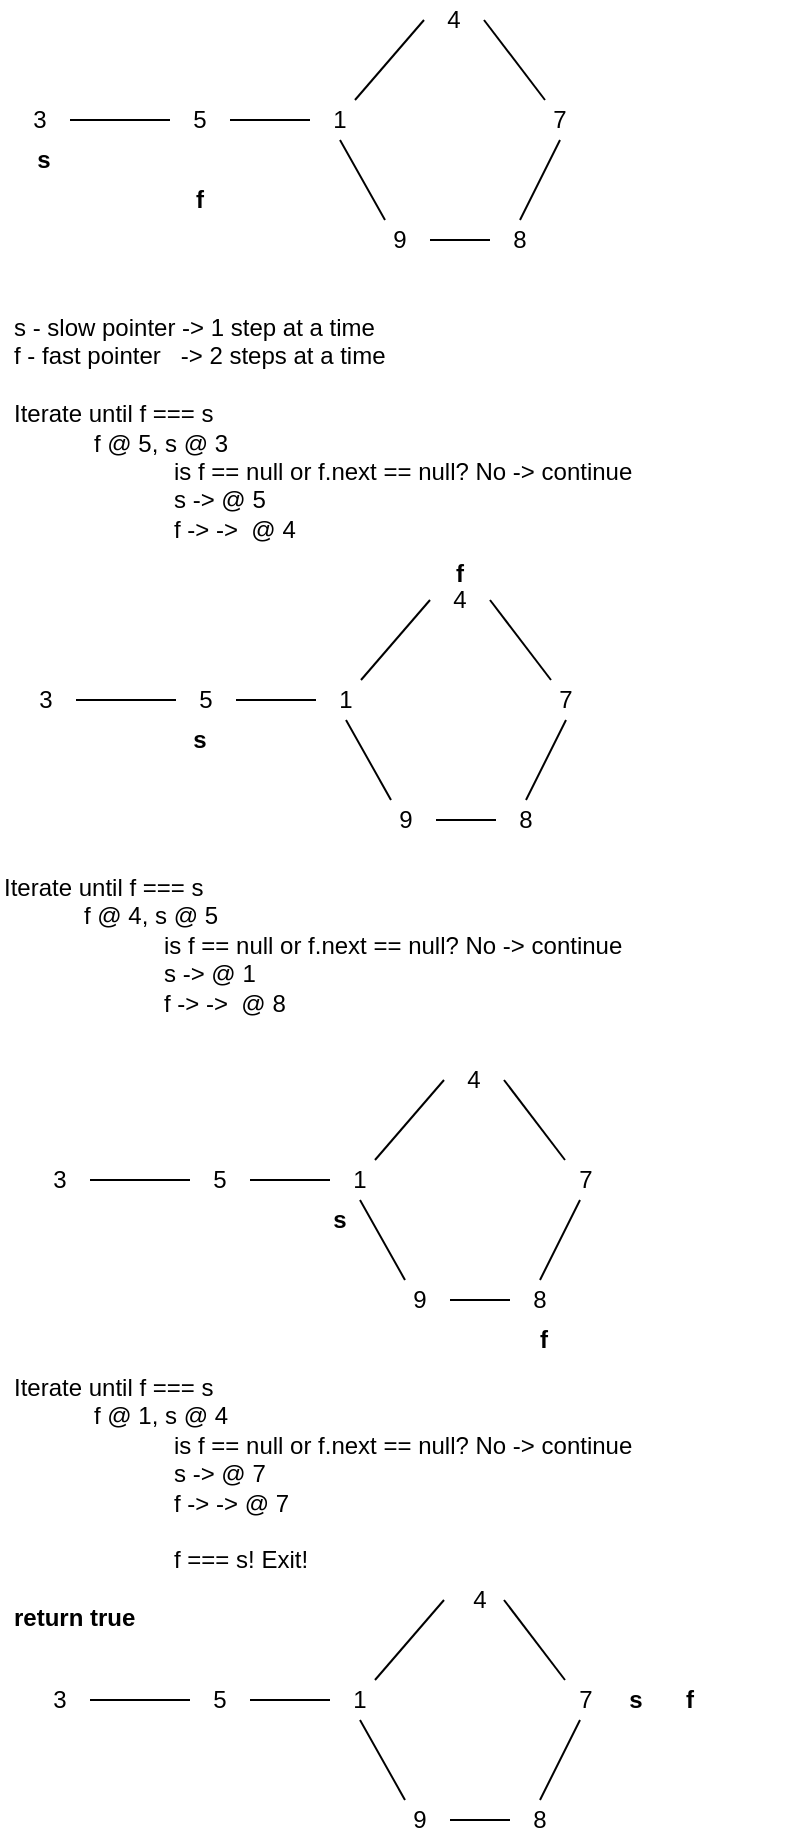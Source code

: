 <mxfile version="14.6.13" type="device" pages="5"><diagram id="JQooYUYNQNjfcqYHjYzj" name="LC141: Linked List Cycle"><mxGraphModel dx="786" dy="487" grid="1" gridSize="10" guides="1" tooltips="1" connect="1" arrows="1" fold="1" page="1" pageScale="1" pageWidth="850" pageHeight="1100" math="0" shadow="0"><root><mxCell id="0"/><mxCell id="1" parent="0"/><mxCell id="9wDBkecb8s5qBCPmFdM5-1" value="3" style="text;html=1;strokeColor=none;fillColor=none;align=center;verticalAlign=middle;whiteSpace=wrap;rounded=0;" vertex="1" parent="1"><mxGeometry x="340" y="70" width="30" height="20" as="geometry"/></mxCell><mxCell id="9wDBkecb8s5qBCPmFdM5-2" value="5" style="text;html=1;strokeColor=none;fillColor=none;align=center;verticalAlign=middle;whiteSpace=wrap;rounded=0;" vertex="1" parent="1"><mxGeometry x="420" y="70" width="30" height="20" as="geometry"/></mxCell><mxCell id="9wDBkecb8s5qBCPmFdM5-3" value="1" style="text;html=1;strokeColor=none;fillColor=none;align=center;verticalAlign=middle;whiteSpace=wrap;rounded=0;" vertex="1" parent="1"><mxGeometry x="490" y="70" width="30" height="20" as="geometry"/></mxCell><mxCell id="9wDBkecb8s5qBCPmFdM5-4" value="4" style="text;html=1;strokeColor=none;fillColor=none;align=center;verticalAlign=middle;whiteSpace=wrap;rounded=0;" vertex="1" parent="1"><mxGeometry x="547" y="20" width="30" height="20" as="geometry"/></mxCell><mxCell id="9wDBkecb8s5qBCPmFdM5-5" value="7" style="text;html=1;strokeColor=none;fillColor=none;align=center;verticalAlign=middle;whiteSpace=wrap;rounded=0;" vertex="1" parent="1"><mxGeometry x="600" y="70" width="30" height="20" as="geometry"/></mxCell><mxCell id="9wDBkecb8s5qBCPmFdM5-6" value="8" style="text;html=1;strokeColor=none;fillColor=none;align=center;verticalAlign=middle;whiteSpace=wrap;rounded=0;" vertex="1" parent="1"><mxGeometry x="580" y="130" width="30" height="20" as="geometry"/></mxCell><mxCell id="9wDBkecb8s5qBCPmFdM5-7" value="9" style="text;html=1;strokeColor=none;fillColor=none;align=center;verticalAlign=middle;whiteSpace=wrap;rounded=0;" vertex="1" parent="1"><mxGeometry x="520" y="130" width="30" height="20" as="geometry"/></mxCell><mxCell id="9wDBkecb8s5qBCPmFdM5-8" value="" style="endArrow=none;html=1;exitX=1;exitY=0.5;exitDx=0;exitDy=0;entryX=0;entryY=0.5;entryDx=0;entryDy=0;" edge="1" parent="1" source="9wDBkecb8s5qBCPmFdM5-1" target="9wDBkecb8s5qBCPmFdM5-2"><mxGeometry width="50" height="50" relative="1" as="geometry"><mxPoint x="380" y="160" as="sourcePoint"/><mxPoint x="430" y="110" as="targetPoint"/></mxGeometry></mxCell><mxCell id="9wDBkecb8s5qBCPmFdM5-9" value="" style="endArrow=none;html=1;exitX=1;exitY=0.5;exitDx=0;exitDy=0;entryX=0;entryY=0.5;entryDx=0;entryDy=0;" edge="1" parent="1" source="9wDBkecb8s5qBCPmFdM5-2" target="9wDBkecb8s5qBCPmFdM5-3"><mxGeometry width="50" height="50" relative="1" as="geometry"><mxPoint x="380" y="90" as="sourcePoint"/><mxPoint x="430" y="90" as="targetPoint"/></mxGeometry></mxCell><mxCell id="9wDBkecb8s5qBCPmFdM5-10" value="" style="endArrow=none;html=1;exitX=0.75;exitY=0;exitDx=0;exitDy=0;entryX=0;entryY=0.5;entryDx=0;entryDy=0;" edge="1" parent="1" source="9wDBkecb8s5qBCPmFdM5-3" target="9wDBkecb8s5qBCPmFdM5-4"><mxGeometry width="50" height="50" relative="1" as="geometry"><mxPoint x="390" y="100" as="sourcePoint"/><mxPoint x="440" y="100" as="targetPoint"/></mxGeometry></mxCell><mxCell id="9wDBkecb8s5qBCPmFdM5-11" value="" style="endArrow=none;html=1;exitX=1;exitY=0.5;exitDx=0;exitDy=0;entryX=0.25;entryY=0;entryDx=0;entryDy=0;" edge="1" parent="1" source="9wDBkecb8s5qBCPmFdM5-4" target="9wDBkecb8s5qBCPmFdM5-5"><mxGeometry width="50" height="50" relative="1" as="geometry"><mxPoint x="400" y="110" as="sourcePoint"/><mxPoint x="450" y="110" as="targetPoint"/></mxGeometry></mxCell><mxCell id="9wDBkecb8s5qBCPmFdM5-12" value="" style="endArrow=none;html=1;exitX=0.5;exitY=0;exitDx=0;exitDy=0;entryX=0.5;entryY=1;entryDx=0;entryDy=0;" edge="1" parent="1" source="9wDBkecb8s5qBCPmFdM5-6" target="9wDBkecb8s5qBCPmFdM5-5"><mxGeometry width="50" height="50" relative="1" as="geometry"><mxPoint x="410" y="120" as="sourcePoint"/><mxPoint x="460" y="120" as="targetPoint"/></mxGeometry></mxCell><mxCell id="9wDBkecb8s5qBCPmFdM5-13" value="" style="endArrow=none;html=1;exitX=1;exitY=0.5;exitDx=0;exitDy=0;entryX=0;entryY=0.5;entryDx=0;entryDy=0;" edge="1" parent="1" source="9wDBkecb8s5qBCPmFdM5-7" target="9wDBkecb8s5qBCPmFdM5-6"><mxGeometry width="50" height="50" relative="1" as="geometry"><mxPoint x="420" y="130" as="sourcePoint"/><mxPoint x="470" y="130" as="targetPoint"/></mxGeometry></mxCell><mxCell id="9wDBkecb8s5qBCPmFdM5-14" value="" style="endArrow=none;html=1;exitX=0.5;exitY=1;exitDx=0;exitDy=0;entryX=0.25;entryY=0;entryDx=0;entryDy=0;" edge="1" parent="1" source="9wDBkecb8s5qBCPmFdM5-3" target="9wDBkecb8s5qBCPmFdM5-7"><mxGeometry width="50" height="50" relative="1" as="geometry"><mxPoint x="430" y="140" as="sourcePoint"/><mxPoint x="480" y="140" as="targetPoint"/></mxGeometry></mxCell><mxCell id="9wDBkecb8s5qBCPmFdM5-15" value="s" style="text;html=1;strokeColor=none;fillColor=none;align=center;verticalAlign=middle;whiteSpace=wrap;rounded=0;fontStyle=1" vertex="1" parent="1"><mxGeometry x="337" y="90" width="40" height="20" as="geometry"/></mxCell><mxCell id="9wDBkecb8s5qBCPmFdM5-16" value="f" style="text;html=1;strokeColor=none;fillColor=none;align=center;verticalAlign=middle;whiteSpace=wrap;rounded=0;fontStyle=1" vertex="1" parent="1"><mxGeometry x="415" y="110" width="40" height="20" as="geometry"/></mxCell><mxCell id="9wDBkecb8s5qBCPmFdM5-17" value="s - slow pointer -&amp;gt; 1 step at a time&lt;br&gt;f - fast pointer&amp;nbsp; &amp;nbsp;-&amp;gt; 2 steps at a time&lt;br&gt;&lt;br&gt;Iterate until f === s&lt;br&gt;&lt;blockquote style=&quot;margin: 0 0 0 40px ; border: none ; padding: 0px&quot;&gt;f @ 5, s @ 3&lt;/blockquote&gt;&lt;blockquote style=&quot;margin: 0 0 0 40px ; border: none ; padding: 0px&quot;&gt;&lt;blockquote style=&quot;margin: 0 0 0 40px ; border: none ; padding: 0px&quot;&gt;is f == null or f.next == null? No -&amp;gt; continue&lt;/blockquote&gt;&lt;blockquote style=&quot;margin: 0 0 0 40px ; border: none ; padding: 0px&quot;&gt;s -&amp;gt; @ 5&lt;/blockquote&gt;&lt;blockquote style=&quot;margin: 0 0 0 40px ; border: none ; padding: 0px&quot;&gt;&lt;span&gt;f -&amp;gt; -&amp;gt;&amp;nbsp; @ 4&lt;/span&gt;&lt;/blockquote&gt;&lt;/blockquote&gt;&lt;blockquote style=&quot;margin: 0 0 0 40px ; border: none ; padding: 0px&quot;&gt;&lt;span&gt;&lt;br&gt;&lt;/span&gt;&lt;/blockquote&gt;&lt;blockquote style=&quot;margin: 0 0 0 40px ; border: none ; padding: 0px&quot;&gt;&lt;blockquote style=&quot;margin: 0 0 0 40px ; border: none ; padding: 0px&quot;&gt;&lt;blockquote style=&quot;margin: 0px 0px 0px 40px ; border: none ; padding: 0px&quot;&gt;&lt;br&gt;&lt;/blockquote&gt;&lt;/blockquote&gt;&lt;/blockquote&gt;" style="text;html=1;strokeColor=none;fillColor=none;align=left;verticalAlign=top;whiteSpace=wrap;rounded=0;" vertex="1" parent="1"><mxGeometry x="340" y="170" width="400" height="130" as="geometry"/></mxCell><mxCell id="9wDBkecb8s5qBCPmFdM5-19" value="3" style="text;html=1;strokeColor=none;fillColor=none;align=center;verticalAlign=middle;whiteSpace=wrap;rounded=0;" vertex="1" parent="1"><mxGeometry x="343" y="360" width="30" height="20" as="geometry"/></mxCell><mxCell id="9wDBkecb8s5qBCPmFdM5-20" value="5" style="text;html=1;strokeColor=none;fillColor=none;align=center;verticalAlign=middle;whiteSpace=wrap;rounded=0;" vertex="1" parent="1"><mxGeometry x="423" y="360" width="30" height="20" as="geometry"/></mxCell><mxCell id="9wDBkecb8s5qBCPmFdM5-21" value="1" style="text;html=1;strokeColor=none;fillColor=none;align=center;verticalAlign=middle;whiteSpace=wrap;rounded=0;" vertex="1" parent="1"><mxGeometry x="493" y="360" width="30" height="20" as="geometry"/></mxCell><mxCell id="9wDBkecb8s5qBCPmFdM5-22" value="4" style="text;html=1;strokeColor=none;fillColor=none;align=center;verticalAlign=middle;whiteSpace=wrap;rounded=0;" vertex="1" parent="1"><mxGeometry x="550" y="310" width="30" height="20" as="geometry"/></mxCell><mxCell id="9wDBkecb8s5qBCPmFdM5-23" value="7" style="text;html=1;strokeColor=none;fillColor=none;align=center;verticalAlign=middle;whiteSpace=wrap;rounded=0;" vertex="1" parent="1"><mxGeometry x="603" y="360" width="30" height="20" as="geometry"/></mxCell><mxCell id="9wDBkecb8s5qBCPmFdM5-24" value="8" style="text;html=1;strokeColor=none;fillColor=none;align=center;verticalAlign=middle;whiteSpace=wrap;rounded=0;" vertex="1" parent="1"><mxGeometry x="583" y="420" width="30" height="20" as="geometry"/></mxCell><mxCell id="9wDBkecb8s5qBCPmFdM5-25" value="9" style="text;html=1;strokeColor=none;fillColor=none;align=center;verticalAlign=middle;whiteSpace=wrap;rounded=0;" vertex="1" parent="1"><mxGeometry x="523" y="420" width="30" height="20" as="geometry"/></mxCell><mxCell id="9wDBkecb8s5qBCPmFdM5-26" value="" style="endArrow=none;html=1;exitX=1;exitY=0.5;exitDx=0;exitDy=0;entryX=0;entryY=0.5;entryDx=0;entryDy=0;" edge="1" parent="1" source="9wDBkecb8s5qBCPmFdM5-19" target="9wDBkecb8s5qBCPmFdM5-20"><mxGeometry width="50" height="50" relative="1" as="geometry"><mxPoint x="383" y="450" as="sourcePoint"/><mxPoint x="433" y="400" as="targetPoint"/></mxGeometry></mxCell><mxCell id="9wDBkecb8s5qBCPmFdM5-27" value="" style="endArrow=none;html=1;exitX=1;exitY=0.5;exitDx=0;exitDy=0;entryX=0;entryY=0.5;entryDx=0;entryDy=0;" edge="1" parent="1" source="9wDBkecb8s5qBCPmFdM5-20" target="9wDBkecb8s5qBCPmFdM5-21"><mxGeometry width="50" height="50" relative="1" as="geometry"><mxPoint x="383" y="380" as="sourcePoint"/><mxPoint x="433" y="380" as="targetPoint"/></mxGeometry></mxCell><mxCell id="9wDBkecb8s5qBCPmFdM5-28" value="" style="endArrow=none;html=1;exitX=0.75;exitY=0;exitDx=0;exitDy=0;entryX=0;entryY=0.5;entryDx=0;entryDy=0;" edge="1" parent="1" source="9wDBkecb8s5qBCPmFdM5-21" target="9wDBkecb8s5qBCPmFdM5-22"><mxGeometry width="50" height="50" relative="1" as="geometry"><mxPoint x="393" y="390" as="sourcePoint"/><mxPoint x="443" y="390" as="targetPoint"/></mxGeometry></mxCell><mxCell id="9wDBkecb8s5qBCPmFdM5-29" value="" style="endArrow=none;html=1;exitX=1;exitY=0.5;exitDx=0;exitDy=0;entryX=0.25;entryY=0;entryDx=0;entryDy=0;" edge="1" parent="1" source="9wDBkecb8s5qBCPmFdM5-22" target="9wDBkecb8s5qBCPmFdM5-23"><mxGeometry width="50" height="50" relative="1" as="geometry"><mxPoint x="403" y="400" as="sourcePoint"/><mxPoint x="453" y="400" as="targetPoint"/></mxGeometry></mxCell><mxCell id="9wDBkecb8s5qBCPmFdM5-30" value="" style="endArrow=none;html=1;exitX=0.5;exitY=0;exitDx=0;exitDy=0;entryX=0.5;entryY=1;entryDx=0;entryDy=0;" edge="1" parent="1" source="9wDBkecb8s5qBCPmFdM5-24" target="9wDBkecb8s5qBCPmFdM5-23"><mxGeometry width="50" height="50" relative="1" as="geometry"><mxPoint x="413" y="410" as="sourcePoint"/><mxPoint x="463" y="410" as="targetPoint"/></mxGeometry></mxCell><mxCell id="9wDBkecb8s5qBCPmFdM5-31" value="" style="endArrow=none;html=1;exitX=1;exitY=0.5;exitDx=0;exitDy=0;entryX=0;entryY=0.5;entryDx=0;entryDy=0;" edge="1" parent="1" source="9wDBkecb8s5qBCPmFdM5-25" target="9wDBkecb8s5qBCPmFdM5-24"><mxGeometry width="50" height="50" relative="1" as="geometry"><mxPoint x="423" y="420" as="sourcePoint"/><mxPoint x="473" y="420" as="targetPoint"/></mxGeometry></mxCell><mxCell id="9wDBkecb8s5qBCPmFdM5-32" value="" style="endArrow=none;html=1;exitX=0.5;exitY=1;exitDx=0;exitDy=0;entryX=0.25;entryY=0;entryDx=0;entryDy=0;" edge="1" parent="1" source="9wDBkecb8s5qBCPmFdM5-21" target="9wDBkecb8s5qBCPmFdM5-25"><mxGeometry width="50" height="50" relative="1" as="geometry"><mxPoint x="433" y="430" as="sourcePoint"/><mxPoint x="483" y="430" as="targetPoint"/></mxGeometry></mxCell><mxCell id="9wDBkecb8s5qBCPmFdM5-33" value="s" style="text;html=1;strokeColor=none;fillColor=none;align=center;verticalAlign=middle;whiteSpace=wrap;rounded=0;fontStyle=1" vertex="1" parent="1"><mxGeometry x="415" y="380" width="40" height="20" as="geometry"/></mxCell><mxCell id="9wDBkecb8s5qBCPmFdM5-34" value="f" style="text;html=1;strokeColor=none;fillColor=none;align=center;verticalAlign=middle;whiteSpace=wrap;rounded=0;fontStyle=1" vertex="1" parent="1"><mxGeometry x="545" y="297" width="40" height="20" as="geometry"/></mxCell><mxCell id="9wDBkecb8s5qBCPmFdM5-35" value="Iterate until f === s&lt;blockquote style=&quot;margin: 0 0 0 40px ; border: none ; padding: 0px&quot;&gt;f @ 4, s @ 5&lt;/blockquote&gt;&lt;blockquote style=&quot;margin: 0 0 0 40px ; border: none ; padding: 0px&quot;&gt;&lt;blockquote style=&quot;margin: 0 0 0 40px ; border: none ; padding: 0px&quot;&gt;is f == null or f.next == null? No -&amp;gt; continue&lt;/blockquote&gt;&lt;blockquote style=&quot;margin: 0 0 0 40px ; border: none ; padding: 0px&quot;&gt;s -&amp;gt; @ 1&lt;/blockquote&gt;&lt;blockquote style=&quot;margin: 0 0 0 40px ; border: none ; padding: 0px&quot;&gt;&lt;span&gt;f -&amp;gt; -&amp;gt;&amp;nbsp; @ 8&lt;/span&gt;&lt;/blockquote&gt;&lt;/blockquote&gt;&lt;blockquote style=&quot;margin: 0 0 0 40px ; border: none ; padding: 0px&quot;&gt;&lt;span&gt;&lt;br&gt;&lt;/span&gt;&lt;/blockquote&gt;&lt;blockquote style=&quot;margin: 0 0 0 40px ; border: none ; padding: 0px&quot;&gt;&lt;blockquote style=&quot;margin: 0 0 0 40px ; border: none ; padding: 0px&quot;&gt;&lt;blockquote style=&quot;margin: 0px 0px 0px 40px ; border: none ; padding: 0px&quot;&gt;&lt;br&gt;&lt;/blockquote&gt;&lt;/blockquote&gt;&lt;/blockquote&gt;" style="text;html=1;strokeColor=none;fillColor=none;align=left;verticalAlign=top;whiteSpace=wrap;rounded=0;" vertex="1" parent="1"><mxGeometry x="335" y="450" width="400" height="90" as="geometry"/></mxCell><mxCell id="9wDBkecb8s5qBCPmFdM5-36" value="3" style="text;html=1;strokeColor=none;fillColor=none;align=center;verticalAlign=middle;whiteSpace=wrap;rounded=0;" vertex="1" parent="1"><mxGeometry x="350" y="600" width="30" height="20" as="geometry"/></mxCell><mxCell id="9wDBkecb8s5qBCPmFdM5-37" value="5" style="text;html=1;strokeColor=none;fillColor=none;align=center;verticalAlign=middle;whiteSpace=wrap;rounded=0;" vertex="1" parent="1"><mxGeometry x="430" y="600" width="30" height="20" as="geometry"/></mxCell><mxCell id="9wDBkecb8s5qBCPmFdM5-38" value="1" style="text;html=1;strokeColor=none;fillColor=none;align=center;verticalAlign=middle;whiteSpace=wrap;rounded=0;" vertex="1" parent="1"><mxGeometry x="500" y="600" width="30" height="20" as="geometry"/></mxCell><mxCell id="9wDBkecb8s5qBCPmFdM5-39" value="4" style="text;html=1;strokeColor=none;fillColor=none;align=center;verticalAlign=middle;whiteSpace=wrap;rounded=0;" vertex="1" parent="1"><mxGeometry x="557" y="550" width="30" height="20" as="geometry"/></mxCell><mxCell id="9wDBkecb8s5qBCPmFdM5-40" value="8" style="text;html=1;strokeColor=none;fillColor=none;align=center;verticalAlign=middle;whiteSpace=wrap;rounded=0;" vertex="1" parent="1"><mxGeometry x="590" y="660" width="30" height="20" as="geometry"/></mxCell><mxCell id="9wDBkecb8s5qBCPmFdM5-41" value="9" style="text;html=1;strokeColor=none;fillColor=none;align=center;verticalAlign=middle;whiteSpace=wrap;rounded=0;" vertex="1" parent="1"><mxGeometry x="530" y="660" width="30" height="20" as="geometry"/></mxCell><mxCell id="9wDBkecb8s5qBCPmFdM5-42" value="" style="endArrow=none;html=1;exitX=1;exitY=0.5;exitDx=0;exitDy=0;entryX=0;entryY=0.5;entryDx=0;entryDy=0;" edge="1" parent="1" source="9wDBkecb8s5qBCPmFdM5-36" target="9wDBkecb8s5qBCPmFdM5-37"><mxGeometry width="50" height="50" relative="1" as="geometry"><mxPoint x="390" y="690" as="sourcePoint"/><mxPoint x="440" y="640" as="targetPoint"/></mxGeometry></mxCell><mxCell id="9wDBkecb8s5qBCPmFdM5-43" value="" style="endArrow=none;html=1;exitX=1;exitY=0.5;exitDx=0;exitDy=0;entryX=0;entryY=0.5;entryDx=0;entryDy=0;" edge="1" parent="1" source="9wDBkecb8s5qBCPmFdM5-37" target="9wDBkecb8s5qBCPmFdM5-38"><mxGeometry width="50" height="50" relative="1" as="geometry"><mxPoint x="390" y="620" as="sourcePoint"/><mxPoint x="440" y="620" as="targetPoint"/></mxGeometry></mxCell><mxCell id="9wDBkecb8s5qBCPmFdM5-44" value="" style="endArrow=none;html=1;exitX=0.75;exitY=0;exitDx=0;exitDy=0;entryX=0;entryY=0.5;entryDx=0;entryDy=0;" edge="1" parent="1" source="9wDBkecb8s5qBCPmFdM5-38" target="9wDBkecb8s5qBCPmFdM5-39"><mxGeometry width="50" height="50" relative="1" as="geometry"><mxPoint x="400" y="630" as="sourcePoint"/><mxPoint x="450" y="630" as="targetPoint"/></mxGeometry></mxCell><mxCell id="9wDBkecb8s5qBCPmFdM5-45" value="" style="endArrow=none;html=1;exitX=1;exitY=0.5;exitDx=0;exitDy=0;entryX=0.25;entryY=0;entryDx=0;entryDy=0;" edge="1" parent="1" source="9wDBkecb8s5qBCPmFdM5-39"><mxGeometry width="50" height="50" relative="1" as="geometry"><mxPoint x="410" y="640" as="sourcePoint"/><mxPoint x="617.5" y="600" as="targetPoint"/></mxGeometry></mxCell><mxCell id="9wDBkecb8s5qBCPmFdM5-46" value="" style="endArrow=none;html=1;exitX=0.5;exitY=0;exitDx=0;exitDy=0;entryX=0.5;entryY=1;entryDx=0;entryDy=0;" edge="1" parent="1" source="9wDBkecb8s5qBCPmFdM5-40"><mxGeometry width="50" height="50" relative="1" as="geometry"><mxPoint x="420" y="650" as="sourcePoint"/><mxPoint x="625" y="620" as="targetPoint"/></mxGeometry></mxCell><mxCell id="9wDBkecb8s5qBCPmFdM5-47" value="" style="endArrow=none;html=1;exitX=1;exitY=0.5;exitDx=0;exitDy=0;entryX=0;entryY=0.5;entryDx=0;entryDy=0;" edge="1" parent="1" source="9wDBkecb8s5qBCPmFdM5-41" target="9wDBkecb8s5qBCPmFdM5-40"><mxGeometry width="50" height="50" relative="1" as="geometry"><mxPoint x="430" y="660" as="sourcePoint"/><mxPoint x="480" y="660" as="targetPoint"/></mxGeometry></mxCell><mxCell id="9wDBkecb8s5qBCPmFdM5-48" value="" style="endArrow=none;html=1;exitX=0.5;exitY=1;exitDx=0;exitDy=0;entryX=0.25;entryY=0;entryDx=0;entryDy=0;" edge="1" parent="1" source="9wDBkecb8s5qBCPmFdM5-38" target="9wDBkecb8s5qBCPmFdM5-41"><mxGeometry width="50" height="50" relative="1" as="geometry"><mxPoint x="440" y="670" as="sourcePoint"/><mxPoint x="490" y="670" as="targetPoint"/></mxGeometry></mxCell><mxCell id="9wDBkecb8s5qBCPmFdM5-49" value="s" style="text;html=1;strokeColor=none;fillColor=none;align=center;verticalAlign=middle;whiteSpace=wrap;rounded=0;fontStyle=1" vertex="1" parent="1"><mxGeometry x="485" y="620" width="40" height="20" as="geometry"/></mxCell><mxCell id="9wDBkecb8s5qBCPmFdM5-50" value="f" style="text;html=1;strokeColor=none;fillColor=none;align=center;verticalAlign=middle;whiteSpace=wrap;rounded=0;fontStyle=1" vertex="1" parent="1"><mxGeometry x="587" y="680" width="40" height="20" as="geometry"/></mxCell><mxCell id="9wDBkecb8s5qBCPmFdM5-51" value="7" style="text;html=1;strokeColor=none;fillColor=none;align=center;verticalAlign=middle;whiteSpace=wrap;rounded=0;" vertex="1" parent="1"><mxGeometry x="613" y="600" width="30" height="20" as="geometry"/></mxCell><mxCell id="9wDBkecb8s5qBCPmFdM5-52" value="Iterate until f === s&lt;blockquote style=&quot;margin: 0 0 0 40px ; border: none ; padding: 0px&quot;&gt;f @ 1, s @ 4&lt;/blockquote&gt;&lt;blockquote style=&quot;margin: 0 0 0 40px ; border: none ; padding: 0px&quot;&gt;&lt;blockquote style=&quot;margin: 0 0 0 40px ; border: none ; padding: 0px&quot;&gt;is f == null or f.next == null? No -&amp;gt; continue&lt;/blockquote&gt;&lt;blockquote style=&quot;margin: 0 0 0 40px ; border: none ; padding: 0px&quot;&gt;s -&amp;gt; @ 7&lt;/blockquote&gt;&lt;blockquote style=&quot;margin: 0 0 0 40px ; border: none ; padding: 0px&quot;&gt;&lt;span&gt;f -&amp;gt; -&amp;gt; @ 7&lt;/span&gt;&lt;/blockquote&gt;&lt;blockquote style=&quot;margin: 0 0 0 40px ; border: none ; padding: 0px&quot;&gt;&lt;span&gt;&lt;br&gt;&lt;/span&gt;&lt;/blockquote&gt;&lt;blockquote style=&quot;margin: 0 0 0 40px ; border: none ; padding: 0px&quot;&gt;&lt;span&gt;f === s! Exit!&lt;/span&gt;&lt;/blockquote&gt;&lt;blockquote style=&quot;margin: 0 0 0 40px ; border: none ; padding: 0px&quot;&gt;&lt;span&gt;&lt;br&gt;&lt;/span&gt;&lt;/blockquote&gt;&lt;/blockquote&gt;&lt;b&gt;return true&lt;br&gt;&lt;/b&gt;&lt;blockquote style=&quot;margin: 0 0 0 40px ; border: none ; padding: 0px&quot;&gt;&lt;blockquote style=&quot;margin: 0 0 0 40px ; border: none ; padding: 0px&quot;&gt;&lt;blockquote style=&quot;margin: 0px 0px 0px 40px ; border: none ; padding: 0px&quot;&gt;&lt;br&gt;&lt;/blockquote&gt;&lt;/blockquote&gt;&lt;/blockquote&gt;" style="text;html=1;strokeColor=none;fillColor=none;align=left;verticalAlign=top;whiteSpace=wrap;rounded=0;" vertex="1" parent="1"><mxGeometry x="340" y="700" width="400" height="160" as="geometry"/></mxCell><mxCell id="9wDBkecb8s5qBCPmFdM5-53" value="3" style="text;html=1;strokeColor=none;fillColor=none;align=center;verticalAlign=middle;whiteSpace=wrap;rounded=0;" vertex="1" parent="1"><mxGeometry x="350" y="860" width="30" height="20" as="geometry"/></mxCell><mxCell id="9wDBkecb8s5qBCPmFdM5-54" value="5" style="text;html=1;strokeColor=none;fillColor=none;align=center;verticalAlign=middle;whiteSpace=wrap;rounded=0;" vertex="1" parent="1"><mxGeometry x="430" y="860" width="30" height="20" as="geometry"/></mxCell><mxCell id="9wDBkecb8s5qBCPmFdM5-55" value="1" style="text;html=1;strokeColor=none;fillColor=none;align=center;verticalAlign=middle;whiteSpace=wrap;rounded=0;" vertex="1" parent="1"><mxGeometry x="500" y="860" width="30" height="20" as="geometry"/></mxCell><mxCell id="9wDBkecb8s5qBCPmFdM5-56" value="8" style="text;html=1;strokeColor=none;fillColor=none;align=center;verticalAlign=middle;whiteSpace=wrap;rounded=0;" vertex="1" parent="1"><mxGeometry x="590" y="920" width="30" height="20" as="geometry"/></mxCell><mxCell id="9wDBkecb8s5qBCPmFdM5-57" value="9" style="text;html=1;strokeColor=none;fillColor=none;align=center;verticalAlign=middle;whiteSpace=wrap;rounded=0;" vertex="1" parent="1"><mxGeometry x="530" y="920" width="30" height="20" as="geometry"/></mxCell><mxCell id="9wDBkecb8s5qBCPmFdM5-58" value="" style="endArrow=none;html=1;exitX=1;exitY=0.5;exitDx=0;exitDy=0;entryX=0;entryY=0.5;entryDx=0;entryDy=0;" edge="1" parent="1" source="9wDBkecb8s5qBCPmFdM5-53" target="9wDBkecb8s5qBCPmFdM5-54"><mxGeometry width="50" height="50" relative="1" as="geometry"><mxPoint x="390" y="950" as="sourcePoint"/><mxPoint x="440" y="900" as="targetPoint"/></mxGeometry></mxCell><mxCell id="9wDBkecb8s5qBCPmFdM5-59" value="" style="endArrow=none;html=1;exitX=1;exitY=0.5;exitDx=0;exitDy=0;entryX=0;entryY=0.5;entryDx=0;entryDy=0;" edge="1" parent="1" source="9wDBkecb8s5qBCPmFdM5-54" target="9wDBkecb8s5qBCPmFdM5-55"><mxGeometry width="50" height="50" relative="1" as="geometry"><mxPoint x="390" y="880" as="sourcePoint"/><mxPoint x="440" y="880" as="targetPoint"/></mxGeometry></mxCell><mxCell id="9wDBkecb8s5qBCPmFdM5-60" value="" style="endArrow=none;html=1;exitX=0.75;exitY=0;exitDx=0;exitDy=0;entryX=0;entryY=0.5;entryDx=0;entryDy=0;" edge="1" parent="1" source="9wDBkecb8s5qBCPmFdM5-55"><mxGeometry width="50" height="50" relative="1" as="geometry"><mxPoint x="400" y="890" as="sourcePoint"/><mxPoint x="557" y="820" as="targetPoint"/></mxGeometry></mxCell><mxCell id="9wDBkecb8s5qBCPmFdM5-61" value="" style="endArrow=none;html=1;exitX=1;exitY=0.5;exitDx=0;exitDy=0;entryX=0.25;entryY=0;entryDx=0;entryDy=0;" edge="1" parent="1"><mxGeometry width="50" height="50" relative="1" as="geometry"><mxPoint x="587" y="820" as="sourcePoint"/><mxPoint x="617.5" y="860" as="targetPoint"/></mxGeometry></mxCell><mxCell id="9wDBkecb8s5qBCPmFdM5-62" value="" style="endArrow=none;html=1;exitX=0.5;exitY=0;exitDx=0;exitDy=0;entryX=0.5;entryY=1;entryDx=0;entryDy=0;" edge="1" parent="1" source="9wDBkecb8s5qBCPmFdM5-56"><mxGeometry width="50" height="50" relative="1" as="geometry"><mxPoint x="420" y="910" as="sourcePoint"/><mxPoint x="625" y="880" as="targetPoint"/></mxGeometry></mxCell><mxCell id="9wDBkecb8s5qBCPmFdM5-63" value="" style="endArrow=none;html=1;exitX=1;exitY=0.5;exitDx=0;exitDy=0;entryX=0;entryY=0.5;entryDx=0;entryDy=0;" edge="1" parent="1" source="9wDBkecb8s5qBCPmFdM5-57" target="9wDBkecb8s5qBCPmFdM5-56"><mxGeometry width="50" height="50" relative="1" as="geometry"><mxPoint x="430" y="920" as="sourcePoint"/><mxPoint x="480" y="920" as="targetPoint"/></mxGeometry></mxCell><mxCell id="9wDBkecb8s5qBCPmFdM5-64" value="" style="endArrow=none;html=1;exitX=0.5;exitY=1;exitDx=0;exitDy=0;entryX=0.25;entryY=0;entryDx=0;entryDy=0;" edge="1" parent="1" source="9wDBkecb8s5qBCPmFdM5-55" target="9wDBkecb8s5qBCPmFdM5-57"><mxGeometry width="50" height="50" relative="1" as="geometry"><mxPoint x="440" y="930" as="sourcePoint"/><mxPoint x="490" y="930" as="targetPoint"/></mxGeometry></mxCell><mxCell id="9wDBkecb8s5qBCPmFdM5-65" value="s" style="text;html=1;strokeColor=none;fillColor=none;align=center;verticalAlign=middle;whiteSpace=wrap;rounded=0;fontStyle=1" vertex="1" parent="1"><mxGeometry x="633" y="860" width="40" height="20" as="geometry"/></mxCell><mxCell id="9wDBkecb8s5qBCPmFdM5-66" value="f" style="text;html=1;strokeColor=none;fillColor=none;align=center;verticalAlign=middle;whiteSpace=wrap;rounded=0;fontStyle=1" vertex="1" parent="1"><mxGeometry x="660" y="860" width="40" height="20" as="geometry"/></mxCell><mxCell id="9wDBkecb8s5qBCPmFdM5-67" value="7" style="text;html=1;strokeColor=none;fillColor=none;align=center;verticalAlign=middle;whiteSpace=wrap;rounded=0;" vertex="1" parent="1"><mxGeometry x="613" y="860" width="30" height="20" as="geometry"/></mxCell><mxCell id="9wDBkecb8s5qBCPmFdM5-68" value="4" style="text;html=1;strokeColor=none;fillColor=none;align=center;verticalAlign=middle;whiteSpace=wrap;rounded=0;" vertex="1" parent="1"><mxGeometry x="560" y="810" width="30" height="20" as="geometry"/></mxCell></root></mxGraphModel></diagram><diagram id="p3bscWLCCPa97fmsmHLu" name="LC206: Reverse Link List"><mxGraphModel dx="786" dy="487" grid="1" gridSize="10" guides="1" tooltips="1" connect="1" arrows="1" fold="1" page="1" pageScale="1" pageWidth="850" pageHeight="1100" math="0" shadow="0"><root><mxCell id="e_Xq9cQY0yvpiNPNDKDZ-0"/><mxCell id="e_Xq9cQY0yvpiNPNDKDZ-1" parent="e_Xq9cQY0yvpiNPNDKDZ-0"/><mxCell id="e_Xq9cQY0yvpiNPNDKDZ-2" value="" style="rounded=0;whiteSpace=wrap;html=1;" vertex="1" parent="e_Xq9cQY0yvpiNPNDKDZ-1"><mxGeometry x="150" y="150" width="70" height="40" as="geometry"/></mxCell><mxCell id="e_Xq9cQY0yvpiNPNDKDZ-3" value="" style="endArrow=none;html=1;entryX=0.75;entryY=0;entryDx=0;entryDy=0;exitX=0.75;exitY=1;exitDx=0;exitDy=0;" edge="1" parent="e_Xq9cQY0yvpiNPNDKDZ-1" source="e_Xq9cQY0yvpiNPNDKDZ-2" target="e_Xq9cQY0yvpiNPNDKDZ-2"><mxGeometry width="50" height="50" relative="1" as="geometry"><mxPoint x="180" y="280" as="sourcePoint"/><mxPoint x="230" y="230" as="targetPoint"/></mxGeometry></mxCell><mxCell id="e_Xq9cQY0yvpiNPNDKDZ-4" value="1" style="text;html=1;strokeColor=none;fillColor=none;align=center;verticalAlign=middle;whiteSpace=wrap;rounded=0;" vertex="1" parent="e_Xq9cQY0yvpiNPNDKDZ-1"><mxGeometry x="200" y="160" width="20" height="20" as="geometry"/></mxCell><mxCell id="e_Xq9cQY0yvpiNPNDKDZ-20" value="" style="edgeStyle=orthogonalEdgeStyle;rounded=0;orthogonalLoop=1;jettySize=auto;html=1;dashed=1;" edge="1" parent="e_Xq9cQY0yvpiNPNDKDZ-1" source="e_Xq9cQY0yvpiNPNDKDZ-5" target="e_Xq9cQY0yvpiNPNDKDZ-4"><mxGeometry relative="1" as="geometry"/></mxCell><mxCell id="e_Xq9cQY0yvpiNPNDKDZ-5" value="" style="rounded=0;whiteSpace=wrap;html=1;" vertex="1" parent="e_Xq9cQY0yvpiNPNDKDZ-1"><mxGeometry x="270" y="150" width="70" height="40" as="geometry"/></mxCell><mxCell id="e_Xq9cQY0yvpiNPNDKDZ-6" value="" style="endArrow=none;html=1;entryX=0.75;entryY=0;entryDx=0;entryDy=0;exitX=0.75;exitY=1;exitDx=0;exitDy=0;" edge="1" parent="e_Xq9cQY0yvpiNPNDKDZ-1" source="e_Xq9cQY0yvpiNPNDKDZ-5" target="e_Xq9cQY0yvpiNPNDKDZ-5"><mxGeometry width="50" height="50" relative="1" as="geometry"><mxPoint x="300" y="280" as="sourcePoint"/><mxPoint x="350" y="230" as="targetPoint"/></mxGeometry></mxCell><mxCell id="e_Xq9cQY0yvpiNPNDKDZ-7" value="2" style="text;html=1;strokeColor=none;fillColor=none;align=center;verticalAlign=middle;whiteSpace=wrap;rounded=0;" vertex="1" parent="e_Xq9cQY0yvpiNPNDKDZ-1"><mxGeometry x="320" y="160" width="20" height="20" as="geometry"/></mxCell><mxCell id="e_Xq9cQY0yvpiNPNDKDZ-8" value="" style="rounded=0;whiteSpace=wrap;html=1;" vertex="1" parent="e_Xq9cQY0yvpiNPNDKDZ-1"><mxGeometry x="400" y="150" width="70" height="40" as="geometry"/></mxCell><mxCell id="e_Xq9cQY0yvpiNPNDKDZ-9" value="" style="endArrow=none;html=1;entryX=0.75;entryY=0;entryDx=0;entryDy=0;exitX=0.75;exitY=1;exitDx=0;exitDy=0;" edge="1" parent="e_Xq9cQY0yvpiNPNDKDZ-1" source="e_Xq9cQY0yvpiNPNDKDZ-8" target="e_Xq9cQY0yvpiNPNDKDZ-8"><mxGeometry width="50" height="50" relative="1" as="geometry"><mxPoint x="430" y="280" as="sourcePoint"/><mxPoint x="480" y="230" as="targetPoint"/></mxGeometry></mxCell><mxCell id="e_Xq9cQY0yvpiNPNDKDZ-10" value="3" style="text;html=1;strokeColor=none;fillColor=none;align=center;verticalAlign=middle;whiteSpace=wrap;rounded=0;" vertex="1" parent="e_Xq9cQY0yvpiNPNDKDZ-1"><mxGeometry x="450" y="160" width="20" height="20" as="geometry"/></mxCell><mxCell id="e_Xq9cQY0yvpiNPNDKDZ-11" value="" style="endArrow=classic;html=1;entryX=1;entryY=0.5;entryDx=0;entryDy=0;" edge="1" parent="e_Xq9cQY0yvpiNPNDKDZ-1" target="e_Xq9cQY0yvpiNPNDKDZ-13"><mxGeometry width="50" height="50" relative="1" as="geometry"><mxPoint x="150" y="170" as="sourcePoint"/><mxPoint x="290" y="140" as="targetPoint"/></mxGeometry></mxCell><mxCell id="e_Xq9cQY0yvpiNPNDKDZ-12" value="" style="endArrow=classic;html=1;entryX=1;entryY=0.5;entryDx=0;entryDy=0;" edge="1" parent="e_Xq9cQY0yvpiNPNDKDZ-1" target="e_Xq9cQY0yvpiNPNDKDZ-4"><mxGeometry width="50" height="50" relative="1" as="geometry"><mxPoint x="270" y="170" as="sourcePoint"/><mxPoint x="280" y="180" as="targetPoint"/></mxGeometry></mxCell><mxCell id="e_Xq9cQY0yvpiNPNDKDZ-13" value="Null" style="text;html=1;strokeColor=none;fillColor=none;align=center;verticalAlign=middle;whiteSpace=wrap;rounded=0;" vertex="1" parent="e_Xq9cQY0yvpiNPNDKDZ-1"><mxGeometry x="70" y="160" width="40" height="20" as="geometry"/></mxCell><mxCell id="e_Xq9cQY0yvpiNPNDKDZ-14" value="Null" style="text;html=1;strokeColor=none;fillColor=none;align=center;verticalAlign=middle;whiteSpace=wrap;rounded=0;" vertex="1" parent="e_Xq9cQY0yvpiNPNDKDZ-1"><mxGeometry x="500" y="160" width="40" height="20" as="geometry"/></mxCell><mxCell id="e_Xq9cQY0yvpiNPNDKDZ-15" value="prev&lt;br&gt;&lt;span style=&quot;font-weight: normal&quot;&gt;^ this is the new head!!&lt;/span&gt;" style="text;html=1;strokeColor=none;fillColor=none;align=center;verticalAlign=middle;whiteSpace=wrap;rounded=0;fontStyle=1" vertex="1" parent="e_Xq9cQY0yvpiNPNDKDZ-1"><mxGeometry x="375" y="210" width="125" height="30" as="geometry"/></mxCell><mxCell id="e_Xq9cQY0yvpiNPNDKDZ-16" value="curr" style="text;html=1;strokeColor=none;fillColor=none;align=center;verticalAlign=middle;whiteSpace=wrap;rounded=0;fontStyle=1" vertex="1" parent="e_Xq9cQY0yvpiNPNDKDZ-1"><mxGeometry x="500" y="200" width="40" height="20" as="geometry"/></mxCell><mxCell id="e_Xq9cQY0yvpiNPNDKDZ-17" value="nextTemp" style="text;html=1;strokeColor=none;fillColor=none;align=center;verticalAlign=middle;whiteSpace=wrap;rounded=0;fontStyle=1" vertex="1" parent="e_Xq9cQY0yvpiNPNDKDZ-1"><mxGeometry x="275" y="90" width="60" height="20" as="geometry"/></mxCell><mxCell id="e_Xq9cQY0yvpiNPNDKDZ-22" value="" style="endArrow=classic;html=1;entryX=1;entryY=0.5;entryDx=0;entryDy=0;exitX=0;exitY=0.5;exitDx=0;exitDy=0;" edge="1" parent="e_Xq9cQY0yvpiNPNDKDZ-1" source="e_Xq9cQY0yvpiNPNDKDZ-8"><mxGeometry width="50" height="50" relative="1" as="geometry"><mxPoint x="390" y="169.5" as="sourcePoint"/><mxPoint x="340" y="169.5" as="targetPoint"/></mxGeometry></mxCell><mxCell id="e_Xq9cQY0yvpiNPNDKDZ-23" value="" style="endArrow=classic;html=1;exitX=0;exitY=0.5;exitDx=0;exitDy=0;" edge="1" parent="e_Xq9cQY0yvpiNPNDKDZ-1" source="e_Xq9cQY0yvpiNPNDKDZ-14"><mxGeometry width="50" height="50" relative="1" as="geometry"><mxPoint x="410" y="180" as="sourcePoint"/><mxPoint x="470" y="170" as="targetPoint"/></mxGeometry></mxCell></root></mxGraphModel></diagram><diagram id="V2vcmuth9zYwZOOa604F" name="LC2: Add Two Numbers"><mxGraphModel dx="1775" dy="573" grid="1" gridSize="10" guides="1" tooltips="1" connect="1" arrows="1" fold="1" page="1" pageScale="1" pageWidth="850" pageHeight="1100" math="0" shadow="0"><root><mxCell id="h-04DIN3-Aefx8LSTuzc-0"/><mxCell id="h-04DIN3-Aefx8LSTuzc-1" parent="h-04DIN3-Aefx8LSTuzc-0"/><mxCell id="h-04DIN3-Aefx8LSTuzc-2" value="6" style="ellipse;whiteSpace=wrap;html=1;aspect=fixed;" vertex="1" parent="h-04DIN3-Aefx8LSTuzc-1"><mxGeometry x="170" y="130" width="50" height="50" as="geometry"/></mxCell><mxCell id="h-04DIN3-Aefx8LSTuzc-3" value="4" style="ellipse;whiteSpace=wrap;html=1;aspect=fixed;" vertex="1" parent="h-04DIN3-Aefx8LSTuzc-1"><mxGeometry x="280" y="130" width="50" height="50" as="geometry"/></mxCell><mxCell id="h-04DIN3-Aefx8LSTuzc-4" value="9" style="ellipse;whiteSpace=wrap;html=1;aspect=fixed;" vertex="1" parent="h-04DIN3-Aefx8LSTuzc-1"><mxGeometry x="400" y="130" width="50" height="50" as="geometry"/></mxCell><mxCell id="h-04DIN3-Aefx8LSTuzc-8" value="L1" style="text;html=1;strokeColor=none;fillColor=none;align=center;verticalAlign=middle;whiteSpace=wrap;rounded=0;" vertex="1" parent="h-04DIN3-Aefx8LSTuzc-1"><mxGeometry x="10" y="145" width="40" height="20" as="geometry"/></mxCell><mxCell id="h-04DIN3-Aefx8LSTuzc-9" value="L2" style="text;html=1;strokeColor=none;fillColor=none;align=center;verticalAlign=middle;whiteSpace=wrap;rounded=0;" vertex="1" parent="h-04DIN3-Aefx8LSTuzc-1"><mxGeometry x="5" y="220" width="40" height="20" as="geometry"/></mxCell><mxCell id="h-04DIN3-Aefx8LSTuzc-10" value="" style="endArrow=classic;html=1;exitX=1;exitY=0.5;exitDx=0;exitDy=0;entryX=0;entryY=0.5;entryDx=0;entryDy=0;" edge="1" parent="h-04DIN3-Aefx8LSTuzc-1" source="h-04DIN3-Aefx8LSTuzc-2" target="h-04DIN3-Aefx8LSTuzc-3"><mxGeometry width="50" height="50" relative="1" as="geometry"><mxPoint x="230" y="200" as="sourcePoint"/><mxPoint x="280" y="150" as="targetPoint"/></mxGeometry></mxCell><mxCell id="h-04DIN3-Aefx8LSTuzc-11" value="" style="endArrow=classic;html=1;exitX=1;exitY=0.5;exitDx=0;exitDy=0;entryX=0;entryY=0.5;entryDx=0;entryDy=0;" edge="1" parent="h-04DIN3-Aefx8LSTuzc-1" source="h-04DIN3-Aefx8LSTuzc-3" target="h-04DIN3-Aefx8LSTuzc-4"><mxGeometry width="50" height="50" relative="1" as="geometry"><mxPoint x="230" y="165" as="sourcePoint"/><mxPoint x="290" y="165" as="targetPoint"/></mxGeometry></mxCell><mxCell id="h-04DIN3-Aefx8LSTuzc-12" value="5" style="ellipse;whiteSpace=wrap;html=1;aspect=fixed;" vertex="1" parent="h-04DIN3-Aefx8LSTuzc-1"><mxGeometry x="170" y="210" width="50" height="50" as="geometry"/></mxCell><mxCell id="h-04DIN3-Aefx8LSTuzc-13" value="6" style="ellipse;whiteSpace=wrap;html=1;aspect=fixed;" vertex="1" parent="h-04DIN3-Aefx8LSTuzc-1"><mxGeometry x="280" y="210" width="50" height="50" as="geometry"/></mxCell><mxCell id="h-04DIN3-Aefx8LSTuzc-15" value="" style="endArrow=classic;html=1;exitX=1;exitY=0.5;exitDx=0;exitDy=0;entryX=0;entryY=0.5;entryDx=0;entryDy=0;" edge="1" parent="h-04DIN3-Aefx8LSTuzc-1" source="h-04DIN3-Aefx8LSTuzc-12" target="h-04DIN3-Aefx8LSTuzc-13"><mxGeometry width="50" height="50" relative="1" as="geometry"><mxPoint x="230" y="280" as="sourcePoint"/><mxPoint x="280" y="230" as="targetPoint"/></mxGeometry></mxCell><mxCell id="h-04DIN3-Aefx8LSTuzc-17" value="Lsum" style="text;html=1;strokeColor=none;fillColor=none;align=center;verticalAlign=middle;whiteSpace=wrap;rounded=0;" vertex="1" parent="h-04DIN3-Aefx8LSTuzc-1"><mxGeometry x="5" y="303" width="40" height="20" as="geometry"/></mxCell><mxCell id="h-04DIN3-Aefx8LSTuzc-18" value="1" style="ellipse;whiteSpace=wrap;html=1;aspect=fixed;" vertex="1" parent="h-04DIN3-Aefx8LSTuzc-1"><mxGeometry x="280" y="290" width="50" height="50" as="geometry"/></mxCell><mxCell id="h-04DIN3-Aefx8LSTuzc-20" value="0" style="text;html=1;strokeColor=none;fillColor=none;align=center;verticalAlign=middle;whiteSpace=wrap;rounded=0;" vertex="1" parent="h-04DIN3-Aefx8LSTuzc-1"><mxGeometry x="175" y="60" width="40" height="20" as="geometry"/></mxCell><mxCell id="h-04DIN3-Aefx8LSTuzc-21" value="1" style="text;html=1;strokeColor=none;fillColor=none;align=center;verticalAlign=middle;whiteSpace=wrap;rounded=0;" vertex="1" parent="h-04DIN3-Aefx8LSTuzc-1"><mxGeometry x="285" y="60" width="40" height="20" as="geometry"/></mxCell><mxCell id="h-04DIN3-Aefx8LSTuzc-22" value="2" style="text;html=1;strokeColor=none;fillColor=none;align=center;verticalAlign=middle;whiteSpace=wrap;rounded=0;" vertex="1" parent="h-04DIN3-Aefx8LSTuzc-1"><mxGeometry x="400" y="60" width="40" height="20" as="geometry"/></mxCell><mxCell id="h-04DIN3-Aefx8LSTuzc-23" value="Iterations" style="text;html=1;strokeColor=none;fillColor=none;align=center;verticalAlign=middle;whiteSpace=wrap;rounded=0;" vertex="1" parent="h-04DIN3-Aefx8LSTuzc-1"><mxGeometry x="10" y="60" width="40" height="20" as="geometry"/></mxCell><mxCell id="h-04DIN3-Aefx8LSTuzc-27" value="&lt;u&gt;Iteration 0&lt;/u&gt;&lt;br&gt;&lt;br&gt;carry = 0&lt;br&gt;sum = 6 + 5 + 0 = 11&lt;br&gt;carry = Math.floor(11/10) = 1&lt;br&gt;sumNode.val&amp;nbsp;&amp;nbsp;= 11 % 10 = 1&lt;br&gt;&lt;br&gt;l1 exists ? Yes! l1 -&amp;gt; @4&lt;br&gt;l2 exists ? Yes! l2 -&amp;gt; @5&lt;br&gt;&lt;br&gt;does either l1 or l2 exist? Yes!&lt;br&gt;&lt;blockquote style=&quot;margin: 0 0 0 40px ; border: none ; padding: 0px&quot;&gt;sumNode.next = new ListNode&lt;br&gt;sumNode -&amp;gt;&amp;nbsp;&lt;/blockquote&gt;" style="text;html=1;strokeColor=none;fillColor=none;align=left;verticalAlign=middle;whiteSpace=wrap;rounded=0;" vertex="1" parent="h-04DIN3-Aefx8LSTuzc-1"><mxGeometry x="-20" y="406.5" width="220" height="230" as="geometry"/></mxCell><mxCell id="h-04DIN3-Aefx8LSTuzc-28" value="1" style="ellipse;whiteSpace=wrap;html=1;aspect=fixed;" vertex="1" parent="h-04DIN3-Aefx8LSTuzc-1"><mxGeometry x="170" y="290" width="50" height="50" as="geometry"/></mxCell><mxCell id="h-04DIN3-Aefx8LSTuzc-29" value="" style="endArrow=classic;html=1;entryX=0;entryY=1;entryDx=0;entryDy=0;exitX=0.25;exitY=0;exitDx=0;exitDy=0;dashed=1;" edge="1" parent="h-04DIN3-Aefx8LSTuzc-1" source="h-04DIN3-Aefx8LSTuzc-27" target="h-04DIN3-Aefx8LSTuzc-28"><mxGeometry width="50" height="50" relative="1" as="geometry"><mxPoint x="90" y="410" as="sourcePoint"/><mxPoint x="140" y="360" as="targetPoint"/></mxGeometry></mxCell><mxCell id="h-04DIN3-Aefx8LSTuzc-31" value="&lt;u&gt;&lt;br&gt;Iteration 1&lt;/u&gt;&lt;br&gt;&lt;br&gt;carry = 1&lt;br&gt;sum = 4 + 6 + 1 = 11&lt;br&gt;carry = Math.floor(11/10) = 1&lt;br&gt;sumNode.val&amp;nbsp;&amp;nbsp;= 11 % 10 = 1&lt;br&gt;&lt;br&gt;l1 exists ? Yes! l1 -&amp;gt; @7&lt;br&gt;l2 exists ? Yes! l2 -&amp;gt; @null&lt;br&gt;&lt;br&gt;does either l1 or l2 exist? Yes!&lt;br&gt;&lt;blockquote style=&quot;margin: 0px 0px 0px 40px ; border: none ; padding: 0px&quot;&gt;sumNode.next = new ListNode&lt;br&gt;sumNode -&amp;gt;&amp;nbsp;&lt;/blockquote&gt;" style="text;html=1;strokeColor=none;fillColor=none;align=left;verticalAlign=middle;whiteSpace=wrap;rounded=0;" vertex="1" parent="h-04DIN3-Aefx8LSTuzc-1"><mxGeometry x="200" y="406.5" width="225" height="203.5" as="geometry"/></mxCell><mxCell id="h-04DIN3-Aefx8LSTuzc-33" value="&lt;u&gt;Iteration 2&lt;/u&gt;&lt;br&gt;&lt;br&gt;carry = 1&lt;br&gt;sum = 9 + 0 + 1 = 10&lt;br&gt;carry = Math.floor(10/10) = 1&lt;br&gt;currentSumVal = 10 % 10 = 0&lt;br&gt;&lt;br&gt;l1 exists? Yes! l1 -&amp;gt; @ null&lt;br&gt;l2 exists? No! l2 stays @ null&lt;br&gt;&lt;br&gt;does either l1 or l2 exist? No!&lt;br&gt;&lt;blockquote style=&quot;margin: 0px 0px 0px 40px ; border: none ; padding: 0px&quot;&gt;dont do anything with sumNode&lt;/blockquote&gt;&lt;br&gt;Both lists are null, so Exit!!" style="text;html=1;strokeColor=none;fillColor=none;align=left;verticalAlign=middle;whiteSpace=wrap;rounded=0;" vertex="1" parent="h-04DIN3-Aefx8LSTuzc-1"><mxGeometry x="450" y="400" width="220" height="200" as="geometry"/></mxCell><mxCell id="h-04DIN3-Aefx8LSTuzc-35" value="" style="endArrow=classic;html=1;entryX=0.5;entryY=1;entryDx=0;entryDy=0;exitX=0.25;exitY=0;exitDx=0;exitDy=0;dashed=1;" edge="1" parent="h-04DIN3-Aefx8LSTuzc-1" source="h-04DIN3-Aefx8LSTuzc-31" target="h-04DIN3-Aefx8LSTuzc-18"><mxGeometry width="50" height="50" relative="1" as="geometry"><mxPoint x="97.5" y="413" as="sourcePoint"/><mxPoint x="187.322" y="342.678" as="targetPoint"/></mxGeometry></mxCell><mxCell id="h-04DIN3-Aefx8LSTuzc-36" value="0" style="ellipse;whiteSpace=wrap;html=1;aspect=fixed;" vertex="1" parent="h-04DIN3-Aefx8LSTuzc-1"><mxGeometry x="400" y="290" width="50" height="50" as="geometry"/></mxCell><mxCell id="h-04DIN3-Aefx8LSTuzc-37" value="1" style="ellipse;whiteSpace=wrap;html=1;aspect=fixed;" vertex="1" parent="h-04DIN3-Aefx8LSTuzc-1"><mxGeometry x="510" y="290" width="50" height="50" as="geometry"/></mxCell><mxCell id="h-04DIN3-Aefx8LSTuzc-38" value="" style="endArrow=classic;html=1;entryX=0.5;entryY=1;entryDx=0;entryDy=0;exitX=0.25;exitY=0;exitDx=0;exitDy=0;dashed=1;" edge="1" parent="h-04DIN3-Aefx8LSTuzc-1" source="h-04DIN3-Aefx8LSTuzc-33" target="h-04DIN3-Aefx8LSTuzc-36"><mxGeometry width="50" height="50" relative="1" as="geometry"><mxPoint x="292.5" y="413" as="sourcePoint"/><mxPoint x="315" y="350" as="targetPoint"/></mxGeometry></mxCell><mxCell id="h-04DIN3-Aefx8LSTuzc-39" value="" style="endArrow=classic;html=1;exitX=1;exitY=0.5;exitDx=0;exitDy=0;entryX=0;entryY=0.5;entryDx=0;entryDy=0;" edge="1" parent="h-04DIN3-Aefx8LSTuzc-1" source="h-04DIN3-Aefx8LSTuzc-28" target="h-04DIN3-Aefx8LSTuzc-18"><mxGeometry width="50" height="50" relative="1" as="geometry"><mxPoint x="230" y="245" as="sourcePoint"/><mxPoint x="290" y="245" as="targetPoint"/></mxGeometry></mxCell><mxCell id="h-04DIN3-Aefx8LSTuzc-40" value="" style="endArrow=classic;html=1;exitX=1;exitY=0.5;exitDx=0;exitDy=0;entryX=0;entryY=0.5;entryDx=0;entryDy=0;" edge="1" parent="h-04DIN3-Aefx8LSTuzc-1" source="h-04DIN3-Aefx8LSTuzc-18" target="h-04DIN3-Aefx8LSTuzc-36"><mxGeometry width="50" height="50" relative="1" as="geometry"><mxPoint x="230" y="325" as="sourcePoint"/><mxPoint x="290" y="325" as="targetPoint"/></mxGeometry></mxCell><mxCell id="h-04DIN3-Aefx8LSTuzc-41" value="" style="endArrow=classic;html=1;entryX=0;entryY=0.5;entryDx=0;entryDy=0;" edge="1" parent="h-04DIN3-Aefx8LSTuzc-1" target="h-04DIN3-Aefx8LSTuzc-37"><mxGeometry width="50" height="50" relative="1" as="geometry"><mxPoint x="450" y="315" as="sourcePoint"/><mxPoint x="410" y="325" as="targetPoint"/></mxGeometry></mxCell><mxCell id="h-04DIN3-Aefx8LSTuzc-42" value="&lt;span&gt;We have a remaining carry = 1, so add a final node manually!&lt;/span&gt;" style="text;html=1;strokeColor=none;fillColor=none;align=left;verticalAlign=middle;whiteSpace=wrap;rounded=0;fontStyle=0" vertex="1" parent="h-04DIN3-Aefx8LSTuzc-1"><mxGeometry x="550" y="323" width="190" height="80" as="geometry"/></mxCell><mxCell id="h-04DIN3-Aefx8LSTuzc-52" value="" style="endArrow=classic;html=1;entryX=1;entryY=0;entryDx=0;entryDy=0;dashed=1;exitX=0;exitY=0.5;exitDx=0;exitDy=0;" edge="1" parent="h-04DIN3-Aefx8LSTuzc-1" source="h-04DIN3-Aefx8LSTuzc-53" target="h-04DIN3-Aefx8LSTuzc-28"><mxGeometry width="50" height="50" relative="1" as="geometry"><mxPoint x="550" y="250" as="sourcePoint"/><mxPoint x="510" y="230" as="targetPoint"/></mxGeometry></mxCell><mxCell id="h-04DIN3-Aefx8LSTuzc-53" value="&lt;span&gt;We return this one in the end!&lt;/span&gt;" style="text;html=1;strokeColor=none;fillColor=none;align=left;verticalAlign=middle;whiteSpace=wrap;rounded=0;fontStyle=1" vertex="1" parent="h-04DIN3-Aefx8LSTuzc-1"><mxGeometry x="450" y="195" width="190" height="80" as="geometry"/></mxCell></root></mxGraphModel></diagram><diagram id="HVWsz8VW8UZplrbhl332" name="LC445: Add Two Numbers II"><mxGraphModel dx="1636" dy="1587" grid="1" gridSize="10" guides="1" tooltips="1" connect="1" arrows="1" fold="1" page="1" pageScale="1" pageWidth="850" pageHeight="1100" math="0" shadow="0"><root><mxCell id="YkPdUEbq0xVkqkz392hM-0"/><mxCell id="YkPdUEbq0xVkqkz392hM-1" parent="YkPdUEbq0xVkqkz392hM-0"/><mxCell id="YkPdUEbq0xVkqkz392hM-2" value="" style="endArrow=none;html=1;" edge="1" parent="YkPdUEbq0xVkqkz392hM-1"><mxGeometry width="50" height="50" relative="1" as="geometry"><mxPoint x="80" y="10" as="sourcePoint"/><mxPoint x="120" y="10" as="targetPoint"/><Array as="points"><mxPoint x="80" y="130"/><mxPoint x="120" y="130"/></Array></mxGeometry></mxCell><mxCell id="YkPdUEbq0xVkqkz392hM-3" value="9" style="text;html=1;strokeColor=none;fillColor=none;align=center;verticalAlign=middle;whiteSpace=wrap;rounded=0;" vertex="1" parent="YkPdUEbq0xVkqkz392hM-1"><mxGeometry x="90" y="100" width="20" height="20" as="geometry"/></mxCell><mxCell id="YkPdUEbq0xVkqkz392hM-4" value="6" style="text;html=1;strokeColor=none;fillColor=none;align=center;verticalAlign=middle;whiteSpace=wrap;rounded=0;" vertex="1" parent="YkPdUEbq0xVkqkz392hM-1"><mxGeometry x="90" y="70" width="20" height="20" as="geometry"/></mxCell><mxCell id="YkPdUEbq0xVkqkz392hM-5" value="4" style="text;html=1;strokeColor=none;fillColor=none;align=center;verticalAlign=middle;whiteSpace=wrap;rounded=0;" vertex="1" parent="YkPdUEbq0xVkqkz392hM-1"><mxGeometry x="90" y="40" width="20" height="20" as="geometry"/></mxCell><mxCell id="YkPdUEbq0xVkqkz392hM-7" value="" style="endArrow=none;html=1;" edge="1" parent="YkPdUEbq0xVkqkz392hM-1"><mxGeometry width="50" height="50" relative="1" as="geometry"><mxPoint x="395" y="10" as="sourcePoint"/><mxPoint x="435" y="10" as="targetPoint"/><Array as="points"><mxPoint x="395" y="130"/><mxPoint x="435" y="130"/></Array></mxGeometry></mxCell><mxCell id="YkPdUEbq0xVkqkz392hM-8" value="5" style="text;html=1;strokeColor=none;fillColor=none;align=center;verticalAlign=middle;whiteSpace=wrap;rounded=0;" vertex="1" parent="YkPdUEbq0xVkqkz392hM-1"><mxGeometry x="405" y="100" width="20" height="20" as="geometry"/></mxCell><mxCell id="YkPdUEbq0xVkqkz392hM-9" value="7" style="text;html=1;strokeColor=none;fillColor=none;align=center;verticalAlign=middle;whiteSpace=wrap;rounded=0;" vertex="1" parent="YkPdUEbq0xVkqkz392hM-1"><mxGeometry x="405" y="70" width="20" height="20" as="geometry"/></mxCell><mxCell id="YkPdUEbq0xVkqkz392hM-12" value="9" style="ellipse;whiteSpace=wrap;html=1;aspect=fixed;" vertex="1" parent="YkPdUEbq0xVkqkz392hM-1"><mxGeometry y="-40" width="30" height="30" as="geometry"/></mxCell><mxCell id="YkPdUEbq0xVkqkz392hM-13" value="6" style="ellipse;whiteSpace=wrap;html=1;aspect=fixed;" vertex="1" parent="YkPdUEbq0xVkqkz392hM-1"><mxGeometry x="60" y="-40" width="30" height="30" as="geometry"/></mxCell><mxCell id="YkPdUEbq0xVkqkz392hM-14" value="4" style="ellipse;whiteSpace=wrap;html=1;aspect=fixed;" vertex="1" parent="YkPdUEbq0xVkqkz392hM-1"><mxGeometry x="123" y="-40" width="30" height="30" as="geometry"/></mxCell><mxCell id="YkPdUEbq0xVkqkz392hM-16" value="" style="endArrow=classic;html=1;exitX=1;exitY=0.5;exitDx=0;exitDy=0;entryX=0;entryY=0.5;entryDx=0;entryDy=0;" edge="1" parent="YkPdUEbq0xVkqkz392hM-1" source="YkPdUEbq0xVkqkz392hM-12" target="YkPdUEbq0xVkqkz392hM-13"><mxGeometry width="50" height="50" relative="1" as="geometry"><mxPoint x="30" y="60" as="sourcePoint"/><mxPoint x="80" y="10" as="targetPoint"/></mxGeometry></mxCell><mxCell id="YkPdUEbq0xVkqkz392hM-17" value="" style="endArrow=classic;html=1;exitX=1;exitY=0.5;exitDx=0;exitDy=0;entryX=0;entryY=0.5;entryDx=0;entryDy=0;" edge="1" parent="YkPdUEbq0xVkqkz392hM-1" source="YkPdUEbq0xVkqkz392hM-13" target="YkPdUEbq0xVkqkz392hM-14"><mxGeometry width="50" height="50" relative="1" as="geometry"><mxPoint x="40" y="-15" as="sourcePoint"/><mxPoint x="70" y="-15" as="targetPoint"/></mxGeometry></mxCell><mxCell id="YkPdUEbq0xVkqkz392hM-19" value="5" style="ellipse;whiteSpace=wrap;html=1;aspect=fixed;" vertex="1" parent="YkPdUEbq0xVkqkz392hM-1"><mxGeometry x="335" y="-40" width="30" height="30" as="geometry"/></mxCell><mxCell id="YkPdUEbq0xVkqkz392hM-20" value="7" style="ellipse;whiteSpace=wrap;html=1;aspect=fixed;" vertex="1" parent="YkPdUEbq0xVkqkz392hM-1"><mxGeometry x="395" y="-40" width="30" height="30" as="geometry"/></mxCell><mxCell id="YkPdUEbq0xVkqkz392hM-23" value="" style="endArrow=classic;html=1;exitX=1;exitY=0.5;exitDx=0;exitDy=0;entryX=0;entryY=0.5;entryDx=0;entryDy=0;" edge="1" parent="YkPdUEbq0xVkqkz392hM-1" source="YkPdUEbq0xVkqkz392hM-19" target="YkPdUEbq0xVkqkz392hM-20"><mxGeometry width="50" height="50" relative="1" as="geometry"><mxPoint x="365" y="60" as="sourcePoint"/><mxPoint x="415" y="10" as="targetPoint"/></mxGeometry></mxCell><mxCell id="YkPdUEbq0xVkqkz392hM-26" value="carry = 0&lt;br&gt;lsum = new ListNode(0)&lt;br&gt;&lt;br&gt;&lt;u&gt;iteration0&lt;/u&gt;&lt;br&gt;&lt;blockquote style=&quot;margin: 0 0 0 40px ; border: none ; padding: 0px&quot;&gt;l1Val = stack1.pop() = 4&lt;/blockquote&gt;&lt;blockquote style=&quot;margin: 0 0 0 40px ; border: none ; padding: 0px&quot;&gt;l2Val = stack2.pop() = 7&lt;/blockquote&gt;&lt;blockquote style=&quot;margin: 0 0 0 40px ; border: none ; padding: 0px&quot;&gt;sum = 4 + 7 + 0 = 11&lt;/blockquote&gt;&lt;blockquote style=&quot;margin: 0 0 0 40px ; border: none ; padding: 0px&quot;&gt;carry = Math.floor( 11/10) = 1&lt;/blockquote&gt;&lt;blockquote style=&quot;margin: 0 0 0 40px ; border: none ; padding: 0px&quot;&gt;&lt;br&gt;&lt;/blockquote&gt;&lt;blockquote style=&quot;margin: 0 0 0 40px ; border: none ; padding: 0px&quot;&gt;lsum.val = 11 % 10 = 1&lt;/blockquote&gt;&lt;blockquote style=&quot;margin: 0 0 0 40px ; border: none ; padding: 0px&quot;&gt;&lt;span&gt;lsumPrev = new ListNode(0)&lt;/span&gt;&lt;/blockquote&gt;&lt;blockquote style=&quot;margin: 0 0 0 40px ; border: none ; padding: 0px&quot;&gt;lsumPrev.next = lsum&lt;/blockquote&gt;&lt;blockquote style=&quot;margin: 0 0 0 40px ; border: none ; padding: 0px&quot;&gt;lsum = lsumPrev&lt;/blockquote&gt;&lt;blockquote style=&quot;margin: 0 0 0 40px ; border: none ; padding: 0px&quot;&gt;&lt;br&gt;&lt;/blockquote&gt;&lt;blockquote style=&quot;margin: 0 0 0 40px ; border: none ; padding: 0px&quot;&gt;&lt;br&gt;&lt;/blockquote&gt;&lt;blockquote style=&quot;margin: 0 0 0 40px ; border: none ; padding: 0px&quot;&gt;&lt;br&gt;&lt;/blockquote&gt;" style="text;html=1;strokeColor=none;fillColor=none;align=left;verticalAlign=top;whiteSpace=wrap;rounded=0;" vertex="1" parent="YkPdUEbq0xVkqkz392hM-1"><mxGeometry x="50" y="210" width="300" height="190" as="geometry"/></mxCell><mxCell id="YkPdUEbq0xVkqkz392hM-27" value="&lt;span style=&quot;text-align: left&quot;&gt;iterate while EITHER stack1 or stack2 has numbers&lt;/span&gt;" style="text;html=1;strokeColor=none;fillColor=none;align=center;verticalAlign=middle;whiteSpace=wrap;rounded=0;" vertex="1" parent="YkPdUEbq0xVkqkz392hM-1"><mxGeometry x="-100" y="160" width="300" height="20" as="geometry"/></mxCell><mxCell id="YkPdUEbq0xVkqkz392hM-40" value="" style="endArrow=none;html=1;" edge="1" parent="YkPdUEbq0xVkqkz392hM-1"><mxGeometry width="50" height="50" relative="1" as="geometry"><mxPoint x="-90" y="220" as="sourcePoint"/><mxPoint x="-50" y="220" as="targetPoint"/><Array as="points"><mxPoint x="-90" y="340"/><mxPoint x="-50" y="340"/></Array></mxGeometry></mxCell><mxCell id="YkPdUEbq0xVkqkz392hM-41" value="9" style="text;html=1;strokeColor=none;fillColor=none;align=center;verticalAlign=middle;whiteSpace=wrap;rounded=0;" vertex="1" parent="YkPdUEbq0xVkqkz392hM-1"><mxGeometry x="-80" y="310" width="20" height="20" as="geometry"/></mxCell><mxCell id="YkPdUEbq0xVkqkz392hM-42" value="6" style="text;html=1;strokeColor=none;fillColor=none;align=center;verticalAlign=middle;whiteSpace=wrap;rounded=0;" vertex="1" parent="YkPdUEbq0xVkqkz392hM-1"><mxGeometry x="-80" y="280" width="20" height="20" as="geometry"/></mxCell><mxCell id="YkPdUEbq0xVkqkz392hM-43" value="4" style="text;html=1;strokeColor=#d6b656;fillColor=#fff2cc;align=center;verticalAlign=middle;whiteSpace=wrap;rounded=0;" vertex="1" parent="YkPdUEbq0xVkqkz392hM-1"><mxGeometry x="-80" y="250" width="20" height="20" as="geometry"/></mxCell><mxCell id="YkPdUEbq0xVkqkz392hM-45" value="" style="endArrow=none;html=1;" edge="1" parent="YkPdUEbq0xVkqkz392hM-1"><mxGeometry width="50" height="50" relative="1" as="geometry"><mxPoint x="-20" y="220" as="sourcePoint"/><mxPoint x="20" y="220" as="targetPoint"/><Array as="points"><mxPoint x="-20" y="340"/><mxPoint x="20" y="340"/></Array></mxGeometry></mxCell><mxCell id="YkPdUEbq0xVkqkz392hM-46" value="5" style="text;html=1;strokeColor=none;fillColor=none;align=center;verticalAlign=middle;whiteSpace=wrap;rounded=0;" vertex="1" parent="YkPdUEbq0xVkqkz392hM-1"><mxGeometry x="-10" y="310" width="20" height="20" as="geometry"/></mxCell><mxCell id="YkPdUEbq0xVkqkz392hM-47" value="7" style="text;html=1;strokeColor=#d6b656;fillColor=#fff2cc;align=center;verticalAlign=middle;whiteSpace=wrap;rounded=0;" vertex="1" parent="YkPdUEbq0xVkqkz392hM-1"><mxGeometry x="-10" y="280" width="20" height="20" as="geometry"/></mxCell><mxCell id="YkPdUEbq0xVkqkz392hM-49" value="1" style="ellipse;whiteSpace=wrap;html=1;aspect=fixed;" vertex="1" parent="YkPdUEbq0xVkqkz392hM-1"><mxGeometry x="418" y="257.5" width="30" height="30" as="geometry"/></mxCell><mxCell id="YkPdUEbq0xVkqkz392hM-50" value="0" style="ellipse;whiteSpace=wrap;html=1;aspect=fixed;" vertex="1" parent="YkPdUEbq0xVkqkz392hM-1"><mxGeometry x="363" y="257.5" width="30" height="30" as="geometry"/></mxCell><mxCell id="YkPdUEbq0xVkqkz392hM-51" value="" style="endArrow=classic;html=1;exitX=1;exitY=0.5;exitDx=0;exitDy=0;entryX=0;entryY=0.5;entryDx=0;entryDy=0;" edge="1" parent="YkPdUEbq0xVkqkz392hM-1" source="YkPdUEbq0xVkqkz392hM-50" target="YkPdUEbq0xVkqkz392hM-49"><mxGeometry width="50" height="50" relative="1" as="geometry"><mxPoint x="166" y="-37.5" as="sourcePoint"/><mxPoint x="193" y="-37.5" as="targetPoint"/></mxGeometry></mxCell><mxCell id="YkPdUEbq0xVkqkz392hM-52" value="lsum" style="text;html=1;strokeColor=none;fillColor=none;align=center;verticalAlign=middle;whiteSpace=wrap;rounded=0;" vertex="1" parent="YkPdUEbq0xVkqkz392hM-1"><mxGeometry x="415" y="297.5" width="40" height="20" as="geometry"/></mxCell><mxCell id="YkPdUEbq0xVkqkz392hM-53" value="lsumPrev" style="text;html=1;strokeColor=none;fillColor=none;align=center;verticalAlign=middle;whiteSpace=wrap;rounded=0;" vertex="1" parent="YkPdUEbq0xVkqkz392hM-1"><mxGeometry x="358" y="297.5" width="40" height="20" as="geometry"/></mxCell><mxCell id="YkPdUEbq0xVkqkz392hM-54" value="1" style="ellipse;whiteSpace=wrap;html=1;aspect=fixed;" vertex="1" parent="YkPdUEbq0xVkqkz392hM-1"><mxGeometry x="416" y="187.5" width="30" height="30" as="geometry"/></mxCell><mxCell id="YkPdUEbq0xVkqkz392hM-55" value="lsum" style="text;html=1;strokeColor=none;fillColor=none;align=center;verticalAlign=middle;whiteSpace=wrap;rounded=0;" vertex="1" parent="YkPdUEbq0xVkqkz392hM-1"><mxGeometry x="413" y="227.5" width="40" height="20" as="geometry"/></mxCell><mxCell id="YkPdUEbq0xVkqkz392hM-56" value="1" style="ellipse;whiteSpace=wrap;html=1;aspect=fixed;" vertex="1" parent="YkPdUEbq0xVkqkz392hM-1"><mxGeometry x="418" y="332.5" width="30" height="30" as="geometry"/></mxCell><mxCell id="YkPdUEbq0xVkqkz392hM-57" value="0" style="ellipse;whiteSpace=wrap;html=1;aspect=fixed;" vertex="1" parent="YkPdUEbq0xVkqkz392hM-1"><mxGeometry x="363" y="332.5" width="30" height="30" as="geometry"/></mxCell><mxCell id="YkPdUEbq0xVkqkz392hM-58" value="" style="endArrow=classic;html=1;exitX=1;exitY=0.5;exitDx=0;exitDy=0;entryX=0;entryY=0.5;entryDx=0;entryDy=0;" edge="1" parent="YkPdUEbq0xVkqkz392hM-1" source="YkPdUEbq0xVkqkz392hM-57" target="YkPdUEbq0xVkqkz392hM-56"><mxGeometry width="50" height="50" relative="1" as="geometry"><mxPoint x="166" y="37.5" as="sourcePoint"/><mxPoint x="193" y="37.5" as="targetPoint"/></mxGeometry></mxCell><mxCell id="YkPdUEbq0xVkqkz392hM-60" value="lsum" style="text;html=1;strokeColor=none;fillColor=none;align=center;verticalAlign=middle;whiteSpace=wrap;rounded=0;" vertex="1" parent="YkPdUEbq0xVkqkz392hM-1"><mxGeometry x="358" y="372.5" width="40" height="20" as="geometry"/></mxCell><mxCell id="YkPdUEbq0xVkqkz392hM-61" value="carry = 1&lt;br&gt;lsum = ListNode(0)&lt;br&gt;&lt;br&gt;&lt;u&gt;iteration0&lt;/u&gt;&lt;br&gt;&lt;blockquote style=&quot;margin: 0 0 0 40px ; border: none ; padding: 0px&quot;&gt;l1Val = stack1.pop() = 6&lt;/blockquote&gt;&lt;blockquote style=&quot;margin: 0 0 0 40px ; border: none ; padding: 0px&quot;&gt;l2Val = stack2.pop() = 5&lt;/blockquote&gt;&lt;blockquote style=&quot;margin: 0 0 0 40px ; border: none ; padding: 0px&quot;&gt;sum = 6 + 5 + 1= 12&lt;/blockquote&gt;&lt;blockquote style=&quot;margin: 0 0 0 40px ; border: none ; padding: 0px&quot;&gt;carry = Math.floor( 12/10) = 1&lt;/blockquote&gt;&lt;blockquote style=&quot;margin: 0 0 0 40px ; border: none ; padding: 0px&quot;&gt;&lt;br&gt;&lt;/blockquote&gt;&lt;blockquote style=&quot;margin: 0 0 0 40px ; border: none ; padding: 0px&quot;&gt;lsum.val = 12 % 10 = 2&lt;/blockquote&gt;&lt;blockquote style=&quot;margin: 0 0 0 40px ; border: none ; padding: 0px&quot;&gt;&lt;span&gt;lsumPrev = new ListNode(0)&lt;/span&gt;&lt;/blockquote&gt;&lt;blockquote style=&quot;margin: 0 0 0 40px ; border: none ; padding: 0px&quot;&gt;lsumPrev.next = lsum&lt;/blockquote&gt;&lt;blockquote style=&quot;margin: 0 0 0 40px ; border: none ; padding: 0px&quot;&gt;lsum = lsumPrev&lt;/blockquote&gt;&lt;blockquote style=&quot;margin: 0 0 0 40px ; border: none ; padding: 0px&quot;&gt;&lt;br&gt;&lt;/blockquote&gt;&lt;blockquote style=&quot;margin: 0 0 0 40px ; border: none ; padding: 0px&quot;&gt;&lt;br&gt;&lt;/blockquote&gt;&lt;blockquote style=&quot;margin: 0 0 0 40px ; border: none ; padding: 0px&quot;&gt;&lt;br&gt;&lt;/blockquote&gt;" style="text;html=1;strokeColor=none;fillColor=none;align=left;verticalAlign=top;whiteSpace=wrap;rounded=0;" vertex="1" parent="YkPdUEbq0xVkqkz392hM-1"><mxGeometry x="50" y="451.5" width="275" height="190" as="geometry"/></mxCell><mxCell id="YkPdUEbq0xVkqkz392hM-62" value="" style="endArrow=none;html=1;" edge="1" parent="YkPdUEbq0xVkqkz392hM-1"><mxGeometry width="50" height="50" relative="1" as="geometry"><mxPoint x="-87" y="476.5" as="sourcePoint"/><mxPoint x="-47" y="476.5" as="targetPoint"/><Array as="points"><mxPoint x="-87" y="596.5"/><mxPoint x="-47" y="596.5"/></Array></mxGeometry></mxCell><mxCell id="YkPdUEbq0xVkqkz392hM-63" value="9" style="text;html=1;strokeColor=none;fillColor=none;align=center;verticalAlign=middle;whiteSpace=wrap;rounded=0;" vertex="1" parent="YkPdUEbq0xVkqkz392hM-1"><mxGeometry x="-77" y="566.5" width="20" height="20" as="geometry"/></mxCell><mxCell id="YkPdUEbq0xVkqkz392hM-64" value="6" style="text;html=1;strokeColor=#d6b656;fillColor=#fff2cc;align=center;verticalAlign=middle;whiteSpace=wrap;rounded=0;" vertex="1" parent="YkPdUEbq0xVkqkz392hM-1"><mxGeometry x="-77" y="536.5" width="20" height="20" as="geometry"/></mxCell><mxCell id="YkPdUEbq0xVkqkz392hM-67" value="" style="endArrow=none;html=1;" edge="1" parent="YkPdUEbq0xVkqkz392hM-1"><mxGeometry width="50" height="50" relative="1" as="geometry"><mxPoint x="-17" y="476.5" as="sourcePoint"/><mxPoint x="23" y="476.5" as="targetPoint"/><Array as="points"><mxPoint x="-17" y="596.5"/><mxPoint x="23" y="596.5"/></Array></mxGeometry></mxCell><mxCell id="YkPdUEbq0xVkqkz392hM-68" value="5" style="text;html=1;strokeColor=#d6b656;fillColor=#fff2cc;align=center;verticalAlign=middle;whiteSpace=wrap;rounded=0;" vertex="1" parent="YkPdUEbq0xVkqkz392hM-1"><mxGeometry x="-7" y="566.5" width="20" height="20" as="geometry"/></mxCell><mxCell id="YkPdUEbq0xVkqkz392hM-71" value="1" style="ellipse;whiteSpace=wrap;html=1;aspect=fixed;" vertex="1" parent="YkPdUEbq0xVkqkz392hM-1"><mxGeometry x="465" y="526.5" width="30" height="30" as="geometry"/></mxCell><mxCell id="YkPdUEbq0xVkqkz392hM-72" value="2" style="ellipse;whiteSpace=wrap;html=1;aspect=fixed;" vertex="1" parent="YkPdUEbq0xVkqkz392hM-1"><mxGeometry x="410" y="526.5" width="30" height="30" as="geometry"/></mxCell><mxCell id="YkPdUEbq0xVkqkz392hM-73" value="" style="endArrow=classic;html=1;exitX=1;exitY=0.5;exitDx=0;exitDy=0;entryX=0;entryY=0.5;entryDx=0;entryDy=0;" edge="1" parent="YkPdUEbq0xVkqkz392hM-1" source="YkPdUEbq0xVkqkz392hM-72" target="YkPdUEbq0xVkqkz392hM-71"><mxGeometry width="50" height="50" relative="1" as="geometry"><mxPoint x="213" y="231.5" as="sourcePoint"/><mxPoint x="240" y="231.5" as="targetPoint"/></mxGeometry></mxCell><mxCell id="YkPdUEbq0xVkqkz392hM-75" value="lsum" style="text;html=1;strokeColor=none;fillColor=none;align=center;verticalAlign=middle;whiteSpace=wrap;rounded=0;" vertex="1" parent="YkPdUEbq0xVkqkz392hM-1"><mxGeometry x="405" y="566.5" width="40" height="20" as="geometry"/></mxCell><mxCell id="YkPdUEbq0xVkqkz392hM-78" value="1" style="ellipse;whiteSpace=wrap;html=1;aspect=fixed;" vertex="1" parent="YkPdUEbq0xVkqkz392hM-1"><mxGeometry x="423" y="454" width="30" height="30" as="geometry"/></mxCell><mxCell id="YkPdUEbq0xVkqkz392hM-79" value="2" style="ellipse;whiteSpace=wrap;html=1;aspect=fixed;" vertex="1" parent="YkPdUEbq0xVkqkz392hM-1"><mxGeometry x="368" y="454" width="30" height="30" as="geometry"/></mxCell><mxCell id="YkPdUEbq0xVkqkz392hM-80" value="" style="endArrow=classic;html=1;exitX=1;exitY=0.5;exitDx=0;exitDy=0;entryX=0;entryY=0.5;entryDx=0;entryDy=0;" edge="1" parent="YkPdUEbq0xVkqkz392hM-1" source="YkPdUEbq0xVkqkz392hM-79" target="YkPdUEbq0xVkqkz392hM-78"><mxGeometry width="50" height="50" relative="1" as="geometry"><mxPoint x="171" y="159" as="sourcePoint"/><mxPoint x="198" y="159" as="targetPoint"/></mxGeometry></mxCell><mxCell id="YkPdUEbq0xVkqkz392hM-81" value="lsum" style="text;html=1;strokeColor=none;fillColor=none;align=center;verticalAlign=middle;whiteSpace=wrap;rounded=0;" vertex="1" parent="YkPdUEbq0xVkqkz392hM-1"><mxGeometry x="363" y="494" width="40" height="20" as="geometry"/></mxCell><mxCell id="YkPdUEbq0xVkqkz392hM-82" value="0" style="ellipse;whiteSpace=wrap;html=1;aspect=fixed;" vertex="1" parent="YkPdUEbq0xVkqkz392hM-1"><mxGeometry x="340" y="527.5" width="30" height="30" as="geometry"/></mxCell><mxCell id="YkPdUEbq0xVkqkz392hM-83" value="lsumPrev" style="text;html=1;strokeColor=none;fillColor=none;align=center;verticalAlign=middle;whiteSpace=wrap;rounded=0;" vertex="1" parent="YkPdUEbq0xVkqkz392hM-1"><mxGeometry x="335" y="566.5" width="40" height="20" as="geometry"/></mxCell><mxCell id="YkPdUEbq0xVkqkz392hM-84" value="" style="endArrow=classic;html=1;exitX=1;exitY=0.5;exitDx=0;exitDy=0;" edge="1" parent="YkPdUEbq0xVkqkz392hM-1" source="YkPdUEbq0xVkqkz392hM-82"><mxGeometry width="50" height="50" relative="1" as="geometry"><mxPoint x="450" y="551.5" as="sourcePoint"/><mxPoint x="410" y="543" as="targetPoint"/></mxGeometry></mxCell><mxCell id="YkPdUEbq0xVkqkz392hM-85" value="1" style="ellipse;whiteSpace=wrap;html=1;aspect=fixed;" vertex="1" parent="YkPdUEbq0xVkqkz392hM-1"><mxGeometry x="465" y="600" width="30" height="30" as="geometry"/></mxCell><mxCell id="YkPdUEbq0xVkqkz392hM-86" value="2" style="ellipse;whiteSpace=wrap;html=1;aspect=fixed;" vertex="1" parent="YkPdUEbq0xVkqkz392hM-1"><mxGeometry x="410" y="600" width="30" height="30" as="geometry"/></mxCell><mxCell id="YkPdUEbq0xVkqkz392hM-87" value="" style="endArrow=classic;html=1;exitX=1;exitY=0.5;exitDx=0;exitDy=0;entryX=0;entryY=0.5;entryDx=0;entryDy=0;" edge="1" parent="YkPdUEbq0xVkqkz392hM-1" source="YkPdUEbq0xVkqkz392hM-86" target="YkPdUEbq0xVkqkz392hM-85"><mxGeometry width="50" height="50" relative="1" as="geometry"><mxPoint x="213" y="305" as="sourcePoint"/><mxPoint x="240" y="305" as="targetPoint"/></mxGeometry></mxCell><mxCell id="YkPdUEbq0xVkqkz392hM-89" value="0" style="ellipse;whiteSpace=wrap;html=1;aspect=fixed;" vertex="1" parent="YkPdUEbq0xVkqkz392hM-1"><mxGeometry x="340" y="601" width="30" height="30" as="geometry"/></mxCell><mxCell id="YkPdUEbq0xVkqkz392hM-90" value="lsum" style="text;html=1;strokeColor=none;fillColor=none;align=center;verticalAlign=middle;whiteSpace=wrap;rounded=0;" vertex="1" parent="YkPdUEbq0xVkqkz392hM-1"><mxGeometry x="335" y="640" width="40" height="20" as="geometry"/></mxCell><mxCell id="YkPdUEbq0xVkqkz392hM-91" value="" style="endArrow=classic;html=1;exitX=1;exitY=0.5;exitDx=0;exitDy=0;" edge="1" parent="YkPdUEbq0xVkqkz392hM-1" source="YkPdUEbq0xVkqkz392hM-89"><mxGeometry width="50" height="50" relative="1" as="geometry"><mxPoint x="450" y="625" as="sourcePoint"/><mxPoint x="410" y="616.5" as="targetPoint"/></mxGeometry></mxCell><mxCell id="YkPdUEbq0xVkqkz392hM-93" value="carry = 1&lt;br&gt;lsum = ListNode(0)&lt;br&gt;&lt;br&gt;&lt;u&gt;iteration0&lt;/u&gt;&lt;br&gt;&lt;blockquote style=&quot;margin: 0 0 0 40px ; border: none ; padding: 0px&quot;&gt;l1Val = stack1.pop() = 9&lt;/blockquote&gt;&lt;blockquote style=&quot;margin: 0 0 0 40px ; border: none ; padding: 0px&quot;&gt;&lt;b&gt;l2Val = 0 since stack2 is empty!!!&lt;/b&gt;&lt;/blockquote&gt;&lt;blockquote style=&quot;margin: 0 0 0 40px ; border: none ; padding: 0px&quot;&gt;sum = 9 + 0 + 1 = 10&lt;/blockquote&gt;&lt;blockquote style=&quot;margin: 0 0 0 40px ; border: none ; padding: 0px&quot;&gt;carry = Math.floor( 10/10) = 1&lt;/blockquote&gt;&lt;blockquote style=&quot;margin: 0 0 0 40px ; border: none ; padding: 0px&quot;&gt;&lt;blockquote style=&quot;margin: 0px 0px 0px 40px ; border: none ; padding: 0px&quot;&gt;&lt;br&gt;&lt;/blockquote&gt;lsum.val = 10 % 10 = 0&lt;/blockquote&gt;&lt;blockquote style=&quot;margin: 0 0 0 40px ; border: none ; padding: 0px&quot;&gt;&lt;span&gt;lsumPrev = new ListNode(0)&lt;/span&gt;&lt;/blockquote&gt;&lt;blockquote style=&quot;margin: 0 0 0 40px ; border: none ; padding: 0px&quot;&gt;lsumPrev.next = lsum&lt;/blockquote&gt;&lt;blockquote style=&quot;margin: 0 0 0 40px ; border: none ; padding: 0px&quot;&gt;lsum = lsumPrev&lt;/blockquote&gt;&lt;blockquote style=&quot;margin: 0 0 0 40px ; border: none ; padding: 0px&quot;&gt;&lt;br&gt;&lt;/blockquote&gt;&lt;blockquote style=&quot;margin: 0 0 0 40px ; border: none ; padding: 0px&quot;&gt;&lt;br&gt;&lt;/blockquote&gt;&lt;blockquote style=&quot;margin: 0 0 0 40px ; border: none ; padding: 0px&quot;&gt;&lt;br&gt;&lt;/blockquote&gt;" style="text;html=1;strokeColor=none;fillColor=none;align=left;verticalAlign=top;whiteSpace=wrap;rounded=0;" vertex="1" parent="YkPdUEbq0xVkqkz392hM-1"><mxGeometry x="50" y="710" width="275" height="190" as="geometry"/></mxCell><mxCell id="YkPdUEbq0xVkqkz392hM-94" value="" style="endArrow=none;html=1;" edge="1" parent="YkPdUEbq0xVkqkz392hM-1"><mxGeometry width="50" height="50" relative="1" as="geometry"><mxPoint x="-87" y="735" as="sourcePoint"/><mxPoint x="-47" y="735" as="targetPoint"/><Array as="points"><mxPoint x="-87" y="855"/><mxPoint x="-47" y="855"/></Array></mxGeometry></mxCell><mxCell id="YkPdUEbq0xVkqkz392hM-95" value="9" style="text;html=1;strokeColor=#d6b656;fillColor=#fff2cc;align=center;verticalAlign=middle;whiteSpace=wrap;rounded=0;" vertex="1" parent="YkPdUEbq0xVkqkz392hM-1"><mxGeometry x="-77" y="825" width="20" height="20" as="geometry"/></mxCell><mxCell id="YkPdUEbq0xVkqkz392hM-97" value="" style="endArrow=none;html=1;" edge="1" parent="YkPdUEbq0xVkqkz392hM-1"><mxGeometry width="50" height="50" relative="1" as="geometry"><mxPoint x="-17" y="735" as="sourcePoint"/><mxPoint x="23" y="735" as="targetPoint"/><Array as="points"><mxPoint x="-17" y="855"/><mxPoint x="23" y="855"/></Array></mxGeometry></mxCell><mxCell id="YkPdUEbq0xVkqkz392hM-99" value="1" style="ellipse;whiteSpace=wrap;html=1;aspect=fixed;" vertex="1" parent="YkPdUEbq0xVkqkz392hM-1"><mxGeometry x="535" y="782.5" width="30" height="30" as="geometry"/></mxCell><mxCell id="YkPdUEbq0xVkqkz392hM-100" value="2" style="ellipse;whiteSpace=wrap;html=1;aspect=fixed;" vertex="1" parent="YkPdUEbq0xVkqkz392hM-1"><mxGeometry x="480" y="782.5" width="30" height="30" as="geometry"/></mxCell><mxCell id="YkPdUEbq0xVkqkz392hM-101" value="" style="endArrow=classic;html=1;exitX=1;exitY=0.5;exitDx=0;exitDy=0;entryX=0;entryY=0.5;entryDx=0;entryDy=0;" edge="1" parent="YkPdUEbq0xVkqkz392hM-1" source="YkPdUEbq0xVkqkz392hM-100" target="YkPdUEbq0xVkqkz392hM-99"><mxGeometry width="50" height="50" relative="1" as="geometry"><mxPoint x="283" y="487.5" as="sourcePoint"/><mxPoint x="310" y="487.5" as="targetPoint"/></mxGeometry></mxCell><mxCell id="YkPdUEbq0xVkqkz392hM-107" value="0" style="ellipse;whiteSpace=wrap;html=1;aspect=fixed;" vertex="1" parent="YkPdUEbq0xVkqkz392hM-1"><mxGeometry x="410" y="783.5" width="30" height="30" as="geometry"/></mxCell><mxCell id="YkPdUEbq0xVkqkz392hM-108" value="lsum" style="text;html=1;strokeColor=none;fillColor=none;align=center;verticalAlign=middle;whiteSpace=wrap;rounded=0;" vertex="1" parent="YkPdUEbq0xVkqkz392hM-1"><mxGeometry x="405" y="822.5" width="40" height="20" as="geometry"/></mxCell><mxCell id="YkPdUEbq0xVkqkz392hM-109" value="" style="endArrow=classic;html=1;exitX=1;exitY=0.5;exitDx=0;exitDy=0;" edge="1" parent="YkPdUEbq0xVkqkz392hM-1" source="YkPdUEbq0xVkqkz392hM-107"><mxGeometry width="50" height="50" relative="1" as="geometry"><mxPoint x="520" y="807.5" as="sourcePoint"/><mxPoint x="480" y="799" as="targetPoint"/></mxGeometry></mxCell><mxCell id="YkPdUEbq0xVkqkz392hM-116" value="0" style="ellipse;whiteSpace=wrap;html=1;aspect=fixed;" vertex="1" parent="YkPdUEbq0xVkqkz392hM-1"><mxGeometry x="340" y="782.5" width="30" height="30" as="geometry"/></mxCell><mxCell id="YkPdUEbq0xVkqkz392hM-117" value="lsumPrev" style="text;html=1;strokeColor=none;fillColor=none;align=center;verticalAlign=middle;whiteSpace=wrap;rounded=0;" vertex="1" parent="YkPdUEbq0xVkqkz392hM-1"><mxGeometry x="335" y="821.5" width="40" height="20" as="geometry"/></mxCell><mxCell id="YkPdUEbq0xVkqkz392hM-118" value="" style="endArrow=classic;html=1;exitX=1;exitY=0.5;exitDx=0;exitDy=0;" edge="1" parent="YkPdUEbq0xVkqkz392hM-1" source="YkPdUEbq0xVkqkz392hM-116"><mxGeometry width="50" height="50" relative="1" as="geometry"><mxPoint x="450" y="808.5" as="sourcePoint"/><mxPoint x="410" y="798" as="targetPoint"/></mxGeometry></mxCell><mxCell id="YkPdUEbq0xVkqkz392hM-119" value="1" style="ellipse;whiteSpace=wrap;html=1;aspect=fixed;" vertex="1" parent="YkPdUEbq0xVkqkz392hM-1"><mxGeometry x="535" y="720" width="30" height="30" as="geometry"/></mxCell><mxCell id="YkPdUEbq0xVkqkz392hM-120" value="2" style="ellipse;whiteSpace=wrap;html=1;aspect=fixed;" vertex="1" parent="YkPdUEbq0xVkqkz392hM-1"><mxGeometry x="480" y="720" width="30" height="30" as="geometry"/></mxCell><mxCell id="YkPdUEbq0xVkqkz392hM-121" value="" style="endArrow=classic;html=1;exitX=1;exitY=0.5;exitDx=0;exitDy=0;entryX=0;entryY=0.5;entryDx=0;entryDy=0;" edge="1" parent="YkPdUEbq0xVkqkz392hM-1" source="YkPdUEbq0xVkqkz392hM-120" target="YkPdUEbq0xVkqkz392hM-119"><mxGeometry width="50" height="50" relative="1" as="geometry"><mxPoint x="283" y="425" as="sourcePoint"/><mxPoint x="310" y="425" as="targetPoint"/></mxGeometry></mxCell><mxCell id="YkPdUEbq0xVkqkz392hM-122" value="0" style="ellipse;whiteSpace=wrap;html=1;aspect=fixed;" vertex="1" parent="YkPdUEbq0xVkqkz392hM-1"><mxGeometry x="410" y="721" width="30" height="30" as="geometry"/></mxCell><mxCell id="YkPdUEbq0xVkqkz392hM-123" value="lsum" style="text;html=1;strokeColor=none;fillColor=none;align=center;verticalAlign=middle;whiteSpace=wrap;rounded=0;" vertex="1" parent="YkPdUEbq0xVkqkz392hM-1"><mxGeometry x="405" y="760" width="40" height="20" as="geometry"/></mxCell><mxCell id="YkPdUEbq0xVkqkz392hM-124" value="" style="endArrow=classic;html=1;exitX=1;exitY=0.5;exitDx=0;exitDy=0;" edge="1" parent="YkPdUEbq0xVkqkz392hM-1" source="YkPdUEbq0xVkqkz392hM-122"><mxGeometry width="50" height="50" relative="1" as="geometry"><mxPoint x="520" y="745" as="sourcePoint"/><mxPoint x="480" y="736.5" as="targetPoint"/></mxGeometry></mxCell><mxCell id="YkPdUEbq0xVkqkz392hM-132" value="1" style="ellipse;whiteSpace=wrap;html=1;aspect=fixed;" vertex="1" parent="YkPdUEbq0xVkqkz392hM-1"><mxGeometry x="535" y="860" width="30" height="30" as="geometry"/></mxCell><mxCell id="YkPdUEbq0xVkqkz392hM-133" value="2" style="ellipse;whiteSpace=wrap;html=1;aspect=fixed;" vertex="1" parent="YkPdUEbq0xVkqkz392hM-1"><mxGeometry x="480" y="860" width="30" height="30" as="geometry"/></mxCell><mxCell id="YkPdUEbq0xVkqkz392hM-134" value="" style="endArrow=classic;html=1;exitX=1;exitY=0.5;exitDx=0;exitDy=0;entryX=0;entryY=0.5;entryDx=0;entryDy=0;" edge="1" parent="YkPdUEbq0xVkqkz392hM-1" source="YkPdUEbq0xVkqkz392hM-133" target="YkPdUEbq0xVkqkz392hM-132"><mxGeometry width="50" height="50" relative="1" as="geometry"><mxPoint x="283" y="565" as="sourcePoint"/><mxPoint x="310" y="565" as="targetPoint"/></mxGeometry></mxCell><mxCell id="YkPdUEbq0xVkqkz392hM-135" value="0" style="ellipse;whiteSpace=wrap;html=1;aspect=fixed;" vertex="1" parent="YkPdUEbq0xVkqkz392hM-1"><mxGeometry x="410" y="861" width="30" height="30" as="geometry"/></mxCell><mxCell id="YkPdUEbq0xVkqkz392hM-137" value="" style="endArrow=classic;html=1;exitX=1;exitY=0.5;exitDx=0;exitDy=0;" edge="1" parent="YkPdUEbq0xVkqkz392hM-1" source="YkPdUEbq0xVkqkz392hM-135"><mxGeometry width="50" height="50" relative="1" as="geometry"><mxPoint x="520" y="885" as="sourcePoint"/><mxPoint x="480" y="876.5" as="targetPoint"/></mxGeometry></mxCell><mxCell id="YkPdUEbq0xVkqkz392hM-138" value="0" style="ellipse;whiteSpace=wrap;html=1;aspect=fixed;" vertex="1" parent="YkPdUEbq0xVkqkz392hM-1"><mxGeometry x="340" y="860" width="30" height="30" as="geometry"/></mxCell><mxCell id="YkPdUEbq0xVkqkz392hM-139" value="lsum" style="text;html=1;strokeColor=none;fillColor=none;align=center;verticalAlign=middle;whiteSpace=wrap;rounded=0;" vertex="1" parent="YkPdUEbq0xVkqkz392hM-1"><mxGeometry x="335" y="899" width="40" height="20" as="geometry"/></mxCell><mxCell id="YkPdUEbq0xVkqkz392hM-140" value="" style="endArrow=classic;html=1;exitX=1;exitY=0.5;exitDx=0;exitDy=0;" edge="1" parent="YkPdUEbq0xVkqkz392hM-1" source="YkPdUEbq0xVkqkz392hM-138"><mxGeometry width="50" height="50" relative="1" as="geometry"><mxPoint x="450" y="886" as="sourcePoint"/><mxPoint x="410" y="875.5" as="targetPoint"/></mxGeometry></mxCell><mxCell id="YkPdUEbq0xVkqkz392hM-141" value="&lt;blockquote style=&quot;margin: 0 0 0 40px ; border: none ; padding: 0px&quot;&gt;Finally, we add the carry manually, since the iteration does not cover the last carry node&lt;/blockquote&gt;&lt;blockquote style=&quot;margin: 0 0 0 40px ; border: none ; padding: 0px&quot;&gt;&lt;br&gt;&lt;/blockquote&gt;&lt;blockquote style=&quot;margin: 0 0 0 40px ; border: none ; padding: 0px&quot;&gt;if carry &amp;gt; 0&lt;/blockquote&gt;&lt;blockquote style=&quot;margin: 0 0 0 40px ; border: none ; padding: 0px&quot;&gt;&lt;blockquote style=&quot;margin: 0 0 0 40px ; border: none ; padding: 0px&quot;&gt;lsum.val = carry&lt;/blockquote&gt;&lt;blockquote style=&quot;margin: 0 0 0 40px ; border: none ; padding: 0px&quot;&gt;&lt;b&gt;return lsum&lt;/b&gt;&lt;/blockquote&gt;else&amp;nbsp;&lt;/blockquote&gt;&lt;blockquote style=&quot;margin: 0 0 0 40px ; border: none ; padding: 0px&quot;&gt;&lt;blockquote style=&quot;margin: 0 0 0 40px ; border: none ; padding: 0px&quot;&gt;&lt;b&gt;return lsum.next&lt;/b&gt;&lt;/blockquote&gt;&lt;/blockquote&gt;" style="text;html=1;strokeColor=none;fillColor=none;align=left;verticalAlign=top;whiteSpace=wrap;rounded=0;" vertex="1" parent="YkPdUEbq0xVkqkz392hM-1"><mxGeometry x="-52.5" y="930" width="547.5" height="110" as="geometry"/></mxCell><mxCell id="YkPdUEbq0xVkqkz392hM-143" value="1" style="ellipse;whiteSpace=wrap;html=1;aspect=fixed;" vertex="1" parent="YkPdUEbq0xVkqkz392hM-1"><mxGeometry x="558" y="970" width="30" height="30" as="geometry"/></mxCell><mxCell id="YkPdUEbq0xVkqkz392hM-144" value="2" style="ellipse;whiteSpace=wrap;html=1;aspect=fixed;" vertex="1" parent="YkPdUEbq0xVkqkz392hM-1"><mxGeometry x="503" y="970" width="30" height="30" as="geometry"/></mxCell><mxCell id="YkPdUEbq0xVkqkz392hM-145" value="" style="endArrow=classic;html=1;exitX=1;exitY=0.5;exitDx=0;exitDy=0;entryX=0;entryY=0.5;entryDx=0;entryDy=0;" edge="1" parent="YkPdUEbq0xVkqkz392hM-1" source="YkPdUEbq0xVkqkz392hM-144" target="YkPdUEbq0xVkqkz392hM-143"><mxGeometry width="50" height="50" relative="1" as="geometry"><mxPoint x="306" y="675" as="sourcePoint"/><mxPoint x="333" y="675" as="targetPoint"/></mxGeometry></mxCell><mxCell id="YkPdUEbq0xVkqkz392hM-146" value="0" style="ellipse;whiteSpace=wrap;html=1;aspect=fixed;" vertex="1" parent="YkPdUEbq0xVkqkz392hM-1"><mxGeometry x="433" y="971" width="30" height="30" as="geometry"/></mxCell><mxCell id="YkPdUEbq0xVkqkz392hM-147" value="" style="endArrow=classic;html=1;exitX=1;exitY=0.5;exitDx=0;exitDy=0;" edge="1" parent="YkPdUEbq0xVkqkz392hM-1" source="YkPdUEbq0xVkqkz392hM-146"><mxGeometry width="50" height="50" relative="1" as="geometry"><mxPoint x="543" y="995" as="sourcePoint"/><mxPoint x="503" y="986.5" as="targetPoint"/></mxGeometry></mxCell><mxCell id="YkPdUEbq0xVkqkz392hM-148" value="0 -&amp;gt;1" style="ellipse;whiteSpace=wrap;html=1;aspect=fixed;fillColor=#fff2cc;strokeColor=#d6b656;" vertex="1" parent="YkPdUEbq0xVkqkz392hM-1"><mxGeometry x="363" y="970" width="30" height="30" as="geometry"/></mxCell><mxCell id="YkPdUEbq0xVkqkz392hM-149" value="lsum" style="text;html=1;strokeColor=none;fillColor=none;align=center;verticalAlign=middle;whiteSpace=wrap;rounded=0;" vertex="1" parent="YkPdUEbq0xVkqkz392hM-1"><mxGeometry x="358" y="1009" width="40" height="20" as="geometry"/></mxCell><mxCell id="YkPdUEbq0xVkqkz392hM-150" value="" style="endArrow=classic;html=1;exitX=1;exitY=0.5;exitDx=0;exitDy=0;" edge="1" parent="YkPdUEbq0xVkqkz392hM-1" source="YkPdUEbq0xVkqkz392hM-148"><mxGeometry width="50" height="50" relative="1" as="geometry"><mxPoint x="473" y="996" as="sourcePoint"/><mxPoint x="433" y="985.5" as="targetPoint"/></mxGeometry></mxCell></root></mxGraphModel></diagram><diagram id="sLU8HraTh6c7wRHhsN8Y" name="LC21: Merge two sorted linked lists"><mxGraphModel dx="786" dy="1587" grid="1" gridSize="10" guides="1" tooltips="1" connect="1" arrows="1" fold="1" page="1" pageScale="1" pageWidth="850" pageHeight="1100" math="0" shadow="0"><root><mxCell id="6e2QI-k7eJeZ4lQ9i79H-0"/><mxCell id="6e2QI-k7eJeZ4lQ9i79H-1" parent="6e2QI-k7eJeZ4lQ9i79H-0"/><mxCell id="jijX-KpvhgG4j58hdMKJ-0" value="1" style="ellipse;whiteSpace=wrap;html=1;aspect=fixed;" vertex="1" parent="6e2QI-k7eJeZ4lQ9i79H-1"><mxGeometry x="279" y="-920" width="30" height="30" as="geometry"/></mxCell><mxCell id="jijX-KpvhgG4j58hdMKJ-1" value="2" style="ellipse;whiteSpace=wrap;html=1;aspect=fixed;" vertex="1" parent="6e2QI-k7eJeZ4lQ9i79H-1"><mxGeometry x="339" y="-920" width="30" height="30" as="geometry"/></mxCell><mxCell id="jijX-KpvhgG4j58hdMKJ-2" value="4" style="ellipse;whiteSpace=wrap;html=1;aspect=fixed;" vertex="1" parent="6e2QI-k7eJeZ4lQ9i79H-1"><mxGeometry x="402" y="-920" width="30" height="30" as="geometry"/></mxCell><mxCell id="jijX-KpvhgG4j58hdMKJ-3" value="" style="endArrow=classic;html=1;exitX=1;exitY=0.5;exitDx=0;exitDy=0;entryX=0;entryY=0.5;entryDx=0;entryDy=0;" edge="1" parent="6e2QI-k7eJeZ4lQ9i79H-1" source="jijX-KpvhgG4j58hdMKJ-0" target="jijX-KpvhgG4j58hdMKJ-1"><mxGeometry width="50" height="50" relative="1" as="geometry"><mxPoint x="309" y="-820" as="sourcePoint"/><mxPoint x="359" y="-870" as="targetPoint"/></mxGeometry></mxCell><mxCell id="jijX-KpvhgG4j58hdMKJ-4" value="" style="endArrow=classic;html=1;exitX=1;exitY=0.5;exitDx=0;exitDy=0;entryX=0;entryY=0.5;entryDx=0;entryDy=0;" edge="1" parent="6e2QI-k7eJeZ4lQ9i79H-1" source="jijX-KpvhgG4j58hdMKJ-1" target="jijX-KpvhgG4j58hdMKJ-2"><mxGeometry width="50" height="50" relative="1" as="geometry"><mxPoint x="319" y="-895" as="sourcePoint"/><mxPoint x="349" y="-895" as="targetPoint"/></mxGeometry></mxCell><mxCell id="jijX-KpvhgG4j58hdMKJ-5" value="1" style="ellipse;whiteSpace=wrap;html=1;aspect=fixed;" vertex="1" parent="6e2QI-k7eJeZ4lQ9i79H-1"><mxGeometry x="279" y="-860" width="30" height="30" as="geometry"/></mxCell><mxCell id="jijX-KpvhgG4j58hdMKJ-6" value="3" style="ellipse;whiteSpace=wrap;html=1;aspect=fixed;" vertex="1" parent="6e2QI-k7eJeZ4lQ9i79H-1"><mxGeometry x="339" y="-860" width="30" height="30" as="geometry"/></mxCell><mxCell id="jijX-KpvhgG4j58hdMKJ-7" value="" style="endArrow=classic;html=1;exitX=1;exitY=0.5;exitDx=0;exitDy=0;entryX=0;entryY=0.5;entryDx=0;entryDy=0;" edge="1" parent="6e2QI-k7eJeZ4lQ9i79H-1" source="jijX-KpvhgG4j58hdMKJ-5" target="jijX-KpvhgG4j58hdMKJ-6"><mxGeometry width="50" height="50" relative="1" as="geometry"><mxPoint x="309" y="-760" as="sourcePoint"/><mxPoint x="359" y="-810" as="targetPoint"/></mxGeometry></mxCell><mxCell id="jijX-KpvhgG4j58hdMKJ-8" value="la" style="text;html=1;strokeColor=none;fillColor=none;align=center;verticalAlign=middle;whiteSpace=wrap;rounded=0;" vertex="1" parent="6e2QI-k7eJeZ4lQ9i79H-1"><mxGeometry x="214" y="-914" width="40" height="20" as="geometry"/></mxCell><mxCell id="jijX-KpvhgG4j58hdMKJ-9" value="lb" style="text;html=1;strokeColor=none;fillColor=none;align=center;verticalAlign=middle;whiteSpace=wrap;rounded=0;" vertex="1" parent="6e2QI-k7eJeZ4lQ9i79H-1"><mxGeometry x="214" y="-854" width="40" height="20" as="geometry"/></mxCell><mxCell id="jijX-KpvhgG4j58hdMKJ-10" value="0" style="ellipse;whiteSpace=wrap;html=1;aspect=fixed;" vertex="1" parent="6e2QI-k7eJeZ4lQ9i79H-1"><mxGeometry x="316" y="-750" width="30" height="30" as="geometry"/></mxCell><mxCell id="jijX-KpvhgG4j58hdMKJ-11" value="mergedHead" style="text;html=1;strokeColor=none;fillColor=none;align=center;verticalAlign=middle;whiteSpace=wrap;rounded=0;" vertex="1" parent="6e2QI-k7eJeZ4lQ9i79H-1"><mxGeometry x="194" y="-804" width="80" height="20" as="geometry"/></mxCell><mxCell id="jijX-KpvhgG4j58hdMKJ-12" value="&lt;u&gt;Iteration0&lt;br&gt;&lt;/u&gt;&lt;br&gt;&lt;blockquote style=&quot;margin: 0 0 0 40px ; border: none ; padding: 0px&quot;&gt;1a &amp;lt;= 1b&amp;nbsp;&lt;/blockquote&gt;&lt;blockquote style=&quot;margin: 0 0 0 40px ; border: none ; padding: 0px&quot;&gt;&lt;blockquote style=&quot;margin: 0 0 0 40px ; border: none ; padding: 0px&quot;&gt;lmerge.next = 1a&lt;/blockquote&gt;&lt;/blockquote&gt;&lt;blockquote style=&quot;margin: 0 0 0 40px ; border: none ; padding: 0px&quot;&gt;&lt;br&gt;&lt;/blockquote&gt;&lt;blockquote style=&quot;margin: 0 0 0 40px ; border: none ; padding: 0px&quot;&gt;la = la.next @ 2&lt;/blockquote&gt;&lt;blockquote style=&quot;margin: 0 0 0 40px ; border: none ; padding: 0px&quot;&gt;lmerge = lmerge.next&lt;/blockquote&gt;&lt;blockquote style=&quot;margin: 0 0 0 40px ; border: none ; padding: 0px&quot;&gt;&lt;br&gt;&lt;/blockquote&gt;" style="text;html=1;strokeColor=none;fillColor=none;align=left;verticalAlign=top;whiteSpace=wrap;rounded=0;" vertex="1" parent="6e2QI-k7eJeZ4lQ9i79H-1"><mxGeometry x="240" y="-640" width="210" height="110" as="geometry"/></mxCell><mxCell id="jijX-KpvhgG4j58hdMKJ-13" value="lmerge = mergedHead&lt;br style=&quot;font-size: 14px;&quot;&gt;&lt;br style=&quot;font-size: 14px;&quot;&gt;Iterate while BOTH l1 AND l2 have nodes" style="text;html=1;strokeColor=none;fillColor=none;align=left;verticalAlign=top;whiteSpace=wrap;rounded=0;fontSize=14;" vertex="1" parent="6e2QI-k7eJeZ4lQ9i79H-1"><mxGeometry x="19" y="-755" width="300" height="40" as="geometry"/></mxCell><mxCell id="jijX-KpvhgG4j58hdMKJ-14" value="0" style="ellipse;whiteSpace=wrap;html=1;aspect=fixed;" vertex="1" parent="6e2QI-k7eJeZ4lQ9i79H-1"><mxGeometry x="545" y="-658" width="30" height="30" as="geometry"/></mxCell><mxCell id="jijX-KpvhgG4j58hdMKJ-15" value="lmerge" style="text;html=1;strokeColor=none;fillColor=none;align=center;verticalAlign=middle;whiteSpace=wrap;rounded=0;" vertex="1" parent="6e2QI-k7eJeZ4lQ9i79H-1"><mxGeometry x="541" y="-620" width="40" height="20" as="geometry"/></mxCell><mxCell id="jijX-KpvhgG4j58hdMKJ-16" value="1a" style="ellipse;whiteSpace=wrap;html=1;aspect=fixed;" vertex="1" parent="6e2QI-k7eJeZ4lQ9i79H-1"><mxGeometry x="615" y="-658" width="30" height="30" as="geometry"/></mxCell><mxCell id="jijX-KpvhgG4j58hdMKJ-17" value="0" style="ellipse;whiteSpace=wrap;html=1;aspect=fixed;" vertex="1" parent="6e2QI-k7eJeZ4lQ9i79H-1"><mxGeometry x="544" y="-722" width="30" height="30" as="geometry"/></mxCell><mxCell id="jijX-KpvhgG4j58hdMKJ-18" value="lmerge" style="text;html=1;strokeColor=none;fillColor=none;align=center;verticalAlign=middle;whiteSpace=wrap;rounded=0;" vertex="1" parent="6e2QI-k7eJeZ4lQ9i79H-1"><mxGeometry x="540" y="-684" width="40" height="20" as="geometry"/></mxCell><mxCell id="jijX-KpvhgG4j58hdMKJ-19" value="" style="endArrow=classic;html=1;exitX=1;exitY=0.5;exitDx=0;exitDy=0;entryX=0;entryY=0.5;entryDx=0;entryDy=0;" edge="1" parent="6e2QI-k7eJeZ4lQ9i79H-1" source="jijX-KpvhgG4j58hdMKJ-14" target="jijX-KpvhgG4j58hdMKJ-16"><mxGeometry width="50" height="50" relative="1" as="geometry"><mxPoint x="595" y="-578" as="sourcePoint"/><mxPoint x="645" y="-628" as="targetPoint"/></mxGeometry></mxCell><mxCell id="jijX-KpvhgG4j58hdMKJ-20" value="0" style="ellipse;whiteSpace=wrap;html=1;aspect=fixed;" vertex="1" parent="6e2QI-k7eJeZ4lQ9i79H-1"><mxGeometry x="544" y="-588" width="30" height="30" as="geometry"/></mxCell><mxCell id="jijX-KpvhgG4j58hdMKJ-22" value="1a" style="ellipse;whiteSpace=wrap;html=1;aspect=fixed;" vertex="1" parent="6e2QI-k7eJeZ4lQ9i79H-1"><mxGeometry x="614" y="-588" width="30" height="30" as="geometry"/></mxCell><mxCell id="jijX-KpvhgG4j58hdMKJ-23" value="" style="endArrow=classic;html=1;exitX=1;exitY=0.5;exitDx=0;exitDy=0;entryX=0;entryY=0.5;entryDx=0;entryDy=0;" edge="1" parent="6e2QI-k7eJeZ4lQ9i79H-1" source="jijX-KpvhgG4j58hdMKJ-20" target="jijX-KpvhgG4j58hdMKJ-22"><mxGeometry width="50" height="50" relative="1" as="geometry"><mxPoint x="594" y="-508" as="sourcePoint"/><mxPoint x="644" y="-558" as="targetPoint"/></mxGeometry></mxCell><mxCell id="jijX-KpvhgG4j58hdMKJ-29" value="1" style="ellipse;whiteSpace=wrap;html=1;aspect=fixed;" vertex="1" parent="6e2QI-k7eJeZ4lQ9i79H-1"><mxGeometry x="15" y="-582" width="30" height="30" as="geometry"/></mxCell><mxCell id="jijX-KpvhgG4j58hdMKJ-30" value="3" style="ellipse;whiteSpace=wrap;html=1;aspect=fixed;" vertex="1" parent="6e2QI-k7eJeZ4lQ9i79H-1"><mxGeometry x="75" y="-582" width="30" height="30" as="geometry"/></mxCell><mxCell id="jijX-KpvhgG4j58hdMKJ-31" value="" style="endArrow=classic;html=1;exitX=1;exitY=0.5;exitDx=0;exitDy=0;entryX=0;entryY=0.5;entryDx=0;entryDy=0;" edge="1" parent="6e2QI-k7eJeZ4lQ9i79H-1" source="jijX-KpvhgG4j58hdMKJ-29" target="jijX-KpvhgG4j58hdMKJ-30"><mxGeometry width="50" height="50" relative="1" as="geometry"><mxPoint x="45" y="-482" as="sourcePoint"/><mxPoint x="95" y="-532" as="targetPoint"/></mxGeometry></mxCell><mxCell id="jijX-KpvhgG4j58hdMKJ-32" value="la" style="text;html=1;strokeColor=none;fillColor=none;align=center;verticalAlign=middle;whiteSpace=wrap;rounded=0;" vertex="1" parent="6e2QI-k7eJeZ4lQ9i79H-1"><mxGeometry x="10" y="-670" width="40" height="20" as="geometry"/></mxCell><mxCell id="jijX-KpvhgG4j58hdMKJ-33" value="lb" style="text;html=1;strokeColor=none;fillColor=none;align=center;verticalAlign=middle;whiteSpace=wrap;rounded=0;" vertex="1" parent="6e2QI-k7eJeZ4lQ9i79H-1"><mxGeometry x="10" y="-540" width="40" height="20" as="geometry"/></mxCell><mxCell id="jijX-KpvhgG4j58hdMKJ-34" value="la" style="text;html=1;strokeColor=none;fillColor=none;align=center;verticalAlign=middle;whiteSpace=wrap;rounded=0;fontStyle=1" vertex="1" parent="6e2QI-k7eJeZ4lQ9i79H-1"><mxGeometry x="70" y="-670" width="40" height="20" as="geometry"/></mxCell><mxCell id="jijX-KpvhgG4j58hdMKJ-35" value="" style="endArrow=classic;html=1;exitX=1;exitY=0.5;exitDx=0;exitDy=0;entryX=0;entryY=0.5;entryDx=0;entryDy=0;" edge="1" parent="6e2QI-k7eJeZ4lQ9i79H-1" source="jijX-KpvhgG4j58hdMKJ-32" target="jijX-KpvhgG4j58hdMKJ-34"><mxGeometry width="50" height="50" relative="1" as="geometry"><mxPoint x="55" y="-617" as="sourcePoint"/><mxPoint x="85" y="-617" as="targetPoint"/></mxGeometry></mxCell><mxCell id="jijX-KpvhgG4j58hdMKJ-36" value="lmerge" style="text;html=1;strokeColor=none;fillColor=none;align=center;verticalAlign=middle;whiteSpace=wrap;rounded=0;" vertex="1" parent="6e2QI-k7eJeZ4lQ9i79H-1"><mxGeometry x="610" y="-550" width="40" height="20" as="geometry"/></mxCell><mxCell id="jijX-KpvhgG4j58hdMKJ-37" value="&lt;u&gt;Iteration1&lt;br&gt;&lt;/u&gt;&lt;br&gt;&lt;blockquote style=&quot;margin: 0 0 0 40px ; border: none ; padding: 0px&quot;&gt;2 &amp;gt; 1b&lt;/blockquote&gt;&lt;blockquote style=&quot;margin: 0 0 0 40px ; border: none ; padding: 0px&quot;&gt;&lt;blockquote style=&quot;margin: 0 0 0 40px ; border: none ; padding: 0px&quot;&gt;lmerge.next = 1b&lt;/blockquote&gt;&lt;/blockquote&gt;&lt;blockquote style=&quot;margin: 0 0 0 40px ; border: none ; padding: 0px&quot;&gt;&lt;br&gt;&lt;/blockquote&gt;&lt;blockquote style=&quot;margin: 0 0 0 40px ; border: none ; padding: 0px&quot;&gt;lb = lb.next @ 4&lt;/blockquote&gt;&lt;blockquote style=&quot;margin: 0 0 0 40px ; border: none ; padding: 0px&quot;&gt;lmerge = lmerge.next&lt;/blockquote&gt;&lt;blockquote style=&quot;margin: 0 0 0 40px ; border: none ; padding: 0px&quot;&gt;&lt;br&gt;&lt;/blockquote&gt;" style="text;html=1;strokeColor=none;fillColor=none;align=left;verticalAlign=top;whiteSpace=wrap;rounded=0;" vertex="1" parent="6e2QI-k7eJeZ4lQ9i79H-1"><mxGeometry x="230" y="-410" width="210" height="110" as="geometry"/></mxCell><mxCell id="jijX-KpvhgG4j58hdMKJ-43" value="1" style="ellipse;whiteSpace=wrap;html=1;aspect=fixed;" vertex="1" parent="6e2QI-k7eJeZ4lQ9i79H-1"><mxGeometry x="10" y="-332" width="30" height="30" as="geometry"/></mxCell><mxCell id="jijX-KpvhgG4j58hdMKJ-44" value="3" style="ellipse;whiteSpace=wrap;html=1;aspect=fixed;" vertex="1" parent="6e2QI-k7eJeZ4lQ9i79H-1"><mxGeometry x="70" y="-332" width="30" height="30" as="geometry"/></mxCell><mxCell id="jijX-KpvhgG4j58hdMKJ-45" value="" style="endArrow=classic;html=1;exitX=1;exitY=0.5;exitDx=0;exitDy=0;entryX=0;entryY=0.5;entryDx=0;entryDy=0;" edge="1" parent="6e2QI-k7eJeZ4lQ9i79H-1" source="jijX-KpvhgG4j58hdMKJ-43" target="jijX-KpvhgG4j58hdMKJ-44"><mxGeometry width="50" height="50" relative="1" as="geometry"><mxPoint x="40" y="-232" as="sourcePoint"/><mxPoint x="90" y="-282" as="targetPoint"/></mxGeometry></mxCell><mxCell id="jijX-KpvhgG4j58hdMKJ-48" value="la" style="text;html=1;strokeColor=none;fillColor=none;align=center;verticalAlign=middle;whiteSpace=wrap;rounded=0;fontStyle=1" vertex="1" parent="6e2QI-k7eJeZ4lQ9i79H-1"><mxGeometry x="65" y="-420" width="40" height="20" as="geometry"/></mxCell><mxCell id="jijX-KpvhgG4j58hdMKJ-51" value="lb" style="text;html=1;strokeColor=none;fillColor=none;align=center;verticalAlign=middle;whiteSpace=wrap;rounded=0;" vertex="1" parent="6e2QI-k7eJeZ4lQ9i79H-1"><mxGeometry x="5" y="-302" width="40" height="20" as="geometry"/></mxCell><mxCell id="jijX-KpvhgG4j58hdMKJ-52" value="lb" style="text;html=1;strokeColor=none;fillColor=none;align=center;verticalAlign=middle;whiteSpace=wrap;rounded=0;fontStyle=1" vertex="1" parent="6e2QI-k7eJeZ4lQ9i79H-1"><mxGeometry x="60" y="-300" width="40" height="20" as="geometry"/></mxCell><mxCell id="jijX-KpvhgG4j58hdMKJ-53" value="" style="endArrow=classic;html=1;exitX=1;exitY=0.5;exitDx=0;exitDy=0;entryX=0;entryY=0.5;entryDx=0;entryDy=0;" edge="1" parent="6e2QI-k7eJeZ4lQ9i79H-1" target="jijX-KpvhgG4j58hdMKJ-52"><mxGeometry width="50" height="50" relative="1" as="geometry"><mxPoint x="40" y="-290" as="sourcePoint"/><mxPoint x="75" y="-247" as="targetPoint"/></mxGeometry></mxCell><mxCell id="jijX-KpvhgG4j58hdMKJ-64" value="0" style="ellipse;whiteSpace=wrap;html=1;aspect=fixed;" vertex="1" parent="6e2QI-k7eJeZ4lQ9i79H-1"><mxGeometry x="453.5" y="-372" width="30" height="30" as="geometry"/></mxCell><mxCell id="jijX-KpvhgG4j58hdMKJ-65" value="1a" style="ellipse;whiteSpace=wrap;html=1;aspect=fixed;" vertex="1" parent="6e2QI-k7eJeZ4lQ9i79H-1"><mxGeometry x="523.5" y="-372" width="30" height="30" as="geometry"/></mxCell><mxCell id="jijX-KpvhgG4j58hdMKJ-66" value="" style="endArrow=classic;html=1;exitX=1;exitY=0.5;exitDx=0;exitDy=0;entryX=0;entryY=0.5;entryDx=0;entryDy=0;" edge="1" parent="6e2QI-k7eJeZ4lQ9i79H-1" source="jijX-KpvhgG4j58hdMKJ-64" target="jijX-KpvhgG4j58hdMKJ-65"><mxGeometry width="50" height="50" relative="1" as="geometry"><mxPoint x="503.5" y="-292" as="sourcePoint"/><mxPoint x="553.5" y="-342" as="targetPoint"/></mxGeometry></mxCell><mxCell id="jijX-KpvhgG4j58hdMKJ-67" value="lmerge" style="text;html=1;strokeColor=none;fillColor=none;align=center;verticalAlign=middle;whiteSpace=wrap;rounded=0;" vertex="1" parent="6e2QI-k7eJeZ4lQ9i79H-1"><mxGeometry x="519.5" y="-334" width="40" height="20" as="geometry"/></mxCell><mxCell id="jijX-KpvhgG4j58hdMKJ-68" value="1b" style="ellipse;whiteSpace=wrap;html=1;aspect=fixed;" vertex="1" parent="6e2QI-k7eJeZ4lQ9i79H-1"><mxGeometry x="593.5" y="-372" width="30" height="30" as="geometry"/></mxCell><mxCell id="jijX-KpvhgG4j58hdMKJ-69" value="" style="endArrow=classic;html=1;exitX=1;exitY=0.5;exitDx=0;exitDy=0;entryX=0;entryY=0.5;entryDx=0;entryDy=0;" edge="1" parent="6e2QI-k7eJeZ4lQ9i79H-1" source="jijX-KpvhgG4j58hdMKJ-65" target="jijX-KpvhgG4j58hdMKJ-68"><mxGeometry width="50" height="50" relative="1" as="geometry"><mxPoint x="493.5" y="-347" as="sourcePoint"/><mxPoint x="533.5" y="-347" as="targetPoint"/></mxGeometry></mxCell><mxCell id="jijX-KpvhgG4j58hdMKJ-72" value="0" style="ellipse;whiteSpace=wrap;html=1;aspect=fixed;" vertex="1" parent="6e2QI-k7eJeZ4lQ9i79H-1"><mxGeometry x="455.5" y="-308" width="30" height="30" as="geometry"/></mxCell><mxCell id="jijX-KpvhgG4j58hdMKJ-73" value="1a" style="ellipse;whiteSpace=wrap;html=1;aspect=fixed;" vertex="1" parent="6e2QI-k7eJeZ4lQ9i79H-1"><mxGeometry x="525.5" y="-308" width="30" height="30" as="geometry"/></mxCell><mxCell id="jijX-KpvhgG4j58hdMKJ-74" value="" style="endArrow=classic;html=1;exitX=1;exitY=0.5;exitDx=0;exitDy=0;entryX=0;entryY=0.5;entryDx=0;entryDy=0;" edge="1" parent="6e2QI-k7eJeZ4lQ9i79H-1" source="jijX-KpvhgG4j58hdMKJ-72" target="jijX-KpvhgG4j58hdMKJ-73"><mxGeometry width="50" height="50" relative="1" as="geometry"><mxPoint x="505.5" y="-228" as="sourcePoint"/><mxPoint x="555.5" y="-278" as="targetPoint"/></mxGeometry></mxCell><mxCell id="jijX-KpvhgG4j58hdMKJ-75" value="lmerge" style="text;html=1;strokeColor=none;fillColor=none;align=center;verticalAlign=middle;whiteSpace=wrap;rounded=0;" vertex="1" parent="6e2QI-k7eJeZ4lQ9i79H-1"><mxGeometry x="590.5" y="-270" width="40" height="20" as="geometry"/></mxCell><mxCell id="jijX-KpvhgG4j58hdMKJ-76" value="1b" style="ellipse;whiteSpace=wrap;html=1;aspect=fixed;" vertex="1" parent="6e2QI-k7eJeZ4lQ9i79H-1"><mxGeometry x="595.5" y="-308" width="30" height="30" as="geometry"/></mxCell><mxCell id="jijX-KpvhgG4j58hdMKJ-77" value="" style="endArrow=classic;html=1;exitX=1;exitY=0.5;exitDx=0;exitDy=0;entryX=0;entryY=0.5;entryDx=0;entryDy=0;" edge="1" parent="6e2QI-k7eJeZ4lQ9i79H-1" source="jijX-KpvhgG4j58hdMKJ-73" target="jijX-KpvhgG4j58hdMKJ-76"><mxGeometry width="50" height="50" relative="1" as="geometry"><mxPoint x="495.5" y="-283" as="sourcePoint"/><mxPoint x="535.5" y="-283" as="targetPoint"/></mxGeometry></mxCell><mxCell id="jijX-KpvhgG4j58hdMKJ-78" value="&lt;u&gt;Iteration2&lt;br&gt;&lt;/u&gt;&lt;br&gt;&lt;blockquote style=&quot;margin: 0 0 0 40px ; border: none ; padding: 0px&quot;&gt;2 &amp;lt; 4&lt;/blockquote&gt;&lt;blockquote style=&quot;margin: 0 0 0 40px ; border: none ; padding: 0px&quot;&gt;&lt;blockquote style=&quot;margin: 0 0 0 40px ; border: none ; padding: 0px&quot;&gt;lmerge.next = 2&lt;/blockquote&gt;&lt;/blockquote&gt;&lt;blockquote style=&quot;margin: 0 0 0 40px ; border: none ; padding: 0px&quot;&gt;&lt;br&gt;&lt;/blockquote&gt;&lt;blockquote style=&quot;margin: 0 0 0 40px ; border: none ; padding: 0px&quot;&gt;la = la.next @ 4&lt;/blockquote&gt;&lt;blockquote style=&quot;margin: 0 0 0 40px ; border: none ; padding: 0px&quot;&gt;lmerge = lmerge.next&lt;/blockquote&gt;&lt;blockquote style=&quot;margin: 0 0 0 40px ; border: none ; padding: 0px&quot;&gt;&lt;br&gt;&lt;/blockquote&gt;&lt;blockquote style=&quot;margin: 0 0 0 40px ; border: none ; padding: 0px&quot;&gt;&lt;br&gt;&lt;/blockquote&gt;" style="text;html=1;strokeColor=none;fillColor=none;align=left;verticalAlign=top;whiteSpace=wrap;rounded=0;" vertex="1" parent="6e2QI-k7eJeZ4lQ9i79H-1"><mxGeometry x="230" y="-200" width="210" height="110" as="geometry"/></mxCell><mxCell id="jijX-KpvhgG4j58hdMKJ-84" value="1" style="ellipse;whiteSpace=wrap;html=1;aspect=fixed;" vertex="1" parent="6e2QI-k7eJeZ4lQ9i79H-1"><mxGeometry x="10" y="-122" width="30" height="30" as="geometry"/></mxCell><mxCell id="jijX-KpvhgG4j58hdMKJ-85" value="3" style="ellipse;whiteSpace=wrap;html=1;aspect=fixed;" vertex="1" parent="6e2QI-k7eJeZ4lQ9i79H-1"><mxGeometry x="70" y="-122" width="30" height="30" as="geometry"/></mxCell><mxCell id="jijX-KpvhgG4j58hdMKJ-86" value="" style="endArrow=classic;html=1;exitX=1;exitY=0.5;exitDx=0;exitDy=0;entryX=0;entryY=0.5;entryDx=0;entryDy=0;" edge="1" parent="6e2QI-k7eJeZ4lQ9i79H-1" source="jijX-KpvhgG4j58hdMKJ-84" target="jijX-KpvhgG4j58hdMKJ-85"><mxGeometry width="50" height="50" relative="1" as="geometry"><mxPoint x="40" y="-22" as="sourcePoint"/><mxPoint x="90" y="-72" as="targetPoint"/></mxGeometry></mxCell><mxCell id="jijX-KpvhgG4j58hdMKJ-87" value="la" style="text;html=1;strokeColor=none;fillColor=none;align=center;verticalAlign=middle;whiteSpace=wrap;rounded=0;fontStyle=0" vertex="1" parent="6e2QI-k7eJeZ4lQ9i79H-1"><mxGeometry x="65" y="-210" width="40" height="20" as="geometry"/></mxCell><mxCell id="jijX-KpvhgG4j58hdMKJ-89" value="lb" style="text;html=1;strokeColor=none;fillColor=none;align=center;verticalAlign=middle;whiteSpace=wrap;rounded=0;fontStyle=1" vertex="1" parent="6e2QI-k7eJeZ4lQ9i79H-1"><mxGeometry x="60" y="-90" width="40" height="20" as="geometry"/></mxCell><mxCell id="jijX-KpvhgG4j58hdMKJ-91" value="0" style="ellipse;whiteSpace=wrap;html=1;aspect=fixed;" vertex="1" parent="6e2QI-k7eJeZ4lQ9i79H-1"><mxGeometry x="464" y="-200" width="30" height="30" as="geometry"/></mxCell><mxCell id="jijX-KpvhgG4j58hdMKJ-92" value="1a" style="ellipse;whiteSpace=wrap;html=1;aspect=fixed;" vertex="1" parent="6e2QI-k7eJeZ4lQ9i79H-1"><mxGeometry x="534" y="-200" width="30" height="30" as="geometry"/></mxCell><mxCell id="jijX-KpvhgG4j58hdMKJ-93" value="" style="endArrow=classic;html=1;exitX=1;exitY=0.5;exitDx=0;exitDy=0;entryX=0;entryY=0.5;entryDx=0;entryDy=0;" edge="1" parent="6e2QI-k7eJeZ4lQ9i79H-1" source="jijX-KpvhgG4j58hdMKJ-91" target="jijX-KpvhgG4j58hdMKJ-92"><mxGeometry width="50" height="50" relative="1" as="geometry"><mxPoint x="514" y="-120" as="sourcePoint"/><mxPoint x="564" y="-170" as="targetPoint"/></mxGeometry></mxCell><mxCell id="jijX-KpvhgG4j58hdMKJ-94" value="lmerge" style="text;html=1;strokeColor=none;fillColor=none;align=center;verticalAlign=middle;whiteSpace=wrap;rounded=0;" vertex="1" parent="6e2QI-k7eJeZ4lQ9i79H-1"><mxGeometry x="599" y="-170" width="40" height="20" as="geometry"/></mxCell><mxCell id="jijX-KpvhgG4j58hdMKJ-95" value="1b" style="ellipse;whiteSpace=wrap;html=1;aspect=fixed;" vertex="1" parent="6e2QI-k7eJeZ4lQ9i79H-1"><mxGeometry x="604" y="-200" width="30" height="30" as="geometry"/></mxCell><mxCell id="jijX-KpvhgG4j58hdMKJ-96" value="" style="endArrow=classic;html=1;exitX=1;exitY=0.5;exitDx=0;exitDy=0;entryX=0;entryY=0.5;entryDx=0;entryDy=0;" edge="1" parent="6e2QI-k7eJeZ4lQ9i79H-1" source="jijX-KpvhgG4j58hdMKJ-92" target="jijX-KpvhgG4j58hdMKJ-95"><mxGeometry width="50" height="50" relative="1" as="geometry"><mxPoint x="504" y="-175" as="sourcePoint"/><mxPoint x="544" y="-175" as="targetPoint"/></mxGeometry></mxCell><mxCell id="jijX-KpvhgG4j58hdMKJ-97" value="0" style="ellipse;whiteSpace=wrap;html=1;aspect=fixed;" vertex="1" parent="6e2QI-k7eJeZ4lQ9i79H-1"><mxGeometry x="466" y="-136" width="30" height="30" as="geometry"/></mxCell><mxCell id="jijX-KpvhgG4j58hdMKJ-98" value="1a" style="ellipse;whiteSpace=wrap;html=1;aspect=fixed;" vertex="1" parent="6e2QI-k7eJeZ4lQ9i79H-1"><mxGeometry x="536" y="-136" width="30" height="30" as="geometry"/></mxCell><mxCell id="jijX-KpvhgG4j58hdMKJ-99" value="" style="endArrow=classic;html=1;exitX=1;exitY=0.5;exitDx=0;exitDy=0;entryX=0;entryY=0.5;entryDx=0;entryDy=0;" edge="1" parent="6e2QI-k7eJeZ4lQ9i79H-1" source="jijX-KpvhgG4j58hdMKJ-97" target="jijX-KpvhgG4j58hdMKJ-98"><mxGeometry width="50" height="50" relative="1" as="geometry"><mxPoint x="516" y="-56" as="sourcePoint"/><mxPoint x="566" y="-106" as="targetPoint"/></mxGeometry></mxCell><mxCell id="jijX-KpvhgG4j58hdMKJ-100" value="lmerge" style="text;html=1;strokeColor=none;fillColor=none;align=center;verticalAlign=middle;whiteSpace=wrap;rounded=0;" vertex="1" parent="6e2QI-k7eJeZ4lQ9i79H-1"><mxGeometry x="601" y="-106" width="40" height="20" as="geometry"/></mxCell><mxCell id="jijX-KpvhgG4j58hdMKJ-101" value="1b" style="ellipse;whiteSpace=wrap;html=1;aspect=fixed;" vertex="1" parent="6e2QI-k7eJeZ4lQ9i79H-1"><mxGeometry x="606" y="-136" width="30" height="30" as="geometry"/></mxCell><mxCell id="jijX-KpvhgG4j58hdMKJ-102" value="" style="endArrow=classic;html=1;exitX=1;exitY=0.5;exitDx=0;exitDy=0;entryX=0;entryY=0.5;entryDx=0;entryDy=0;" edge="1" parent="6e2QI-k7eJeZ4lQ9i79H-1" source="jijX-KpvhgG4j58hdMKJ-98" target="jijX-KpvhgG4j58hdMKJ-101"><mxGeometry width="50" height="50" relative="1" as="geometry"><mxPoint x="506" y="-111" as="sourcePoint"/><mxPoint x="546" y="-111" as="targetPoint"/></mxGeometry></mxCell><mxCell id="jijX-KpvhgG4j58hdMKJ-103" value="2" style="ellipse;whiteSpace=wrap;html=1;aspect=fixed;" vertex="1" parent="6e2QI-k7eJeZ4lQ9i79H-1"><mxGeometry x="677" y="-136" width="30" height="30" as="geometry"/></mxCell><mxCell id="jijX-KpvhgG4j58hdMKJ-116" value="0" style="ellipse;whiteSpace=wrap;html=1;aspect=fixed;" vertex="1" parent="6e2QI-k7eJeZ4lQ9i79H-1"><mxGeometry x="453.5" y="-440" width="30" height="30" as="geometry"/></mxCell><mxCell id="jijX-KpvhgG4j58hdMKJ-117" value="1a" style="ellipse;whiteSpace=wrap;html=1;aspect=fixed;" vertex="1" parent="6e2QI-k7eJeZ4lQ9i79H-1"><mxGeometry x="523.5" y="-440" width="30" height="30" as="geometry"/></mxCell><mxCell id="jijX-KpvhgG4j58hdMKJ-118" value="" style="endArrow=classic;html=1;exitX=1;exitY=0.5;exitDx=0;exitDy=0;entryX=0;entryY=0.5;entryDx=0;entryDy=0;" edge="1" parent="6e2QI-k7eJeZ4lQ9i79H-1" source="jijX-KpvhgG4j58hdMKJ-116" target="jijX-KpvhgG4j58hdMKJ-117"><mxGeometry width="50" height="50" relative="1" as="geometry"><mxPoint x="503.5" y="-360" as="sourcePoint"/><mxPoint x="553.5" y="-410" as="targetPoint"/></mxGeometry></mxCell><mxCell id="jijX-KpvhgG4j58hdMKJ-119" value="lmerge" style="text;html=1;strokeColor=none;fillColor=none;align=center;verticalAlign=middle;whiteSpace=wrap;rounded=0;" vertex="1" parent="6e2QI-k7eJeZ4lQ9i79H-1"><mxGeometry x="519.5" y="-402" width="40" height="20" as="geometry"/></mxCell><mxCell id="jijX-KpvhgG4j58hdMKJ-120" value="" style="endArrow=classic;html=1;exitX=1;exitY=0.5;exitDx=0;exitDy=0;entryX=0;entryY=0.5;entryDx=0;entryDy=0;" edge="1" parent="6e2QI-k7eJeZ4lQ9i79H-1" source="jijX-KpvhgG4j58hdMKJ-101" target="jijX-KpvhgG4j58hdMKJ-103"><mxGeometry width="50" height="50" relative="1" as="geometry"><mxPoint x="576" y="-111" as="sourcePoint"/><mxPoint x="616" y="-111" as="targetPoint"/></mxGeometry></mxCell><mxCell id="jijX-KpvhgG4j58hdMKJ-121" value="0" style="ellipse;whiteSpace=wrap;html=1;aspect=fixed;" vertex="1" parent="6e2QI-k7eJeZ4lQ9i79H-1"><mxGeometry x="468" y="-70" width="30" height="30" as="geometry"/></mxCell><mxCell id="jijX-KpvhgG4j58hdMKJ-122" value="1a" style="ellipse;whiteSpace=wrap;html=1;aspect=fixed;" vertex="1" parent="6e2QI-k7eJeZ4lQ9i79H-1"><mxGeometry x="538" y="-70" width="30" height="30" as="geometry"/></mxCell><mxCell id="jijX-KpvhgG4j58hdMKJ-123" value="" style="endArrow=classic;html=1;exitX=1;exitY=0.5;exitDx=0;exitDy=0;entryX=0;entryY=0.5;entryDx=0;entryDy=0;" edge="1" parent="6e2QI-k7eJeZ4lQ9i79H-1" source="jijX-KpvhgG4j58hdMKJ-121" target="jijX-KpvhgG4j58hdMKJ-122"><mxGeometry width="50" height="50" relative="1" as="geometry"><mxPoint x="518" y="10" as="sourcePoint"/><mxPoint x="568" y="-40" as="targetPoint"/></mxGeometry></mxCell><mxCell id="jijX-KpvhgG4j58hdMKJ-124" value="lmerge" style="text;html=1;strokeColor=none;fillColor=none;align=center;verticalAlign=middle;whiteSpace=wrap;rounded=0;" vertex="1" parent="6e2QI-k7eJeZ4lQ9i79H-1"><mxGeometry x="674" y="-40" width="40" height="20" as="geometry"/></mxCell><mxCell id="jijX-KpvhgG4j58hdMKJ-125" value="1b" style="ellipse;whiteSpace=wrap;html=1;aspect=fixed;" vertex="1" parent="6e2QI-k7eJeZ4lQ9i79H-1"><mxGeometry x="608" y="-70" width="30" height="30" as="geometry"/></mxCell><mxCell id="jijX-KpvhgG4j58hdMKJ-126" value="" style="endArrow=classic;html=1;exitX=1;exitY=0.5;exitDx=0;exitDy=0;entryX=0;entryY=0.5;entryDx=0;entryDy=0;" edge="1" parent="6e2QI-k7eJeZ4lQ9i79H-1" source="jijX-KpvhgG4j58hdMKJ-122" target="jijX-KpvhgG4j58hdMKJ-125"><mxGeometry width="50" height="50" relative="1" as="geometry"><mxPoint x="508" y="-45" as="sourcePoint"/><mxPoint x="548" y="-45" as="targetPoint"/></mxGeometry></mxCell><mxCell id="jijX-KpvhgG4j58hdMKJ-127" value="2" style="ellipse;whiteSpace=wrap;html=1;aspect=fixed;" vertex="1" parent="6e2QI-k7eJeZ4lQ9i79H-1"><mxGeometry x="679" y="-70" width="30" height="30" as="geometry"/></mxCell><mxCell id="jijX-KpvhgG4j58hdMKJ-128" value="" style="endArrow=classic;html=1;exitX=1;exitY=0.5;exitDx=0;exitDy=0;entryX=0;entryY=0.5;entryDx=0;entryDy=0;" edge="1" parent="6e2QI-k7eJeZ4lQ9i79H-1" source="jijX-KpvhgG4j58hdMKJ-125" target="jijX-KpvhgG4j58hdMKJ-127"><mxGeometry width="50" height="50" relative="1" as="geometry"><mxPoint x="578" y="-45" as="sourcePoint"/><mxPoint x="618" y="-45" as="targetPoint"/></mxGeometry></mxCell><mxCell id="jijX-KpvhgG4j58hdMKJ-129" value="la" style="text;html=1;strokeColor=none;fillColor=none;align=center;verticalAlign=middle;whiteSpace=wrap;rounded=0;fontStyle=1" vertex="1" parent="6e2QI-k7eJeZ4lQ9i79H-1"><mxGeometry x="128" y="-210" width="40" height="20" as="geometry"/></mxCell><mxCell id="jijX-KpvhgG4j58hdMKJ-130" value="" style="endArrow=classic;html=1;exitX=1;exitY=0.5;exitDx=0;exitDy=0;entryX=0;entryY=0.5;entryDx=0;entryDy=0;" edge="1" parent="6e2QI-k7eJeZ4lQ9i79H-1" source="jijX-KpvhgG4j58hdMKJ-87" target="jijX-KpvhgG4j58hdMKJ-129"><mxGeometry width="50" height="50" relative="1" as="geometry"><mxPoint x="50" y="-157" as="sourcePoint"/><mxPoint x="80" y="-157" as="targetPoint"/></mxGeometry></mxCell><mxCell id="jijX-KpvhgG4j58hdMKJ-131" value="5" style="ellipse;whiteSpace=wrap;html=1;aspect=fixed;" vertex="1" parent="6e2QI-k7eJeZ4lQ9i79H-1"><mxGeometry x="454" y="-920" width="30" height="30" as="geometry"/></mxCell><mxCell id="jijX-KpvhgG4j58hdMKJ-132" value="" style="endArrow=classic;html=1;exitX=1;exitY=0.5;exitDx=0;exitDy=0;entryX=0;entryY=0.5;entryDx=0;entryDy=0;" edge="1" parent="6e2QI-k7eJeZ4lQ9i79H-1" source="jijX-KpvhgG4j58hdMKJ-2" target="jijX-KpvhgG4j58hdMKJ-131"><mxGeometry width="50" height="50" relative="1" as="geometry"><mxPoint x="379" y="-895" as="sourcePoint"/><mxPoint x="412" y="-895" as="targetPoint"/></mxGeometry></mxCell><mxCell id="jijX-KpvhgG4j58hdMKJ-134" value="1" style="ellipse;whiteSpace=wrap;html=1;aspect=fixed;" vertex="1" parent="6e2QI-k7eJeZ4lQ9i79H-1"><mxGeometry x="15" y="-640" width="30" height="30" as="geometry"/></mxCell><mxCell id="jijX-KpvhgG4j58hdMKJ-135" value="2" style="ellipse;whiteSpace=wrap;html=1;aspect=fixed;" vertex="1" parent="6e2QI-k7eJeZ4lQ9i79H-1"><mxGeometry x="75" y="-640" width="30" height="30" as="geometry"/></mxCell><mxCell id="jijX-KpvhgG4j58hdMKJ-136" value="4" style="ellipse;whiteSpace=wrap;html=1;aspect=fixed;" vertex="1" parent="6e2QI-k7eJeZ4lQ9i79H-1"><mxGeometry x="138" y="-640" width="30" height="30" as="geometry"/></mxCell><mxCell id="jijX-KpvhgG4j58hdMKJ-137" value="" style="endArrow=classic;html=1;exitX=1;exitY=0.5;exitDx=0;exitDy=0;entryX=0;entryY=0.5;entryDx=0;entryDy=0;" edge="1" parent="6e2QI-k7eJeZ4lQ9i79H-1" source="jijX-KpvhgG4j58hdMKJ-134" target="jijX-KpvhgG4j58hdMKJ-135"><mxGeometry width="50" height="50" relative="1" as="geometry"><mxPoint x="45" y="-540" as="sourcePoint"/><mxPoint x="95" y="-590" as="targetPoint"/></mxGeometry></mxCell><mxCell id="jijX-KpvhgG4j58hdMKJ-138" value="" style="endArrow=classic;html=1;exitX=1;exitY=0.5;exitDx=0;exitDy=0;entryX=0;entryY=0.5;entryDx=0;entryDy=0;" edge="1" parent="6e2QI-k7eJeZ4lQ9i79H-1" source="jijX-KpvhgG4j58hdMKJ-135" target="jijX-KpvhgG4j58hdMKJ-136"><mxGeometry width="50" height="50" relative="1" as="geometry"><mxPoint x="55" y="-615" as="sourcePoint"/><mxPoint x="85" y="-615" as="targetPoint"/></mxGeometry></mxCell><mxCell id="jijX-KpvhgG4j58hdMKJ-139" value="5" style="ellipse;whiteSpace=wrap;html=1;aspect=fixed;" vertex="1" parent="6e2QI-k7eJeZ4lQ9i79H-1"><mxGeometry x="190" y="-640" width="30" height="30" as="geometry"/></mxCell><mxCell id="jijX-KpvhgG4j58hdMKJ-140" value="" style="endArrow=classic;html=1;exitX=1;exitY=0.5;exitDx=0;exitDy=0;entryX=0;entryY=0.5;entryDx=0;entryDy=0;" edge="1" parent="6e2QI-k7eJeZ4lQ9i79H-1" source="jijX-KpvhgG4j58hdMKJ-136" target="jijX-KpvhgG4j58hdMKJ-139"><mxGeometry width="50" height="50" relative="1" as="geometry"><mxPoint x="115" y="-615" as="sourcePoint"/><mxPoint x="148" y="-615" as="targetPoint"/></mxGeometry></mxCell><mxCell id="jijX-KpvhgG4j58hdMKJ-141" value="1" style="ellipse;whiteSpace=wrap;html=1;aspect=fixed;" vertex="1" parent="6e2QI-k7eJeZ4lQ9i79H-1"><mxGeometry x="10" y="-390" width="30" height="30" as="geometry"/></mxCell><mxCell id="jijX-KpvhgG4j58hdMKJ-142" value="2" style="ellipse;whiteSpace=wrap;html=1;aspect=fixed;" vertex="1" parent="6e2QI-k7eJeZ4lQ9i79H-1"><mxGeometry x="70" y="-390" width="30" height="30" as="geometry"/></mxCell><mxCell id="jijX-KpvhgG4j58hdMKJ-143" value="4" style="ellipse;whiteSpace=wrap;html=1;aspect=fixed;" vertex="1" parent="6e2QI-k7eJeZ4lQ9i79H-1"><mxGeometry x="133" y="-390" width="30" height="30" as="geometry"/></mxCell><mxCell id="jijX-KpvhgG4j58hdMKJ-144" value="" style="endArrow=classic;html=1;exitX=1;exitY=0.5;exitDx=0;exitDy=0;entryX=0;entryY=0.5;entryDx=0;entryDy=0;" edge="1" parent="6e2QI-k7eJeZ4lQ9i79H-1" source="jijX-KpvhgG4j58hdMKJ-141" target="jijX-KpvhgG4j58hdMKJ-142"><mxGeometry width="50" height="50" relative="1" as="geometry"><mxPoint x="40" y="-290" as="sourcePoint"/><mxPoint x="90" y="-340" as="targetPoint"/></mxGeometry></mxCell><mxCell id="jijX-KpvhgG4j58hdMKJ-145" value="" style="endArrow=classic;html=1;exitX=1;exitY=0.5;exitDx=0;exitDy=0;entryX=0;entryY=0.5;entryDx=0;entryDy=0;" edge="1" parent="6e2QI-k7eJeZ4lQ9i79H-1" source="jijX-KpvhgG4j58hdMKJ-142" target="jijX-KpvhgG4j58hdMKJ-143"><mxGeometry width="50" height="50" relative="1" as="geometry"><mxPoint x="50" y="-365" as="sourcePoint"/><mxPoint x="80" y="-365" as="targetPoint"/></mxGeometry></mxCell><mxCell id="jijX-KpvhgG4j58hdMKJ-146" value="5" style="ellipse;whiteSpace=wrap;html=1;aspect=fixed;" vertex="1" parent="6e2QI-k7eJeZ4lQ9i79H-1"><mxGeometry x="185" y="-390" width="30" height="30" as="geometry"/></mxCell><mxCell id="jijX-KpvhgG4j58hdMKJ-147" value="" style="endArrow=classic;html=1;exitX=1;exitY=0.5;exitDx=0;exitDy=0;entryX=0;entryY=0.5;entryDx=0;entryDy=0;" edge="1" parent="6e2QI-k7eJeZ4lQ9i79H-1" source="jijX-KpvhgG4j58hdMKJ-143" target="jijX-KpvhgG4j58hdMKJ-146"><mxGeometry width="50" height="50" relative="1" as="geometry"><mxPoint x="110" y="-365" as="sourcePoint"/><mxPoint x="143" y="-365" as="targetPoint"/></mxGeometry></mxCell><mxCell id="jijX-KpvhgG4j58hdMKJ-148" value="1" style="ellipse;whiteSpace=wrap;html=1;aspect=fixed;" vertex="1" parent="6e2QI-k7eJeZ4lQ9i79H-1"><mxGeometry x="10" y="-175" width="30" height="30" as="geometry"/></mxCell><mxCell id="jijX-KpvhgG4j58hdMKJ-149" value="2" style="ellipse;whiteSpace=wrap;html=1;aspect=fixed;" vertex="1" parent="6e2QI-k7eJeZ4lQ9i79H-1"><mxGeometry x="70" y="-175" width="30" height="30" as="geometry"/></mxCell><mxCell id="jijX-KpvhgG4j58hdMKJ-150" value="4" style="ellipse;whiteSpace=wrap;html=1;aspect=fixed;" vertex="1" parent="6e2QI-k7eJeZ4lQ9i79H-1"><mxGeometry x="133" y="-175" width="30" height="30" as="geometry"/></mxCell><mxCell id="jijX-KpvhgG4j58hdMKJ-151" value="" style="endArrow=classic;html=1;exitX=1;exitY=0.5;exitDx=0;exitDy=0;entryX=0;entryY=0.5;entryDx=0;entryDy=0;" edge="1" parent="6e2QI-k7eJeZ4lQ9i79H-1" source="jijX-KpvhgG4j58hdMKJ-148" target="jijX-KpvhgG4j58hdMKJ-149"><mxGeometry width="50" height="50" relative="1" as="geometry"><mxPoint x="40" y="-75" as="sourcePoint"/><mxPoint x="90" y="-125" as="targetPoint"/></mxGeometry></mxCell><mxCell id="jijX-KpvhgG4j58hdMKJ-152" value="" style="endArrow=classic;html=1;exitX=1;exitY=0.5;exitDx=0;exitDy=0;entryX=0;entryY=0.5;entryDx=0;entryDy=0;" edge="1" parent="6e2QI-k7eJeZ4lQ9i79H-1" source="jijX-KpvhgG4j58hdMKJ-149" target="jijX-KpvhgG4j58hdMKJ-150"><mxGeometry width="50" height="50" relative="1" as="geometry"><mxPoint x="50" y="-150" as="sourcePoint"/><mxPoint x="80" y="-150" as="targetPoint"/></mxGeometry></mxCell><mxCell id="jijX-KpvhgG4j58hdMKJ-153" value="5" style="ellipse;whiteSpace=wrap;html=1;aspect=fixed;" vertex="1" parent="6e2QI-k7eJeZ4lQ9i79H-1"><mxGeometry x="185" y="-175" width="30" height="30" as="geometry"/></mxCell><mxCell id="jijX-KpvhgG4j58hdMKJ-154" value="" style="endArrow=classic;html=1;exitX=1;exitY=0.5;exitDx=0;exitDy=0;entryX=0;entryY=0.5;entryDx=0;entryDy=0;" edge="1" parent="6e2QI-k7eJeZ4lQ9i79H-1" source="jijX-KpvhgG4j58hdMKJ-150" target="jijX-KpvhgG4j58hdMKJ-153"><mxGeometry width="50" height="50" relative="1" as="geometry"><mxPoint x="110" y="-150" as="sourcePoint"/><mxPoint x="143" y="-150" as="targetPoint"/></mxGeometry></mxCell><mxCell id="jijX-KpvhgG4j58hdMKJ-155" value="&lt;u&gt;Iteration3&lt;br&gt;&lt;/u&gt;&lt;br&gt;&lt;blockquote style=&quot;margin: 0 0 0 40px ; border: none ; padding: 0px&quot;&gt;2 &amp;lt; 3&lt;/blockquote&gt;&lt;blockquote style=&quot;margin: 0 0 0 40px ; border: none ; padding: 0px&quot;&gt;&lt;blockquote style=&quot;margin: 0 0 0 40px ; border: none ; padding: 0px&quot;&gt;lmerge.next = 2&lt;/blockquote&gt;&lt;/blockquote&gt;&lt;blockquote style=&quot;margin: 0 0 0 40px ; border: none ; padding: 0px&quot;&gt;&lt;br&gt;&lt;/blockquote&gt;&lt;blockquote style=&quot;margin: 0 0 0 40px ; border: none ; padding: 0px&quot;&gt;la = la.next @ 4&lt;/blockquote&gt;&lt;blockquote style=&quot;margin: 0 0 0 40px ; border: none ; padding: 0px&quot;&gt;lmerge = lmerge.next&lt;/blockquote&gt;&lt;blockquote style=&quot;margin: 0 0 0 40px ; border: none ; padding: 0px&quot;&gt;&lt;br&gt;&lt;/blockquote&gt;" style="text;html=1;strokeColor=none;fillColor=none;align=left;verticalAlign=top;whiteSpace=wrap;rounded=0;" vertex="1" parent="6e2QI-k7eJeZ4lQ9i79H-1"><mxGeometry x="235" y="30" width="210" height="110" as="geometry"/></mxCell><mxCell id="jijX-KpvhgG4j58hdMKJ-156" value="1" style="ellipse;whiteSpace=wrap;html=1;aspect=fixed;" vertex="1" parent="6e2QI-k7eJeZ4lQ9i79H-1"><mxGeometry x="15" y="108" width="30" height="30" as="geometry"/></mxCell><mxCell id="jijX-KpvhgG4j58hdMKJ-157" value="3" style="ellipse;whiteSpace=wrap;html=1;aspect=fixed;" vertex="1" parent="6e2QI-k7eJeZ4lQ9i79H-1"><mxGeometry x="75" y="108" width="30" height="30" as="geometry"/></mxCell><mxCell id="jijX-KpvhgG4j58hdMKJ-158" value="" style="endArrow=classic;html=1;exitX=1;exitY=0.5;exitDx=0;exitDy=0;entryX=0;entryY=0.5;entryDx=0;entryDy=0;" edge="1" parent="6e2QI-k7eJeZ4lQ9i79H-1" source="jijX-KpvhgG4j58hdMKJ-156" target="jijX-KpvhgG4j58hdMKJ-157"><mxGeometry width="50" height="50" relative="1" as="geometry"><mxPoint x="45" y="208" as="sourcePoint"/><mxPoint x="95" y="158" as="targetPoint"/></mxGeometry></mxCell><mxCell id="jijX-KpvhgG4j58hdMKJ-159" value="la" style="text;html=1;strokeColor=none;fillColor=none;align=center;verticalAlign=middle;whiteSpace=wrap;rounded=0;fontStyle=0" vertex="1" parent="6e2QI-k7eJeZ4lQ9i79H-1"><mxGeometry x="70" y="20" width="40" height="20" as="geometry"/></mxCell><mxCell id="jijX-KpvhgG4j58hdMKJ-160" value="lb" style="text;html=1;strokeColor=none;fillColor=none;align=center;verticalAlign=middle;whiteSpace=wrap;rounded=0;fontStyle=1" vertex="1" parent="6e2QI-k7eJeZ4lQ9i79H-1"><mxGeometry x="65" y="140" width="40" height="20" as="geometry"/></mxCell><mxCell id="jijX-KpvhgG4j58hdMKJ-161" value="0" style="ellipse;whiteSpace=wrap;html=1;aspect=fixed;" vertex="1" parent="6e2QI-k7eJeZ4lQ9i79H-1"><mxGeometry x="469" y="30" width="30" height="30" as="geometry"/></mxCell><mxCell id="jijX-KpvhgG4j58hdMKJ-162" value="1a" style="ellipse;whiteSpace=wrap;html=1;aspect=fixed;" vertex="1" parent="6e2QI-k7eJeZ4lQ9i79H-1"><mxGeometry x="539" y="30" width="30" height="30" as="geometry"/></mxCell><mxCell id="jijX-KpvhgG4j58hdMKJ-163" value="" style="endArrow=classic;html=1;exitX=1;exitY=0.5;exitDx=0;exitDy=0;entryX=0;entryY=0.5;entryDx=0;entryDy=0;" edge="1" parent="6e2QI-k7eJeZ4lQ9i79H-1" source="jijX-KpvhgG4j58hdMKJ-161" target="jijX-KpvhgG4j58hdMKJ-162"><mxGeometry width="50" height="50" relative="1" as="geometry"><mxPoint x="519" y="110" as="sourcePoint"/><mxPoint x="569" y="60" as="targetPoint"/></mxGeometry></mxCell><mxCell id="jijX-KpvhgG4j58hdMKJ-164" value="lmerge" style="text;html=1;strokeColor=none;fillColor=none;align=center;verticalAlign=middle;whiteSpace=wrap;rounded=0;" vertex="1" parent="6e2QI-k7eJeZ4lQ9i79H-1"><mxGeometry x="604" y="60" width="40" height="20" as="geometry"/></mxCell><mxCell id="jijX-KpvhgG4j58hdMKJ-165" value="1b" style="ellipse;whiteSpace=wrap;html=1;aspect=fixed;" vertex="1" parent="6e2QI-k7eJeZ4lQ9i79H-1"><mxGeometry x="609" y="30" width="30" height="30" as="geometry"/></mxCell><mxCell id="jijX-KpvhgG4j58hdMKJ-166" value="" style="endArrow=classic;html=1;exitX=1;exitY=0.5;exitDx=0;exitDy=0;entryX=0;entryY=0.5;entryDx=0;entryDy=0;" edge="1" parent="6e2QI-k7eJeZ4lQ9i79H-1" source="jijX-KpvhgG4j58hdMKJ-162" target="jijX-KpvhgG4j58hdMKJ-165"><mxGeometry width="50" height="50" relative="1" as="geometry"><mxPoint x="509" y="55" as="sourcePoint"/><mxPoint x="549" y="55" as="targetPoint"/></mxGeometry></mxCell><mxCell id="jijX-KpvhgG4j58hdMKJ-167" value="0" style="ellipse;whiteSpace=wrap;html=1;aspect=fixed;" vertex="1" parent="6e2QI-k7eJeZ4lQ9i79H-1"><mxGeometry x="471" y="94" width="30" height="30" as="geometry"/></mxCell><mxCell id="jijX-KpvhgG4j58hdMKJ-168" value="1a" style="ellipse;whiteSpace=wrap;html=1;aspect=fixed;" vertex="1" parent="6e2QI-k7eJeZ4lQ9i79H-1"><mxGeometry x="541" y="94" width="30" height="30" as="geometry"/></mxCell><mxCell id="jijX-KpvhgG4j58hdMKJ-169" value="" style="endArrow=classic;html=1;exitX=1;exitY=0.5;exitDx=0;exitDy=0;entryX=0;entryY=0.5;entryDx=0;entryDy=0;" edge="1" parent="6e2QI-k7eJeZ4lQ9i79H-1" source="jijX-KpvhgG4j58hdMKJ-167" target="jijX-KpvhgG4j58hdMKJ-168"><mxGeometry width="50" height="50" relative="1" as="geometry"><mxPoint x="521" y="174" as="sourcePoint"/><mxPoint x="571" y="124" as="targetPoint"/></mxGeometry></mxCell><mxCell id="jijX-KpvhgG4j58hdMKJ-170" value="lmerge" style="text;html=1;strokeColor=none;fillColor=none;align=center;verticalAlign=middle;whiteSpace=wrap;rounded=0;" vertex="1" parent="6e2QI-k7eJeZ4lQ9i79H-1"><mxGeometry x="606" y="124" width="40" height="20" as="geometry"/></mxCell><mxCell id="jijX-KpvhgG4j58hdMKJ-171" value="1b" style="ellipse;whiteSpace=wrap;html=1;aspect=fixed;" vertex="1" parent="6e2QI-k7eJeZ4lQ9i79H-1"><mxGeometry x="611" y="94" width="30" height="30" as="geometry"/></mxCell><mxCell id="jijX-KpvhgG4j58hdMKJ-172" value="" style="endArrow=classic;html=1;exitX=1;exitY=0.5;exitDx=0;exitDy=0;entryX=0;entryY=0.5;entryDx=0;entryDy=0;" edge="1" parent="6e2QI-k7eJeZ4lQ9i79H-1" source="jijX-KpvhgG4j58hdMKJ-168" target="jijX-KpvhgG4j58hdMKJ-171"><mxGeometry width="50" height="50" relative="1" as="geometry"><mxPoint x="511" y="119" as="sourcePoint"/><mxPoint x="551" y="119" as="targetPoint"/></mxGeometry></mxCell><mxCell id="jijX-KpvhgG4j58hdMKJ-173" value="2" style="ellipse;whiteSpace=wrap;html=1;aspect=fixed;" vertex="1" parent="6e2QI-k7eJeZ4lQ9i79H-1"><mxGeometry x="682" y="94" width="30" height="30" as="geometry"/></mxCell><mxCell id="jijX-KpvhgG4j58hdMKJ-174" value="" style="endArrow=classic;html=1;exitX=1;exitY=0.5;exitDx=0;exitDy=0;entryX=0;entryY=0.5;entryDx=0;entryDy=0;" edge="1" parent="6e2QI-k7eJeZ4lQ9i79H-1" source="jijX-KpvhgG4j58hdMKJ-171" target="jijX-KpvhgG4j58hdMKJ-173"><mxGeometry width="50" height="50" relative="1" as="geometry"><mxPoint x="581" y="119" as="sourcePoint"/><mxPoint x="621" y="119" as="targetPoint"/></mxGeometry></mxCell><mxCell id="jijX-KpvhgG4j58hdMKJ-175" value="0" style="ellipse;whiteSpace=wrap;html=1;aspect=fixed;" vertex="1" parent="6e2QI-k7eJeZ4lQ9i79H-1"><mxGeometry x="473" y="160" width="30" height="30" as="geometry"/></mxCell><mxCell id="jijX-KpvhgG4j58hdMKJ-176" value="1a" style="ellipse;whiteSpace=wrap;html=1;aspect=fixed;" vertex="1" parent="6e2QI-k7eJeZ4lQ9i79H-1"><mxGeometry x="543" y="160" width="30" height="30" as="geometry"/></mxCell><mxCell id="jijX-KpvhgG4j58hdMKJ-177" value="" style="endArrow=classic;html=1;exitX=1;exitY=0.5;exitDx=0;exitDy=0;entryX=0;entryY=0.5;entryDx=0;entryDy=0;" edge="1" parent="6e2QI-k7eJeZ4lQ9i79H-1" source="jijX-KpvhgG4j58hdMKJ-175" target="jijX-KpvhgG4j58hdMKJ-176"><mxGeometry width="50" height="50" relative="1" as="geometry"><mxPoint x="523" y="240" as="sourcePoint"/><mxPoint x="573" y="190" as="targetPoint"/></mxGeometry></mxCell><mxCell id="jijX-KpvhgG4j58hdMKJ-178" value="lmerge" style="text;html=1;strokeColor=none;fillColor=none;align=center;verticalAlign=middle;whiteSpace=wrap;rounded=0;" vertex="1" parent="6e2QI-k7eJeZ4lQ9i79H-1"><mxGeometry x="679" y="190" width="40" height="20" as="geometry"/></mxCell><mxCell id="jijX-KpvhgG4j58hdMKJ-179" value="1b" style="ellipse;whiteSpace=wrap;html=1;aspect=fixed;" vertex="1" parent="6e2QI-k7eJeZ4lQ9i79H-1"><mxGeometry x="613" y="160" width="30" height="30" as="geometry"/></mxCell><mxCell id="jijX-KpvhgG4j58hdMKJ-180" value="" style="endArrow=classic;html=1;exitX=1;exitY=0.5;exitDx=0;exitDy=0;entryX=0;entryY=0.5;entryDx=0;entryDy=0;" edge="1" parent="6e2QI-k7eJeZ4lQ9i79H-1" source="jijX-KpvhgG4j58hdMKJ-176" target="jijX-KpvhgG4j58hdMKJ-179"><mxGeometry width="50" height="50" relative="1" as="geometry"><mxPoint x="513" y="185" as="sourcePoint"/><mxPoint x="553" y="185" as="targetPoint"/></mxGeometry></mxCell><mxCell id="jijX-KpvhgG4j58hdMKJ-181" value="2" style="ellipse;whiteSpace=wrap;html=1;aspect=fixed;" vertex="1" parent="6e2QI-k7eJeZ4lQ9i79H-1"><mxGeometry x="684" y="160" width="30" height="30" as="geometry"/></mxCell><mxCell id="jijX-KpvhgG4j58hdMKJ-182" value="" style="endArrow=classic;html=1;exitX=1;exitY=0.5;exitDx=0;exitDy=0;entryX=0;entryY=0.5;entryDx=0;entryDy=0;" edge="1" parent="6e2QI-k7eJeZ4lQ9i79H-1" source="jijX-KpvhgG4j58hdMKJ-179" target="jijX-KpvhgG4j58hdMKJ-181"><mxGeometry width="50" height="50" relative="1" as="geometry"><mxPoint x="583" y="185" as="sourcePoint"/><mxPoint x="623" y="185" as="targetPoint"/></mxGeometry></mxCell><mxCell id="jijX-KpvhgG4j58hdMKJ-183" value="la" style="text;html=1;strokeColor=none;fillColor=none;align=center;verticalAlign=middle;whiteSpace=wrap;rounded=0;fontStyle=1" vertex="1" parent="6e2QI-k7eJeZ4lQ9i79H-1"><mxGeometry x="133" y="20" width="40" height="20" as="geometry"/></mxCell><mxCell id="jijX-KpvhgG4j58hdMKJ-184" value="" style="endArrow=classic;html=1;exitX=1;exitY=0.5;exitDx=0;exitDy=0;entryX=0;entryY=0.5;entryDx=0;entryDy=0;" edge="1" parent="6e2QI-k7eJeZ4lQ9i79H-1" source="jijX-KpvhgG4j58hdMKJ-159" target="jijX-KpvhgG4j58hdMKJ-183"><mxGeometry width="50" height="50" relative="1" as="geometry"><mxPoint x="55" y="73" as="sourcePoint"/><mxPoint x="85" y="73" as="targetPoint"/></mxGeometry></mxCell><mxCell id="jijX-KpvhgG4j58hdMKJ-185" value="1" style="ellipse;whiteSpace=wrap;html=1;aspect=fixed;" vertex="1" parent="6e2QI-k7eJeZ4lQ9i79H-1"><mxGeometry x="15" y="55" width="30" height="30" as="geometry"/></mxCell><mxCell id="jijX-KpvhgG4j58hdMKJ-186" value="2" style="ellipse;whiteSpace=wrap;html=1;aspect=fixed;" vertex="1" parent="6e2QI-k7eJeZ4lQ9i79H-1"><mxGeometry x="75" y="55" width="30" height="30" as="geometry"/></mxCell><mxCell id="jijX-KpvhgG4j58hdMKJ-187" value="4" style="ellipse;whiteSpace=wrap;html=1;aspect=fixed;" vertex="1" parent="6e2QI-k7eJeZ4lQ9i79H-1"><mxGeometry x="138" y="55" width="30" height="30" as="geometry"/></mxCell><mxCell id="jijX-KpvhgG4j58hdMKJ-188" value="" style="endArrow=classic;html=1;exitX=1;exitY=0.5;exitDx=0;exitDy=0;entryX=0;entryY=0.5;entryDx=0;entryDy=0;" edge="1" parent="6e2QI-k7eJeZ4lQ9i79H-1" source="jijX-KpvhgG4j58hdMKJ-185" target="jijX-KpvhgG4j58hdMKJ-186"><mxGeometry width="50" height="50" relative="1" as="geometry"><mxPoint x="45" y="155" as="sourcePoint"/><mxPoint x="95" y="105" as="targetPoint"/></mxGeometry></mxCell><mxCell id="jijX-KpvhgG4j58hdMKJ-189" value="" style="endArrow=classic;html=1;exitX=1;exitY=0.5;exitDx=0;exitDy=0;entryX=0;entryY=0.5;entryDx=0;entryDy=0;" edge="1" parent="6e2QI-k7eJeZ4lQ9i79H-1" source="jijX-KpvhgG4j58hdMKJ-186" target="jijX-KpvhgG4j58hdMKJ-187"><mxGeometry width="50" height="50" relative="1" as="geometry"><mxPoint x="55" y="80" as="sourcePoint"/><mxPoint x="85" y="80" as="targetPoint"/></mxGeometry></mxCell><mxCell id="jijX-KpvhgG4j58hdMKJ-190" value="5" style="ellipse;whiteSpace=wrap;html=1;aspect=fixed;" vertex="1" parent="6e2QI-k7eJeZ4lQ9i79H-1"><mxGeometry x="190" y="55" width="30" height="30" as="geometry"/></mxCell><mxCell id="jijX-KpvhgG4j58hdMKJ-191" value="" style="endArrow=classic;html=1;exitX=1;exitY=0.5;exitDx=0;exitDy=0;entryX=0;entryY=0.5;entryDx=0;entryDy=0;" edge="1" parent="6e2QI-k7eJeZ4lQ9i79H-1" source="jijX-KpvhgG4j58hdMKJ-187" target="jijX-KpvhgG4j58hdMKJ-190"><mxGeometry width="50" height="50" relative="1" as="geometry"><mxPoint x="115" y="80" as="sourcePoint"/><mxPoint x="148" y="80" as="targetPoint"/></mxGeometry></mxCell><mxCell id="jijX-KpvhgG4j58hdMKJ-192" value="&lt;u&gt;Iteration4&lt;br&gt;&lt;/u&gt;&lt;br&gt;&lt;blockquote style=&quot;margin: 0 0 0 40px ; border: none ; padding: 0px&quot;&gt;3 &amp;lt; 4&lt;/blockquote&gt;&lt;blockquote style=&quot;margin: 0 0 0 40px ; border: none ; padding: 0px&quot;&gt;&lt;blockquote style=&quot;margin: 0 0 0 40px ; border: none ; padding: 0px&quot;&gt;lmerge.next = 3&lt;/blockquote&gt;&lt;/blockquote&gt;&lt;blockquote style=&quot;margin: 0 0 0 40px ; border: none ; padding: 0px&quot;&gt;&lt;br&gt;&lt;/blockquote&gt;&lt;blockquote style=&quot;margin: 0 0 0 40px ; border: none ; padding: 0px&quot;&gt;lb = lb.next @ null&lt;/blockquote&gt;&lt;blockquote style=&quot;margin: 0 0 0 40px ; border: none ; padding: 0px&quot;&gt;lmerge = lmerge.next&lt;/blockquote&gt;&lt;blockquote style=&quot;margin: 0 0 0 40px ; border: none ; padding: 0px&quot;&gt;&lt;br&gt;&lt;/blockquote&gt;&lt;blockquote style=&quot;margin: 0 0 0 40px ; border: none ; padding: 0px&quot;&gt;&lt;br&gt;&lt;/blockquote&gt;&lt;blockquote style=&quot;margin: 0 0 0 40px ; border: none ; padding: 0px&quot;&gt;&lt;b&gt;lb is null, so exit loop!!&lt;/b&gt;&lt;/blockquote&gt;" style="text;html=1;strokeColor=none;fillColor=none;align=left;verticalAlign=top;whiteSpace=wrap;rounded=0;" vertex="1" parent="6e2QI-k7eJeZ4lQ9i79H-1"><mxGeometry x="250" y="270" width="210" height="110" as="geometry"/></mxCell><mxCell id="jijX-KpvhgG4j58hdMKJ-193" value="1" style="ellipse;whiteSpace=wrap;html=1;aspect=fixed;" vertex="1" parent="6e2QI-k7eJeZ4lQ9i79H-1"><mxGeometry x="30" y="348" width="30" height="30" as="geometry"/></mxCell><mxCell id="jijX-KpvhgG4j58hdMKJ-194" value="3" style="ellipse;whiteSpace=wrap;html=1;aspect=fixed;" vertex="1" parent="6e2QI-k7eJeZ4lQ9i79H-1"><mxGeometry x="90" y="348" width="30" height="30" as="geometry"/></mxCell><mxCell id="jijX-KpvhgG4j58hdMKJ-195" value="" style="endArrow=classic;html=1;exitX=1;exitY=0.5;exitDx=0;exitDy=0;entryX=0;entryY=0.5;entryDx=0;entryDy=0;" edge="1" parent="6e2QI-k7eJeZ4lQ9i79H-1" source="jijX-KpvhgG4j58hdMKJ-193" target="jijX-KpvhgG4j58hdMKJ-194"><mxGeometry width="50" height="50" relative="1" as="geometry"><mxPoint x="60" y="448" as="sourcePoint"/><mxPoint x="110" y="398" as="targetPoint"/></mxGeometry></mxCell><mxCell id="jijX-KpvhgG4j58hdMKJ-220" value="la" style="text;html=1;strokeColor=none;fillColor=none;align=center;verticalAlign=middle;whiteSpace=wrap;rounded=0;fontStyle=1" vertex="1" parent="6e2QI-k7eJeZ4lQ9i79H-1"><mxGeometry x="148" y="265" width="40" height="20" as="geometry"/></mxCell><mxCell id="jijX-KpvhgG4j58hdMKJ-222" value="1" style="ellipse;whiteSpace=wrap;html=1;aspect=fixed;" vertex="1" parent="6e2QI-k7eJeZ4lQ9i79H-1"><mxGeometry x="30" y="295" width="30" height="30" as="geometry"/></mxCell><mxCell id="jijX-KpvhgG4j58hdMKJ-223" value="2" style="ellipse;whiteSpace=wrap;html=1;aspect=fixed;" vertex="1" parent="6e2QI-k7eJeZ4lQ9i79H-1"><mxGeometry x="90" y="295" width="30" height="30" as="geometry"/></mxCell><mxCell id="jijX-KpvhgG4j58hdMKJ-224" value="4" style="ellipse;whiteSpace=wrap;html=1;aspect=fixed;" vertex="1" parent="6e2QI-k7eJeZ4lQ9i79H-1"><mxGeometry x="153" y="295" width="30" height="30" as="geometry"/></mxCell><mxCell id="jijX-KpvhgG4j58hdMKJ-225" value="" style="endArrow=classic;html=1;exitX=1;exitY=0.5;exitDx=0;exitDy=0;entryX=0;entryY=0.5;entryDx=0;entryDy=0;" edge="1" parent="6e2QI-k7eJeZ4lQ9i79H-1" source="jijX-KpvhgG4j58hdMKJ-222" target="jijX-KpvhgG4j58hdMKJ-223"><mxGeometry width="50" height="50" relative="1" as="geometry"><mxPoint x="60" y="395" as="sourcePoint"/><mxPoint x="110" y="345" as="targetPoint"/></mxGeometry></mxCell><mxCell id="jijX-KpvhgG4j58hdMKJ-226" value="" style="endArrow=classic;html=1;exitX=1;exitY=0.5;exitDx=0;exitDy=0;entryX=0;entryY=0.5;entryDx=0;entryDy=0;" edge="1" parent="6e2QI-k7eJeZ4lQ9i79H-1" source="jijX-KpvhgG4j58hdMKJ-223" target="jijX-KpvhgG4j58hdMKJ-224"><mxGeometry width="50" height="50" relative="1" as="geometry"><mxPoint x="70" y="320" as="sourcePoint"/><mxPoint x="100" y="320" as="targetPoint"/></mxGeometry></mxCell><mxCell id="jijX-KpvhgG4j58hdMKJ-227" value="5" style="ellipse;whiteSpace=wrap;html=1;aspect=fixed;" vertex="1" parent="6e2QI-k7eJeZ4lQ9i79H-1"><mxGeometry x="205" y="295" width="30" height="30" as="geometry"/></mxCell><mxCell id="jijX-KpvhgG4j58hdMKJ-228" value="" style="endArrow=classic;html=1;exitX=1;exitY=0.5;exitDx=0;exitDy=0;entryX=0;entryY=0.5;entryDx=0;entryDy=0;" edge="1" parent="6e2QI-k7eJeZ4lQ9i79H-1" source="jijX-KpvhgG4j58hdMKJ-224" target="jijX-KpvhgG4j58hdMKJ-227"><mxGeometry width="50" height="50" relative="1" as="geometry"><mxPoint x="130" y="320" as="sourcePoint"/><mxPoint x="163" y="320" as="targetPoint"/></mxGeometry></mxCell><mxCell id="jijX-KpvhgG4j58hdMKJ-229" value="0" style="ellipse;whiteSpace=wrap;html=1;aspect=fixed;" vertex="1" parent="6e2QI-k7eJeZ4lQ9i79H-1"><mxGeometry x="468" y="260" width="30" height="30" as="geometry"/></mxCell><mxCell id="jijX-KpvhgG4j58hdMKJ-230" value="1a" style="ellipse;whiteSpace=wrap;html=1;aspect=fixed;" vertex="1" parent="6e2QI-k7eJeZ4lQ9i79H-1"><mxGeometry x="538" y="260" width="30" height="30" as="geometry"/></mxCell><mxCell id="jijX-KpvhgG4j58hdMKJ-231" value="" style="endArrow=classic;html=1;exitX=1;exitY=0.5;exitDx=0;exitDy=0;entryX=0;entryY=0.5;entryDx=0;entryDy=0;" edge="1" parent="6e2QI-k7eJeZ4lQ9i79H-1" source="jijX-KpvhgG4j58hdMKJ-229" target="jijX-KpvhgG4j58hdMKJ-230"><mxGeometry width="50" height="50" relative="1" as="geometry"><mxPoint x="518" y="340" as="sourcePoint"/><mxPoint x="568" y="290" as="targetPoint"/></mxGeometry></mxCell><mxCell id="jijX-KpvhgG4j58hdMKJ-232" value="lmerge" style="text;html=1;strokeColor=none;fillColor=none;align=center;verticalAlign=middle;whiteSpace=wrap;rounded=0;" vertex="1" parent="6e2QI-k7eJeZ4lQ9i79H-1"><mxGeometry x="674" y="290" width="40" height="20" as="geometry"/></mxCell><mxCell id="jijX-KpvhgG4j58hdMKJ-233" value="1b" style="ellipse;whiteSpace=wrap;html=1;aspect=fixed;" vertex="1" parent="6e2QI-k7eJeZ4lQ9i79H-1"><mxGeometry x="608" y="260" width="30" height="30" as="geometry"/></mxCell><mxCell id="jijX-KpvhgG4j58hdMKJ-234" value="" style="endArrow=classic;html=1;exitX=1;exitY=0.5;exitDx=0;exitDy=0;entryX=0;entryY=0.5;entryDx=0;entryDy=0;" edge="1" parent="6e2QI-k7eJeZ4lQ9i79H-1" source="jijX-KpvhgG4j58hdMKJ-230" target="jijX-KpvhgG4j58hdMKJ-233"><mxGeometry width="50" height="50" relative="1" as="geometry"><mxPoint x="508" y="285" as="sourcePoint"/><mxPoint x="548" y="285" as="targetPoint"/></mxGeometry></mxCell><mxCell id="jijX-KpvhgG4j58hdMKJ-235" value="2" style="ellipse;whiteSpace=wrap;html=1;aspect=fixed;" vertex="1" parent="6e2QI-k7eJeZ4lQ9i79H-1"><mxGeometry x="679" y="260" width="30" height="30" as="geometry"/></mxCell><mxCell id="jijX-KpvhgG4j58hdMKJ-236" value="" style="endArrow=classic;html=1;exitX=1;exitY=0.5;exitDx=0;exitDy=0;entryX=0;entryY=0.5;entryDx=0;entryDy=0;" edge="1" parent="6e2QI-k7eJeZ4lQ9i79H-1" source="jijX-KpvhgG4j58hdMKJ-233" target="jijX-KpvhgG4j58hdMKJ-235"><mxGeometry width="50" height="50" relative="1" as="geometry"><mxPoint x="578" y="285" as="sourcePoint"/><mxPoint x="618" y="285" as="targetPoint"/></mxGeometry></mxCell><mxCell id="jijX-KpvhgG4j58hdMKJ-238" value="0" style="ellipse;whiteSpace=wrap;html=1;aspect=fixed;" vertex="1" parent="6e2QI-k7eJeZ4lQ9i79H-1"><mxGeometry x="471" y="320" width="30" height="30" as="geometry"/></mxCell><mxCell id="jijX-KpvhgG4j58hdMKJ-239" value="1a" style="ellipse;whiteSpace=wrap;html=1;aspect=fixed;" vertex="1" parent="6e2QI-k7eJeZ4lQ9i79H-1"><mxGeometry x="541" y="320" width="30" height="30" as="geometry"/></mxCell><mxCell id="jijX-KpvhgG4j58hdMKJ-240" value="" style="endArrow=classic;html=1;exitX=1;exitY=0.5;exitDx=0;exitDy=0;entryX=0;entryY=0.5;entryDx=0;entryDy=0;" edge="1" parent="6e2QI-k7eJeZ4lQ9i79H-1" source="jijX-KpvhgG4j58hdMKJ-238" target="jijX-KpvhgG4j58hdMKJ-239"><mxGeometry width="50" height="50" relative="1" as="geometry"><mxPoint x="521" y="400" as="sourcePoint"/><mxPoint x="571" y="350" as="targetPoint"/></mxGeometry></mxCell><mxCell id="jijX-KpvhgG4j58hdMKJ-241" value="lmerge" style="text;html=1;strokeColor=none;fillColor=none;align=center;verticalAlign=middle;whiteSpace=wrap;rounded=0;" vertex="1" parent="6e2QI-k7eJeZ4lQ9i79H-1"><mxGeometry x="677" y="350" width="40" height="20" as="geometry"/></mxCell><mxCell id="jijX-KpvhgG4j58hdMKJ-242" value="1b" style="ellipse;whiteSpace=wrap;html=1;aspect=fixed;" vertex="1" parent="6e2QI-k7eJeZ4lQ9i79H-1"><mxGeometry x="611" y="320" width="30" height="30" as="geometry"/></mxCell><mxCell id="jijX-KpvhgG4j58hdMKJ-243" value="" style="endArrow=classic;html=1;exitX=1;exitY=0.5;exitDx=0;exitDy=0;entryX=0;entryY=0.5;entryDx=0;entryDy=0;" edge="1" parent="6e2QI-k7eJeZ4lQ9i79H-1" source="jijX-KpvhgG4j58hdMKJ-239" target="jijX-KpvhgG4j58hdMKJ-242"><mxGeometry width="50" height="50" relative="1" as="geometry"><mxPoint x="511" y="345" as="sourcePoint"/><mxPoint x="551" y="345" as="targetPoint"/></mxGeometry></mxCell><mxCell id="jijX-KpvhgG4j58hdMKJ-244" value="2" style="ellipse;whiteSpace=wrap;html=1;aspect=fixed;" vertex="1" parent="6e2QI-k7eJeZ4lQ9i79H-1"><mxGeometry x="682" y="320" width="30" height="30" as="geometry"/></mxCell><mxCell id="jijX-KpvhgG4j58hdMKJ-245" value="" style="endArrow=classic;html=1;exitX=1;exitY=0.5;exitDx=0;exitDy=0;entryX=0;entryY=0.5;entryDx=0;entryDy=0;" edge="1" parent="6e2QI-k7eJeZ4lQ9i79H-1" source="jijX-KpvhgG4j58hdMKJ-242" target="jijX-KpvhgG4j58hdMKJ-244"><mxGeometry width="50" height="50" relative="1" as="geometry"><mxPoint x="581" y="345" as="sourcePoint"/><mxPoint x="621" y="345" as="targetPoint"/></mxGeometry></mxCell><mxCell id="jijX-KpvhgG4j58hdMKJ-246" value="3" style="ellipse;whiteSpace=wrap;html=1;aspect=fixed;" vertex="1" parent="6e2QI-k7eJeZ4lQ9i79H-1"><mxGeometry x="750" y="320" width="30" height="30" as="geometry"/></mxCell><mxCell id="jijX-KpvhgG4j58hdMKJ-247" value="" style="endArrow=classic;html=1;exitX=1;exitY=0.5;exitDx=0;exitDy=0;entryX=0;entryY=0.5;entryDx=0;entryDy=0;" edge="1" parent="6e2QI-k7eJeZ4lQ9i79H-1" source="jijX-KpvhgG4j58hdMKJ-244" target="jijX-KpvhgG4j58hdMKJ-246"><mxGeometry width="50" height="50" relative="1" as="geometry"><mxPoint x="651" y="345" as="sourcePoint"/><mxPoint x="692" y="345" as="targetPoint"/></mxGeometry></mxCell><mxCell id="jijX-KpvhgG4j58hdMKJ-253" value="0" style="ellipse;whiteSpace=wrap;html=1;aspect=fixed;" vertex="1" parent="6e2QI-k7eJeZ4lQ9i79H-1"><mxGeometry x="469.5" y="380" width="30" height="30" as="geometry"/></mxCell><mxCell id="jijX-KpvhgG4j58hdMKJ-254" value="1a" style="ellipse;whiteSpace=wrap;html=1;aspect=fixed;" vertex="1" parent="6e2QI-k7eJeZ4lQ9i79H-1"><mxGeometry x="539.5" y="380" width="30" height="30" as="geometry"/></mxCell><mxCell id="jijX-KpvhgG4j58hdMKJ-255" value="" style="endArrow=classic;html=1;exitX=1;exitY=0.5;exitDx=0;exitDy=0;entryX=0;entryY=0.5;entryDx=0;entryDy=0;" edge="1" parent="6e2QI-k7eJeZ4lQ9i79H-1" source="jijX-KpvhgG4j58hdMKJ-253" target="jijX-KpvhgG4j58hdMKJ-254"><mxGeometry width="50" height="50" relative="1" as="geometry"><mxPoint x="519.5" y="460" as="sourcePoint"/><mxPoint x="569.5" y="410" as="targetPoint"/></mxGeometry></mxCell><mxCell id="jijX-KpvhgG4j58hdMKJ-256" value="lmerge" style="text;html=1;strokeColor=none;fillColor=none;align=center;verticalAlign=middle;whiteSpace=wrap;rounded=0;" vertex="1" parent="6e2QI-k7eJeZ4lQ9i79H-1"><mxGeometry x="745" y="410" width="40" height="20" as="geometry"/></mxCell><mxCell id="jijX-KpvhgG4j58hdMKJ-257" value="1b" style="ellipse;whiteSpace=wrap;html=1;aspect=fixed;" vertex="1" parent="6e2QI-k7eJeZ4lQ9i79H-1"><mxGeometry x="609.5" y="380" width="30" height="30" as="geometry"/></mxCell><mxCell id="jijX-KpvhgG4j58hdMKJ-258" value="" style="endArrow=classic;html=1;exitX=1;exitY=0.5;exitDx=0;exitDy=0;entryX=0;entryY=0.5;entryDx=0;entryDy=0;" edge="1" parent="6e2QI-k7eJeZ4lQ9i79H-1" source="jijX-KpvhgG4j58hdMKJ-254" target="jijX-KpvhgG4j58hdMKJ-257"><mxGeometry width="50" height="50" relative="1" as="geometry"><mxPoint x="509.5" y="405" as="sourcePoint"/><mxPoint x="549.5" y="405" as="targetPoint"/></mxGeometry></mxCell><mxCell id="jijX-KpvhgG4j58hdMKJ-259" value="2" style="ellipse;whiteSpace=wrap;html=1;aspect=fixed;" vertex="1" parent="6e2QI-k7eJeZ4lQ9i79H-1"><mxGeometry x="680.5" y="380" width="30" height="30" as="geometry"/></mxCell><mxCell id="jijX-KpvhgG4j58hdMKJ-260" value="" style="endArrow=classic;html=1;exitX=1;exitY=0.5;exitDx=0;exitDy=0;entryX=0;entryY=0.5;entryDx=0;entryDy=0;" edge="1" parent="6e2QI-k7eJeZ4lQ9i79H-1" source="jijX-KpvhgG4j58hdMKJ-257" target="jijX-KpvhgG4j58hdMKJ-259"><mxGeometry width="50" height="50" relative="1" as="geometry"><mxPoint x="579.5" y="405" as="sourcePoint"/><mxPoint x="619.5" y="405" as="targetPoint"/></mxGeometry></mxCell><mxCell id="jijX-KpvhgG4j58hdMKJ-261" value="3" style="ellipse;whiteSpace=wrap;html=1;aspect=fixed;" vertex="1" parent="6e2QI-k7eJeZ4lQ9i79H-1"><mxGeometry x="748.5" y="380" width="30" height="30" as="geometry"/></mxCell><mxCell id="jijX-KpvhgG4j58hdMKJ-262" value="" style="endArrow=classic;html=1;exitX=1;exitY=0.5;exitDx=0;exitDy=0;entryX=0;entryY=0.5;entryDx=0;entryDy=0;" edge="1" parent="6e2QI-k7eJeZ4lQ9i79H-1" source="jijX-KpvhgG4j58hdMKJ-259" target="jijX-KpvhgG4j58hdMKJ-261"><mxGeometry width="50" height="50" relative="1" as="geometry"><mxPoint x="649.5" y="405" as="sourcePoint"/><mxPoint x="690.5" y="405" as="targetPoint"/></mxGeometry></mxCell><mxCell id="jijX-KpvhgG4j58hdMKJ-263" value="lb" style="text;html=1;strokeColor=none;fillColor=none;align=center;verticalAlign=middle;whiteSpace=wrap;rounded=0;fontStyle=0" vertex="1" parent="6e2QI-k7eJeZ4lQ9i79H-1"><mxGeometry x="84" y="384" width="40" height="20" as="geometry"/></mxCell><mxCell id="jijX-KpvhgG4j58hdMKJ-264" value="lb" style="text;html=1;strokeColor=none;fillColor=none;align=center;verticalAlign=middle;whiteSpace=wrap;rounded=0;fontStyle=1" vertex="1" parent="6e2QI-k7eJeZ4lQ9i79H-1"><mxGeometry x="147" y="384" width="40" height="20" as="geometry"/></mxCell><mxCell id="jijX-KpvhgG4j58hdMKJ-265" value="" style="endArrow=classic;html=1;exitX=1;exitY=0.5;exitDx=0;exitDy=0;entryX=0;entryY=0.5;entryDx=0;entryDy=0;" edge="1" parent="6e2QI-k7eJeZ4lQ9i79H-1" source="jijX-KpvhgG4j58hdMKJ-263" target="jijX-KpvhgG4j58hdMKJ-264"><mxGeometry width="50" height="50" relative="1" as="geometry"><mxPoint x="69" y="437" as="sourcePoint"/><mxPoint x="99" y="437" as="targetPoint"/></mxGeometry></mxCell><mxCell id="jijX-KpvhgG4j58hdMKJ-267" value="lb is null -&amp;gt;&lt;br&gt;&lt;blockquote style=&quot;margin: 0 0 0 40px ; border: none ; padding: 0px&quot;&gt;lmerge.next = la @ 4&lt;/blockquote&gt;&lt;blockquote style=&quot;margin: 0 0 0 40px ; border: none ; padding: 0px&quot;&gt;&lt;br&gt;&lt;/blockquote&gt;&lt;b&gt;return mergedHead.next&lt;/b&gt;" style="text;html=1;strokeColor=none;fillColor=none;align=left;verticalAlign=top;whiteSpace=wrap;rounded=0;" vertex="1" parent="6e2QI-k7eJeZ4lQ9i79H-1"><mxGeometry x="240" y="460" width="210" height="110" as="geometry"/></mxCell><mxCell id="jijX-KpvhgG4j58hdMKJ-268" value="0" style="ellipse;whiteSpace=wrap;html=1;aspect=fixed;" vertex="1" parent="6e2QI-k7eJeZ4lQ9i79H-1"><mxGeometry x="452.75" y="470" width="30" height="30" as="geometry"/></mxCell><mxCell id="jijX-KpvhgG4j58hdMKJ-269" value="1a" style="ellipse;whiteSpace=wrap;html=1;aspect=fixed;" vertex="1" parent="6e2QI-k7eJeZ4lQ9i79H-1"><mxGeometry x="522.75" y="470" width="30" height="30" as="geometry"/></mxCell><mxCell id="jijX-KpvhgG4j58hdMKJ-270" value="" style="endArrow=classic;html=1;exitX=1;exitY=0.5;exitDx=0;exitDy=0;entryX=0;entryY=0.5;entryDx=0;entryDy=0;" edge="1" parent="6e2QI-k7eJeZ4lQ9i79H-1" source="jijX-KpvhgG4j58hdMKJ-268" target="jijX-KpvhgG4j58hdMKJ-269"><mxGeometry width="50" height="50" relative="1" as="geometry"><mxPoint x="502.75" y="550" as="sourcePoint"/><mxPoint x="552.75" y="500" as="targetPoint"/></mxGeometry></mxCell><mxCell id="jijX-KpvhgG4j58hdMKJ-271" value="lmerge" style="text;html=1;strokeColor=none;fillColor=none;align=center;verticalAlign=middle;whiteSpace=wrap;rounded=0;" vertex="1" parent="6e2QI-k7eJeZ4lQ9i79H-1"><mxGeometry x="728.25" y="500" width="40" height="20" as="geometry"/></mxCell><mxCell id="jijX-KpvhgG4j58hdMKJ-272" value="1b" style="ellipse;whiteSpace=wrap;html=1;aspect=fixed;" vertex="1" parent="6e2QI-k7eJeZ4lQ9i79H-1"><mxGeometry x="592.75" y="470" width="30" height="30" as="geometry"/></mxCell><mxCell id="jijX-KpvhgG4j58hdMKJ-273" value="" style="endArrow=classic;html=1;exitX=1;exitY=0.5;exitDx=0;exitDy=0;entryX=0;entryY=0.5;entryDx=0;entryDy=0;" edge="1" parent="6e2QI-k7eJeZ4lQ9i79H-1" source="jijX-KpvhgG4j58hdMKJ-269" target="jijX-KpvhgG4j58hdMKJ-272"><mxGeometry width="50" height="50" relative="1" as="geometry"><mxPoint x="492.75" y="495" as="sourcePoint"/><mxPoint x="532.75" y="495" as="targetPoint"/></mxGeometry></mxCell><mxCell id="jijX-KpvhgG4j58hdMKJ-274" value="2" style="ellipse;whiteSpace=wrap;html=1;aspect=fixed;" vertex="1" parent="6e2QI-k7eJeZ4lQ9i79H-1"><mxGeometry x="663.75" y="470" width="30" height="30" as="geometry"/></mxCell><mxCell id="jijX-KpvhgG4j58hdMKJ-275" value="" style="endArrow=classic;html=1;exitX=1;exitY=0.5;exitDx=0;exitDy=0;entryX=0;entryY=0.5;entryDx=0;entryDy=0;" edge="1" parent="6e2QI-k7eJeZ4lQ9i79H-1" source="jijX-KpvhgG4j58hdMKJ-272" target="jijX-KpvhgG4j58hdMKJ-274"><mxGeometry width="50" height="50" relative="1" as="geometry"><mxPoint x="562.75" y="495" as="sourcePoint"/><mxPoint x="602.75" y="495" as="targetPoint"/></mxGeometry></mxCell><mxCell id="jijX-KpvhgG4j58hdMKJ-276" value="3" style="ellipse;whiteSpace=wrap;html=1;aspect=fixed;" vertex="1" parent="6e2QI-k7eJeZ4lQ9i79H-1"><mxGeometry x="731.75" y="470" width="30" height="30" as="geometry"/></mxCell><mxCell id="jijX-KpvhgG4j58hdMKJ-277" value="" style="endArrow=classic;html=1;exitX=1;exitY=0.5;exitDx=0;exitDy=0;entryX=0;entryY=0.5;entryDx=0;entryDy=0;" edge="1" parent="6e2QI-k7eJeZ4lQ9i79H-1" source="jijX-KpvhgG4j58hdMKJ-274" target="jijX-KpvhgG4j58hdMKJ-276"><mxGeometry width="50" height="50" relative="1" as="geometry"><mxPoint x="632.75" y="495" as="sourcePoint"/><mxPoint x="673.75" y="495" as="targetPoint"/></mxGeometry></mxCell><mxCell id="jijX-KpvhgG4j58hdMKJ-278" value="4" style="ellipse;whiteSpace=wrap;html=1;aspect=fixed;" vertex="1" parent="6e2QI-k7eJeZ4lQ9i79H-1"><mxGeometry x="800" y="470" width="30" height="30" as="geometry"/></mxCell><mxCell id="jijX-KpvhgG4j58hdMKJ-279" value="5" style="ellipse;whiteSpace=wrap;html=1;aspect=fixed;" vertex="1" parent="6e2QI-k7eJeZ4lQ9i79H-1"><mxGeometry x="870" y="470" width="30" height="30" as="geometry"/></mxCell><mxCell id="jijX-KpvhgG4j58hdMKJ-280" value="" style="endArrow=classic;html=1;exitX=1;exitY=0.5;exitDx=0;exitDy=0;entryX=0;entryY=0.5;entryDx=0;entryDy=0;" edge="1" parent="6e2QI-k7eJeZ4lQ9i79H-1" source="jijX-KpvhgG4j58hdMKJ-276" target="jijX-KpvhgG4j58hdMKJ-278"><mxGeometry width="50" height="50" relative="1" as="geometry"><mxPoint x="703.75" y="495" as="sourcePoint"/><mxPoint x="741.75" y="495" as="targetPoint"/></mxGeometry></mxCell><mxCell id="jijX-KpvhgG4j58hdMKJ-281" value="" style="endArrow=classic;html=1;exitX=1;exitY=0.5;exitDx=0;exitDy=0;entryX=0;entryY=0.5;entryDx=0;entryDy=0;" edge="1" parent="6e2QI-k7eJeZ4lQ9i79H-1" source="jijX-KpvhgG4j58hdMKJ-278" target="jijX-KpvhgG4j58hdMKJ-279"><mxGeometry width="50" height="50" relative="1" as="geometry"><mxPoint x="771.75" y="495" as="sourcePoint"/><mxPoint x="810" y="495" as="targetPoint"/></mxGeometry></mxCell><mxCell id="jijX-KpvhgG4j58hdMKJ-282" value="" style="shape=crossbar;whiteSpace=wrap;html=1;rounded=1;fontSize=14;fillColor=none;align=left;" vertex="1" parent="6e2QI-k7eJeZ4lQ9i79H-1"><mxGeometry x="800" y="505" width="100" height="20" as="geometry"/></mxCell><mxCell id="jijX-KpvhgG4j58hdMKJ-283" value="la" style="text;html=1;strokeColor=none;fillColor=none;align=center;verticalAlign=middle;whiteSpace=wrap;rounded=0;" vertex="1" parent="6e2QI-k7eJeZ4lQ9i79H-1"><mxGeometry x="820" y="520" width="40" height="20" as="geometry"/></mxCell><mxCell id="jijX-KpvhgG4j58hdMKJ-284" value="mergedHead" style="text;html=1;strokeColor=none;fillColor=none;align=center;verticalAlign=middle;whiteSpace=wrap;rounded=0;" vertex="1" parent="6e2QI-k7eJeZ4lQ9i79H-1"><mxGeometry x="447.75" y="505" width="40" height="20" as="geometry"/></mxCell><mxCell id="jijX-KpvhgG4j58hdMKJ-285" value="" style="shape=curlyBracket;whiteSpace=wrap;html=1;rounded=1;fontSize=14;fillColor=none;align=left;rotation=-90;" vertex="1" parent="6e2QI-k7eJeZ4lQ9i79H-1"><mxGeometry x="704" y="365" width="20" height="380" as="geometry"/></mxCell><mxCell id="jijX-KpvhgG4j58hdMKJ-286" value="we want this part" style="text;html=1;strokeColor=none;fillColor=none;align=center;verticalAlign=middle;whiteSpace=wrap;rounded=0;" vertex="1" parent="6e2QI-k7eJeZ4lQ9i79H-1"><mxGeometry x="560" y="560" width="168.25" height="20" as="geometry"/></mxCell></root></mxGraphModel></diagram></mxfile>
